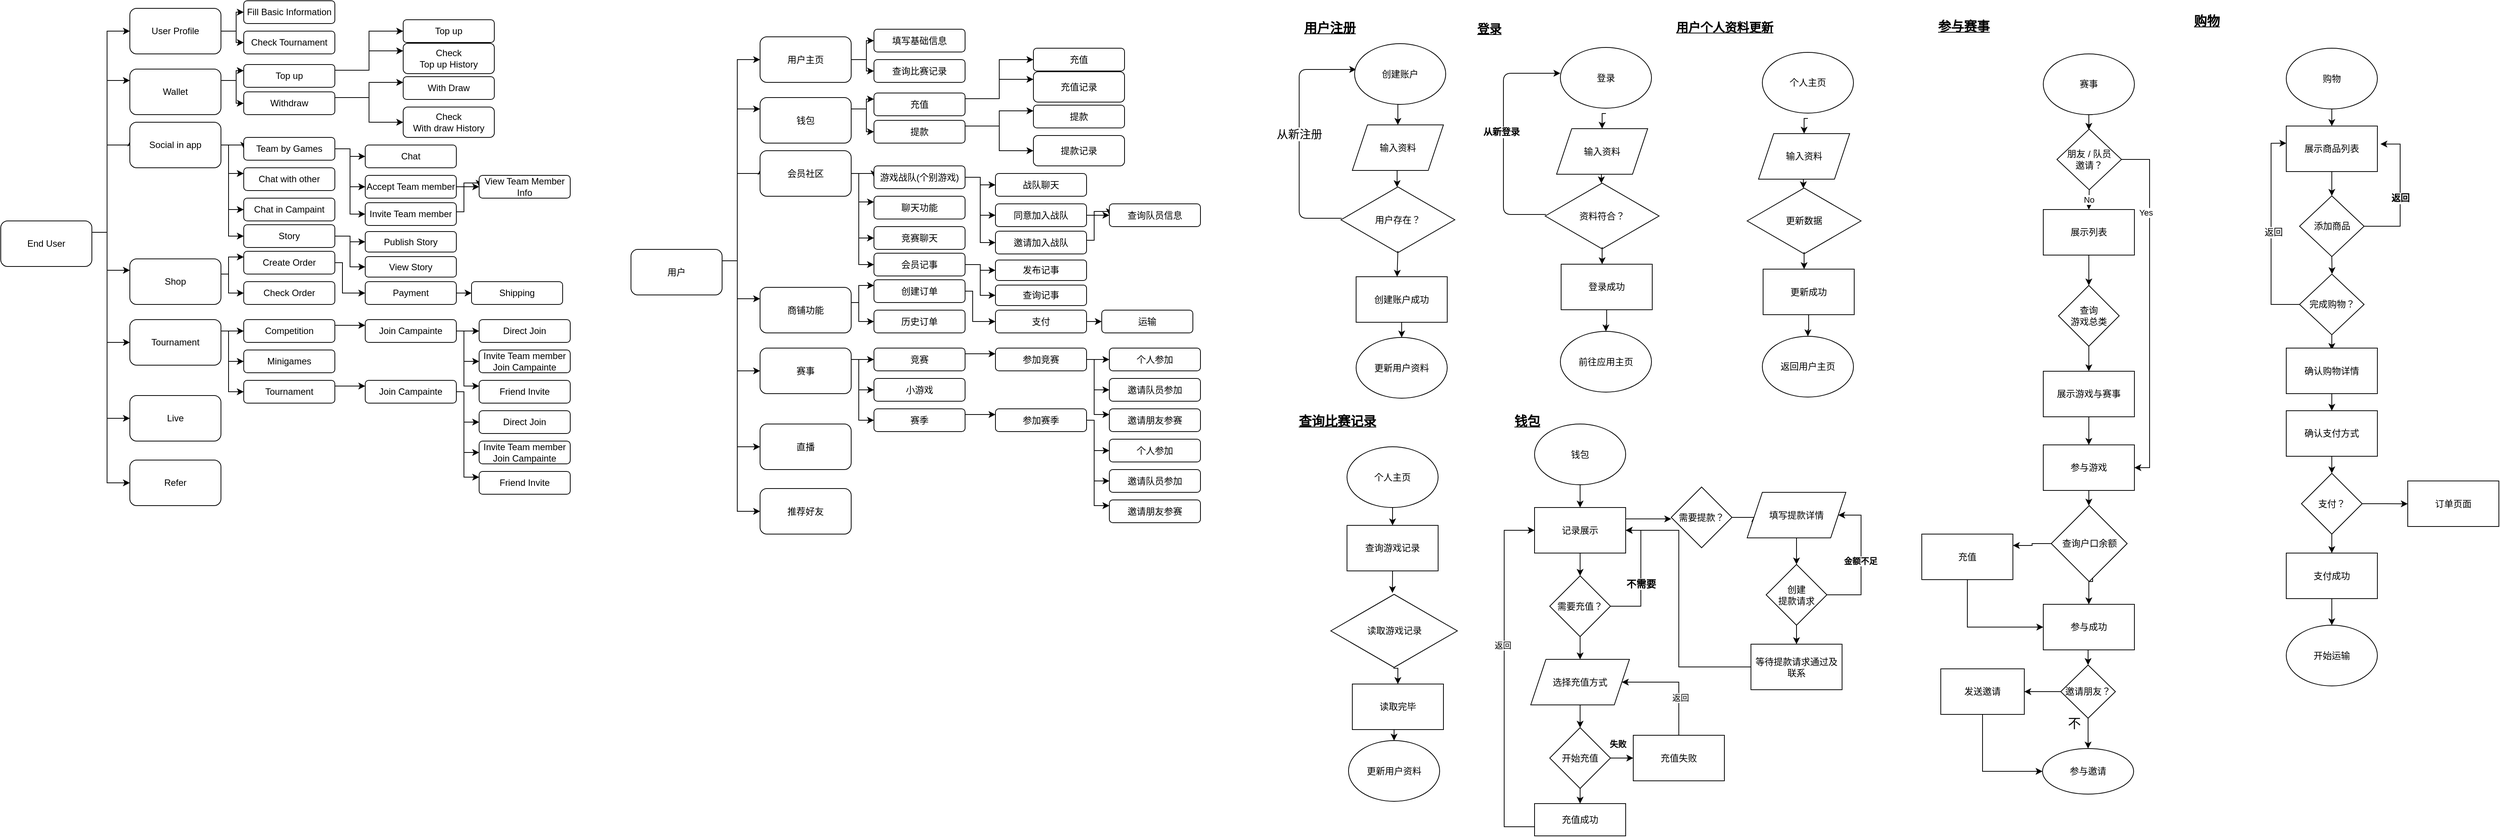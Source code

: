<mxfile version="15.4.0" type="github" pages="9">
  <diagram id="O9bzz8WRnijOC_oqu82j" name="user">
    <mxGraphModel dx="2017" dy="1078" grid="1" gridSize="10" guides="1" tooltips="1" connect="1" arrows="1" fold="1" page="1" pageScale="1" pageWidth="850" pageHeight="1100" math="0" shadow="0">
      <root>
        <mxCell id="0" />
        <mxCell id="1" parent="0" />
        <mxCell id="5iCUW2i08om3TZ-6oU05-5" style="edgeStyle=orthogonalEdgeStyle;rounded=0;orthogonalLoop=1;jettySize=auto;html=1;exitX=1;exitY=0.25;exitDx=0;exitDy=0;" parent="1" source="5iCUW2i08om3TZ-6oU05-1" target="5iCUW2i08om3TZ-6oU05-2" edge="1">
          <mxGeometry relative="1" as="geometry">
            <Array as="points">
              <mxPoint x="180" y="305" />
              <mxPoint x="180" y="40" />
            </Array>
          </mxGeometry>
        </mxCell>
        <mxCell id="5iCUW2i08om3TZ-6oU05-35" style="edgeStyle=orthogonalEdgeStyle;rounded=0;orthogonalLoop=1;jettySize=auto;html=1;exitX=1;exitY=0.25;exitDx=0;exitDy=0;entryX=0.011;entryY=0.379;entryDx=0;entryDy=0;entryPerimeter=0;" parent="1" source="5iCUW2i08om3TZ-6oU05-1" target="5iCUW2i08om3TZ-6oU05-21" edge="1">
          <mxGeometry relative="1" as="geometry">
            <Array as="points">
              <mxPoint x="180" y="305" />
              <mxPoint x="180" y="190" />
              <mxPoint x="211" y="190" />
            </Array>
          </mxGeometry>
        </mxCell>
        <mxCell id="5iCUW2i08om3TZ-6oU05-76" style="edgeStyle=orthogonalEdgeStyle;rounded=0;orthogonalLoop=1;jettySize=auto;html=1;exitX=1;exitY=0.25;exitDx=0;exitDy=0;entryX=0;entryY=0.25;entryDx=0;entryDy=0;" parent="1" source="5iCUW2i08om3TZ-6oU05-1" target="5iCUW2i08om3TZ-6oU05-60" edge="1">
          <mxGeometry relative="1" as="geometry">
            <Array as="points">
              <mxPoint x="180" y="305" />
              <mxPoint x="180" y="105" />
            </Array>
          </mxGeometry>
        </mxCell>
        <mxCell id="5iCUW2i08om3TZ-6oU05-78" style="edgeStyle=orthogonalEdgeStyle;rounded=0;orthogonalLoop=1;jettySize=auto;html=1;exitX=1;exitY=0.25;exitDx=0;exitDy=0;entryX=0;entryY=0.25;entryDx=0;entryDy=0;" parent="1" source="5iCUW2i08om3TZ-6oU05-1" target="5iCUW2i08om3TZ-6oU05-77" edge="1">
          <mxGeometry relative="1" as="geometry">
            <Array as="points">
              <mxPoint x="180" y="305" />
              <mxPoint x="180" y="355" />
            </Array>
          </mxGeometry>
        </mxCell>
        <mxCell id="5iCUW2i08om3TZ-6oU05-101" style="edgeStyle=orthogonalEdgeStyle;rounded=0;orthogonalLoop=1;jettySize=auto;html=1;exitX=1;exitY=0.25;exitDx=0;exitDy=0;entryX=0;entryY=0.5;entryDx=0;entryDy=0;" parent="1" source="5iCUW2i08om3TZ-6oU05-1" target="5iCUW2i08om3TZ-6oU05-100" edge="1">
          <mxGeometry relative="1" as="geometry">
            <Array as="points">
              <mxPoint x="180" y="305" />
              <mxPoint x="180" y="450" />
            </Array>
          </mxGeometry>
        </mxCell>
        <mxCell id="5iCUW2i08om3TZ-6oU05-139" style="edgeStyle=orthogonalEdgeStyle;rounded=0;orthogonalLoop=1;jettySize=auto;html=1;exitX=1;exitY=0.25;exitDx=0;exitDy=0;entryX=0;entryY=0.5;entryDx=0;entryDy=0;" parent="1" source="5iCUW2i08om3TZ-6oU05-1" target="5iCUW2i08om3TZ-6oU05-138" edge="1">
          <mxGeometry relative="1" as="geometry">
            <Array as="points">
              <mxPoint x="180" y="305" />
              <mxPoint x="180" y="550" />
            </Array>
          </mxGeometry>
        </mxCell>
        <mxCell id="5iCUW2i08om3TZ-6oU05-147" style="edgeStyle=orthogonalEdgeStyle;rounded=0;orthogonalLoop=1;jettySize=auto;html=1;exitX=1;exitY=0.25;exitDx=0;exitDy=0;entryX=0;entryY=0.5;entryDx=0;entryDy=0;" parent="1" source="5iCUW2i08om3TZ-6oU05-1" target="5iCUW2i08om3TZ-6oU05-146" edge="1">
          <mxGeometry relative="1" as="geometry">
            <Array as="points">
              <mxPoint x="180" y="305" />
              <mxPoint x="180" y="635" />
            </Array>
          </mxGeometry>
        </mxCell>
        <mxCell id="5iCUW2i08om3TZ-6oU05-1" value="End User" style="rounded=1;whiteSpace=wrap;html=1;" parent="1" vertex="1">
          <mxGeometry x="40" y="290" width="120" height="60" as="geometry" />
        </mxCell>
        <mxCell id="5iCUW2i08om3TZ-6oU05-7" value="" style="edgeStyle=orthogonalEdgeStyle;rounded=0;orthogonalLoop=1;jettySize=auto;html=1;" parent="1" source="5iCUW2i08om3TZ-6oU05-2" target="5iCUW2i08om3TZ-6oU05-6" edge="1">
          <mxGeometry relative="1" as="geometry" />
        </mxCell>
        <mxCell id="5iCUW2i08om3TZ-6oU05-141" style="edgeStyle=orthogonalEdgeStyle;rounded=0;orthogonalLoop=1;jettySize=auto;html=1;exitX=1;exitY=0.5;exitDx=0;exitDy=0;entryX=0;entryY=0.5;entryDx=0;entryDy=0;" parent="1" source="5iCUW2i08om3TZ-6oU05-2" target="5iCUW2i08om3TZ-6oU05-140" edge="1">
          <mxGeometry relative="1" as="geometry">
            <Array as="points">
              <mxPoint x="350" y="40" />
              <mxPoint x="350" y="55" />
            </Array>
          </mxGeometry>
        </mxCell>
        <mxCell id="5iCUW2i08om3TZ-6oU05-2" value="User Profile" style="rounded=1;whiteSpace=wrap;html=1;" parent="1" vertex="1">
          <mxGeometry x="210" y="10" width="120" height="60" as="geometry" />
        </mxCell>
        <mxCell id="5iCUW2i08om3TZ-6oU05-6" value="Fill Basic Information" style="whiteSpace=wrap;html=1;rounded=1;" parent="1" vertex="1">
          <mxGeometry x="360" width="120" height="30" as="geometry" />
        </mxCell>
        <mxCell id="5iCUW2i08om3TZ-6oU05-64" style="edgeStyle=orthogonalEdgeStyle;rounded=0;orthogonalLoop=1;jettySize=auto;html=1;exitX=1;exitY=0.25;exitDx=0;exitDy=0;entryX=0;entryY=0.5;entryDx=0;entryDy=0;" parent="1" source="5iCUW2i08om3TZ-6oU05-3" target="5iCUW2i08om3TZ-6oU05-36" edge="1">
          <mxGeometry relative="1" as="geometry">
            <Array as="points">
              <mxPoint x="525" y="92" />
              <mxPoint x="525" y="40" />
            </Array>
          </mxGeometry>
        </mxCell>
        <mxCell id="5iCUW2i08om3TZ-6oU05-142" style="edgeStyle=orthogonalEdgeStyle;rounded=0;orthogonalLoop=1;jettySize=auto;html=1;exitX=1;exitY=0.25;exitDx=0;exitDy=0;entryX=0;entryY=0.25;entryDx=0;entryDy=0;" parent="1" source="5iCUW2i08om3TZ-6oU05-3" target="5iCUW2i08om3TZ-6oU05-17" edge="1">
          <mxGeometry relative="1" as="geometry" />
        </mxCell>
        <mxCell id="5iCUW2i08om3TZ-6oU05-3" value="&lt;span&gt;Top up&lt;/span&gt;" style="rounded=1;whiteSpace=wrap;html=1;" parent="1" vertex="1">
          <mxGeometry x="360" y="84" width="120" height="30" as="geometry" />
        </mxCell>
        <mxCell id="5iCUW2i08om3TZ-6oU05-17" value="Check &lt;br&gt;Top up History" style="rounded=1;whiteSpace=wrap;html=1;" parent="1" vertex="1">
          <mxGeometry x="570" y="56" width="120" height="40" as="geometry" />
        </mxCell>
        <mxCell id="5iCUW2i08om3TZ-6oU05-28" style="edgeStyle=orthogonalEdgeStyle;rounded=0;orthogonalLoop=1;jettySize=auto;html=1;exitX=1;exitY=0.5;exitDx=0;exitDy=0;entryX=0;entryY=0.5;entryDx=0;entryDy=0;" parent="1" source="5iCUW2i08om3TZ-6oU05-21" target="5iCUW2i08om3TZ-6oU05-24" edge="1">
          <mxGeometry relative="1" as="geometry" />
        </mxCell>
        <mxCell id="5iCUW2i08om3TZ-6oU05-29" style="edgeStyle=orthogonalEdgeStyle;rounded=0;orthogonalLoop=1;jettySize=auto;html=1;exitX=1;exitY=0.5;exitDx=0;exitDy=0;entryX=0;entryY=0.25;entryDx=0;entryDy=0;" parent="1" source="5iCUW2i08om3TZ-6oU05-21" target="5iCUW2i08om3TZ-6oU05-26" edge="1">
          <mxGeometry relative="1" as="geometry">
            <Array as="points">
              <mxPoint x="340" y="190" />
              <mxPoint x="340" y="227" />
            </Array>
          </mxGeometry>
        </mxCell>
        <mxCell id="5iCUW2i08om3TZ-6oU05-32" style="edgeStyle=orthogonalEdgeStyle;rounded=0;orthogonalLoop=1;jettySize=auto;html=1;exitX=1;exitY=0.5;exitDx=0;exitDy=0;entryX=0;entryY=0.5;entryDx=0;entryDy=0;" parent="1" source="5iCUW2i08om3TZ-6oU05-21" target="5iCUW2i08om3TZ-6oU05-31" edge="1">
          <mxGeometry relative="1" as="geometry">
            <Array as="points">
              <mxPoint x="340" y="190" />
              <mxPoint x="340" y="275" />
            </Array>
          </mxGeometry>
        </mxCell>
        <mxCell id="5iCUW2i08om3TZ-6oU05-89" style="edgeStyle=orthogonalEdgeStyle;rounded=0;orthogonalLoop=1;jettySize=auto;html=1;exitX=1;exitY=0.5;exitDx=0;exitDy=0;entryX=0;entryY=0.5;entryDx=0;entryDy=0;" parent="1" source="5iCUW2i08om3TZ-6oU05-21" target="5iCUW2i08om3TZ-6oU05-88" edge="1">
          <mxGeometry relative="1" as="geometry">
            <Array as="points">
              <mxPoint x="340" y="190" />
              <mxPoint x="340" y="310" />
            </Array>
          </mxGeometry>
        </mxCell>
        <mxCell id="5iCUW2i08om3TZ-6oU05-21" value="&lt;span&gt;Social in app&lt;/span&gt;" style="rounded=1;whiteSpace=wrap;html=1;" parent="1" vertex="1">
          <mxGeometry x="210" y="160" width="120" height="60" as="geometry" />
        </mxCell>
        <mxCell id="5iCUW2i08om3TZ-6oU05-70" style="edgeStyle=orthogonalEdgeStyle;rounded=0;orthogonalLoop=1;jettySize=auto;html=1;exitX=1;exitY=0.5;exitDx=0;exitDy=0;entryX=0;entryY=0.5;entryDx=0;entryDy=0;" parent="1" source="5iCUW2i08om3TZ-6oU05-24" target="5iCUW2i08om3TZ-6oU05-69" edge="1">
          <mxGeometry relative="1" as="geometry" />
        </mxCell>
        <mxCell id="5iCUW2i08om3TZ-6oU05-72" style="edgeStyle=orthogonalEdgeStyle;rounded=0;orthogonalLoop=1;jettySize=auto;html=1;exitX=1;exitY=0.5;exitDx=0;exitDy=0;entryX=0;entryY=0.5;entryDx=0;entryDy=0;" parent="1" source="5iCUW2i08om3TZ-6oU05-24" target="5iCUW2i08om3TZ-6oU05-71" edge="1">
          <mxGeometry relative="1" as="geometry" />
        </mxCell>
        <mxCell id="5iCUW2i08om3TZ-6oU05-74" style="edgeStyle=orthogonalEdgeStyle;rounded=0;orthogonalLoop=1;jettySize=auto;html=1;exitX=1;exitY=0.5;exitDx=0;exitDy=0;entryX=0;entryY=0.5;entryDx=0;entryDy=0;" parent="1" source="5iCUW2i08om3TZ-6oU05-24" target="5iCUW2i08om3TZ-6oU05-73" edge="1">
          <mxGeometry relative="1" as="geometry" />
        </mxCell>
        <mxCell id="5iCUW2i08om3TZ-6oU05-24" value="Team by Games" style="rounded=1;whiteSpace=wrap;html=1;" parent="1" vertex="1">
          <mxGeometry x="360" y="180" width="120" height="30" as="geometry" />
        </mxCell>
        <mxCell id="5iCUW2i08om3TZ-6oU05-26" value="Chat with other" style="rounded=1;whiteSpace=wrap;html=1;" parent="1" vertex="1">
          <mxGeometry x="360" y="220" width="120" height="30" as="geometry" />
        </mxCell>
        <mxCell id="5iCUW2i08om3TZ-6oU05-31" value="Chat in Campaint" style="rounded=1;whiteSpace=wrap;html=1;" parent="1" vertex="1">
          <mxGeometry x="360" y="260" width="120" height="30" as="geometry" />
        </mxCell>
        <mxCell id="5iCUW2i08om3TZ-6oU05-36" value="Top up" style="whiteSpace=wrap;html=1;rounded=1;" parent="1" vertex="1">
          <mxGeometry x="570" y="25" width="120" height="30" as="geometry" />
        </mxCell>
        <mxCell id="5iCUW2i08om3TZ-6oU05-62" style="edgeStyle=orthogonalEdgeStyle;rounded=0;orthogonalLoop=1;jettySize=auto;html=1;exitX=1;exitY=0.25;exitDx=0;exitDy=0;entryX=0;entryY=0.25;entryDx=0;entryDy=0;" parent="1" source="5iCUW2i08om3TZ-6oU05-54" target="5iCUW2i08om3TZ-6oU05-55" edge="1">
          <mxGeometry relative="1" as="geometry" />
        </mxCell>
        <mxCell id="5iCUW2i08om3TZ-6oU05-63" style="edgeStyle=orthogonalEdgeStyle;rounded=0;orthogonalLoop=1;jettySize=auto;html=1;exitX=1;exitY=0.25;exitDx=0;exitDy=0;entryX=0;entryY=0.5;entryDx=0;entryDy=0;" parent="1" source="5iCUW2i08om3TZ-6oU05-54" target="5iCUW2i08om3TZ-6oU05-56" edge="1">
          <mxGeometry relative="1" as="geometry" />
        </mxCell>
        <mxCell id="5iCUW2i08om3TZ-6oU05-54" value="&lt;span&gt;Withdraw&lt;/span&gt;" style="rounded=1;whiteSpace=wrap;html=1;" parent="1" vertex="1">
          <mxGeometry x="360" y="120" width="120" height="30" as="geometry" />
        </mxCell>
        <mxCell id="5iCUW2i08om3TZ-6oU05-55" value="With Draw" style="whiteSpace=wrap;html=1;rounded=1;" parent="1" vertex="1">
          <mxGeometry x="570" y="100" width="120" height="30" as="geometry" />
        </mxCell>
        <mxCell id="5iCUW2i08om3TZ-6oU05-56" value="Check &lt;br&gt;With draw History" style="rounded=1;whiteSpace=wrap;html=1;" parent="1" vertex="1">
          <mxGeometry x="570" y="140" width="120" height="40" as="geometry" />
        </mxCell>
        <mxCell id="5iCUW2i08om3TZ-6oU05-61" style="edgeStyle=orthogonalEdgeStyle;rounded=0;orthogonalLoop=1;jettySize=auto;html=1;exitX=1;exitY=0.25;exitDx=0;exitDy=0;entryX=0;entryY=0.25;entryDx=0;entryDy=0;" parent="1" source="5iCUW2i08om3TZ-6oU05-60" target="5iCUW2i08om3TZ-6oU05-3" edge="1">
          <mxGeometry relative="1" as="geometry">
            <Array as="points">
              <mxPoint x="350" y="105" />
              <mxPoint x="350" y="92" />
              <mxPoint x="360" y="92" />
            </Array>
          </mxGeometry>
        </mxCell>
        <mxCell id="5iCUW2i08om3TZ-6oU05-66" style="edgeStyle=orthogonalEdgeStyle;rounded=0;orthogonalLoop=1;jettySize=auto;html=1;exitX=1;exitY=0.25;exitDx=0;exitDy=0;" parent="1" source="5iCUW2i08om3TZ-6oU05-60" target="5iCUW2i08om3TZ-6oU05-54" edge="1">
          <mxGeometry relative="1" as="geometry" />
        </mxCell>
        <mxCell id="5iCUW2i08om3TZ-6oU05-60" value="&lt;span&gt;Wallet&lt;/span&gt;" style="rounded=1;whiteSpace=wrap;html=1;" parent="1" vertex="1">
          <mxGeometry x="210" y="90" width="120" height="60" as="geometry" />
        </mxCell>
        <mxCell id="5iCUW2i08om3TZ-6oU05-69" value="Chat" style="rounded=1;whiteSpace=wrap;html=1;" parent="1" vertex="1">
          <mxGeometry x="520" y="190" width="120" height="30" as="geometry" />
        </mxCell>
        <mxCell id="5iCUW2i08om3TZ-6oU05-92" style="edgeStyle=orthogonalEdgeStyle;rounded=0;orthogonalLoop=1;jettySize=auto;html=1;exitX=1;exitY=0.5;exitDx=0;exitDy=0;entryX=0;entryY=0.5;entryDx=0;entryDy=0;" parent="1" source="5iCUW2i08om3TZ-6oU05-71" target="5iCUW2i08om3TZ-6oU05-90" edge="1">
          <mxGeometry relative="1" as="geometry" />
        </mxCell>
        <mxCell id="5iCUW2i08om3TZ-6oU05-71" value="Accept Team member" style="rounded=1;whiteSpace=wrap;html=1;" parent="1" vertex="1">
          <mxGeometry x="520" y="230" width="120" height="30" as="geometry" />
        </mxCell>
        <mxCell id="5iCUW2i08om3TZ-6oU05-93" style="edgeStyle=orthogonalEdgeStyle;rounded=0;orthogonalLoop=1;jettySize=auto;html=1;exitX=1;exitY=0.25;exitDx=0;exitDy=0;entryX=0;entryY=0.5;entryDx=0;entryDy=0;" parent="1" source="5iCUW2i08om3TZ-6oU05-73" edge="1" target="5iCUW2i08om3TZ-6oU05-90">
          <mxGeometry relative="1" as="geometry">
            <mxPoint x="660" y="240" as="targetPoint" />
            <Array as="points">
              <mxPoint x="640" y="278" />
              <mxPoint x="650" y="278" />
              <mxPoint x="650" y="240" />
              <mxPoint x="670" y="240" />
            </Array>
          </mxGeometry>
        </mxCell>
        <mxCell id="5iCUW2i08om3TZ-6oU05-73" value="Invite Team member" style="rounded=1;whiteSpace=wrap;html=1;" parent="1" vertex="1">
          <mxGeometry x="520" y="266" width="120" height="30" as="geometry" />
        </mxCell>
        <mxCell id="5iCUW2i08om3TZ-6oU05-81" style="edgeStyle=orthogonalEdgeStyle;rounded=0;orthogonalLoop=1;jettySize=auto;html=1;exitX=1;exitY=0.5;exitDx=0;exitDy=0;entryX=0;entryY=0.25;entryDx=0;entryDy=0;" parent="1" source="5iCUW2i08om3TZ-6oU05-77" target="5iCUW2i08om3TZ-6oU05-79" edge="1">
          <mxGeometry relative="1" as="geometry">
            <Array as="points">
              <mxPoint x="330" y="360" />
              <mxPoint x="340" y="360" />
              <mxPoint x="340" y="338" />
            </Array>
          </mxGeometry>
        </mxCell>
        <mxCell id="5iCUW2i08om3TZ-6oU05-86" style="edgeStyle=orthogonalEdgeStyle;rounded=0;orthogonalLoop=1;jettySize=auto;html=1;exitX=1;exitY=0.5;exitDx=0;exitDy=0;entryX=0;entryY=0.5;entryDx=0;entryDy=0;" parent="1" source="5iCUW2i08om3TZ-6oU05-77" target="5iCUW2i08om3TZ-6oU05-85" edge="1">
          <mxGeometry relative="1" as="geometry">
            <Array as="points">
              <mxPoint x="320" y="360" />
              <mxPoint x="340" y="360" />
              <mxPoint x="340" y="385" />
            </Array>
          </mxGeometry>
        </mxCell>
        <mxCell id="5iCUW2i08om3TZ-6oU05-77" value="Shop" style="rounded=1;whiteSpace=wrap;html=1;" parent="1" vertex="1">
          <mxGeometry x="210" y="340" width="120" height="60" as="geometry" />
        </mxCell>
        <mxCell id="5iCUW2i08om3TZ-6oU05-94" style="edgeStyle=orthogonalEdgeStyle;rounded=0;orthogonalLoop=1;jettySize=auto;html=1;exitX=1;exitY=0.5;exitDx=0;exitDy=0;entryX=0;entryY=0.5;entryDx=0;entryDy=0;" parent="1" source="5iCUW2i08om3TZ-6oU05-79" target="5iCUW2i08om3TZ-6oU05-80" edge="1">
          <mxGeometry relative="1" as="geometry">
            <Array as="points">
              <mxPoint x="490" y="345" />
              <mxPoint x="490" y="385" />
            </Array>
          </mxGeometry>
        </mxCell>
        <mxCell id="5iCUW2i08om3TZ-6oU05-79" value="Create Order" style="rounded=1;whiteSpace=wrap;html=1;" parent="1" vertex="1">
          <mxGeometry x="360" y="330" width="120" height="30" as="geometry" />
        </mxCell>
        <mxCell id="5iCUW2i08om3TZ-6oU05-84" style="edgeStyle=orthogonalEdgeStyle;rounded=0;orthogonalLoop=1;jettySize=auto;html=1;exitX=1;exitY=0.5;exitDx=0;exitDy=0;entryX=0;entryY=0.5;entryDx=0;entryDy=0;" parent="1" source="5iCUW2i08om3TZ-6oU05-80" target="5iCUW2i08om3TZ-6oU05-83" edge="1">
          <mxGeometry relative="1" as="geometry" />
        </mxCell>
        <mxCell id="5iCUW2i08om3TZ-6oU05-80" value="Payment" style="rounded=1;whiteSpace=wrap;html=1;" parent="1" vertex="1">
          <mxGeometry x="520" y="370" width="120" height="30" as="geometry" />
        </mxCell>
        <mxCell id="5iCUW2i08om3TZ-6oU05-83" value="Shipping" style="rounded=1;whiteSpace=wrap;html=1;" parent="1" vertex="1">
          <mxGeometry x="660" y="370" width="120" height="30" as="geometry" />
        </mxCell>
        <mxCell id="5iCUW2i08om3TZ-6oU05-85" value="Check Order" style="rounded=1;whiteSpace=wrap;html=1;" parent="1" vertex="1">
          <mxGeometry x="360" y="370" width="120" height="30" as="geometry" />
        </mxCell>
        <mxCell id="5iCUW2i08om3TZ-6oU05-97" style="edgeStyle=orthogonalEdgeStyle;rounded=0;orthogonalLoop=1;jettySize=auto;html=1;exitX=1;exitY=0.5;exitDx=0;exitDy=0;" parent="1" source="5iCUW2i08om3TZ-6oU05-88" target="5iCUW2i08om3TZ-6oU05-96" edge="1">
          <mxGeometry relative="1" as="geometry" />
        </mxCell>
        <mxCell id="5iCUW2i08om3TZ-6oU05-99" style="edgeStyle=orthogonalEdgeStyle;rounded=0;orthogonalLoop=1;jettySize=auto;html=1;exitX=1;exitY=0.5;exitDx=0;exitDy=0;entryX=0;entryY=0.5;entryDx=0;entryDy=0;" parent="1" source="5iCUW2i08om3TZ-6oU05-88" target="5iCUW2i08om3TZ-6oU05-98" edge="1">
          <mxGeometry relative="1" as="geometry" />
        </mxCell>
        <mxCell id="5iCUW2i08om3TZ-6oU05-88" value="Story" style="rounded=1;whiteSpace=wrap;html=1;" parent="1" vertex="1">
          <mxGeometry x="360" y="295" width="120" height="30" as="geometry" />
        </mxCell>
        <mxCell id="5iCUW2i08om3TZ-6oU05-90" value="View Team Member Info" style="rounded=1;whiteSpace=wrap;html=1;" parent="1" vertex="1">
          <mxGeometry x="670" y="230" width="120" height="30" as="geometry" />
        </mxCell>
        <mxCell id="5iCUW2i08om3TZ-6oU05-96" value="Publish Story" style="rounded=1;whiteSpace=wrap;html=1;" parent="1" vertex="1">
          <mxGeometry x="520" y="304" width="120" height="27" as="geometry" />
        </mxCell>
        <mxCell id="5iCUW2i08om3TZ-6oU05-98" value="View Story" style="rounded=1;whiteSpace=wrap;html=1;" parent="1" vertex="1">
          <mxGeometry x="520" y="337" width="120" height="27" as="geometry" />
        </mxCell>
        <mxCell id="5iCUW2i08om3TZ-6oU05-122" style="edgeStyle=orthogonalEdgeStyle;rounded=0;orthogonalLoop=1;jettySize=auto;html=1;exitX=1;exitY=0.25;exitDx=0;exitDy=0;entryX=0;entryY=0.5;entryDx=0;entryDy=0;" parent="1" source="5iCUW2i08om3TZ-6oU05-100" target="5iCUW2i08om3TZ-6oU05-120" edge="1">
          <mxGeometry relative="1" as="geometry" />
        </mxCell>
        <mxCell id="5iCUW2i08om3TZ-6oU05-124" style="edgeStyle=orthogonalEdgeStyle;rounded=0;orthogonalLoop=1;jettySize=auto;html=1;exitX=1;exitY=0.25;exitDx=0;exitDy=0;entryX=0;entryY=0.5;entryDx=0;entryDy=0;" parent="1" source="5iCUW2i08om3TZ-6oU05-100" target="5iCUW2i08om3TZ-6oU05-114" edge="1">
          <mxGeometry relative="1" as="geometry">
            <Array as="points">
              <mxPoint x="340" y="435" />
              <mxPoint x="340" y="475" />
            </Array>
          </mxGeometry>
        </mxCell>
        <mxCell id="5iCUW2i08om3TZ-6oU05-126" style="edgeStyle=orthogonalEdgeStyle;rounded=0;orthogonalLoop=1;jettySize=auto;html=1;exitX=1;exitY=0.25;exitDx=0;exitDy=0;entryX=0;entryY=0.5;entryDx=0;entryDy=0;" parent="1" source="5iCUW2i08om3TZ-6oU05-100" target="5iCUW2i08om3TZ-6oU05-125" edge="1">
          <mxGeometry relative="1" as="geometry">
            <Array as="points">
              <mxPoint x="340" y="435" />
              <mxPoint x="340" y="515" />
            </Array>
          </mxGeometry>
        </mxCell>
        <mxCell id="5iCUW2i08om3TZ-6oU05-100" value="Tournament" style="rounded=1;whiteSpace=wrap;html=1;" parent="1" vertex="1">
          <mxGeometry x="210" y="420" width="120" height="60" as="geometry" />
        </mxCell>
        <mxCell id="5iCUW2i08om3TZ-6oU05-107" style="edgeStyle=orthogonalEdgeStyle;rounded=0;orthogonalLoop=1;jettySize=auto;html=1;exitX=1;exitY=0.5;exitDx=0;exitDy=0;entryX=0;entryY=0.5;entryDx=0;entryDy=0;" parent="1" source="5iCUW2i08om3TZ-6oU05-102" target="5iCUW2i08om3TZ-6oU05-104" edge="1">
          <mxGeometry relative="1" as="geometry" />
        </mxCell>
        <mxCell id="5iCUW2i08om3TZ-6oU05-111" style="edgeStyle=orthogonalEdgeStyle;rounded=0;orthogonalLoop=1;jettySize=auto;html=1;exitX=1;exitY=0.5;exitDx=0;exitDy=0;entryX=0;entryY=0.5;entryDx=0;entryDy=0;" parent="1" source="5iCUW2i08om3TZ-6oU05-102" target="5iCUW2i08om3TZ-6oU05-108" edge="1">
          <mxGeometry relative="1" as="geometry">
            <Array as="points">
              <mxPoint x="650" y="435" />
              <mxPoint x="650" y="475" />
            </Array>
          </mxGeometry>
        </mxCell>
        <mxCell id="5iCUW2i08om3TZ-6oU05-113" style="edgeStyle=orthogonalEdgeStyle;rounded=0;orthogonalLoop=1;jettySize=auto;html=1;exitX=1;exitY=0.5;exitDx=0;exitDy=0;entryX=0;entryY=0.25;entryDx=0;entryDy=0;" parent="1" source="5iCUW2i08om3TZ-6oU05-102" target="5iCUW2i08om3TZ-6oU05-112" edge="1">
          <mxGeometry relative="1" as="geometry">
            <Array as="points">
              <mxPoint x="650" y="435" />
              <mxPoint x="650" y="507" />
            </Array>
          </mxGeometry>
        </mxCell>
        <mxCell id="5iCUW2i08om3TZ-6oU05-102" value="Join Campainte" style="rounded=1;whiteSpace=wrap;html=1;" parent="1" vertex="1">
          <mxGeometry x="520" y="420" width="120" height="30" as="geometry" />
        </mxCell>
        <mxCell id="5iCUW2i08om3TZ-6oU05-104" value="Direct Join" style="rounded=1;whiteSpace=wrap;html=1;" parent="1" vertex="1">
          <mxGeometry x="670" y="420" width="120" height="30" as="geometry" />
        </mxCell>
        <mxCell id="5iCUW2i08om3TZ-6oU05-108" value="Invite Team member Join Campainte" style="rounded=1;whiteSpace=wrap;html=1;" parent="1" vertex="1">
          <mxGeometry x="670" y="460" width="120" height="30" as="geometry" />
        </mxCell>
        <mxCell id="5iCUW2i08om3TZ-6oU05-112" value="Friend Invite" style="rounded=1;whiteSpace=wrap;html=1;" parent="1" vertex="1">
          <mxGeometry x="670" y="500" width="120" height="30" as="geometry" />
        </mxCell>
        <mxCell id="5iCUW2i08om3TZ-6oU05-114" value="Minigames" style="rounded=1;whiteSpace=wrap;html=1;" parent="1" vertex="1">
          <mxGeometry x="360" y="460" width="120" height="30" as="geometry" />
        </mxCell>
        <mxCell id="5iCUW2i08om3TZ-6oU05-121" style="edgeStyle=orthogonalEdgeStyle;rounded=0;orthogonalLoop=1;jettySize=auto;html=1;exitX=1;exitY=0.25;exitDx=0;exitDy=0;entryX=0;entryY=0.25;entryDx=0;entryDy=0;" parent="1" source="5iCUW2i08om3TZ-6oU05-120" target="5iCUW2i08om3TZ-6oU05-102" edge="1">
          <mxGeometry relative="1" as="geometry" />
        </mxCell>
        <mxCell id="5iCUW2i08om3TZ-6oU05-120" value="Competition" style="rounded=1;whiteSpace=wrap;html=1;" parent="1" vertex="1">
          <mxGeometry x="360" y="420" width="120" height="30" as="geometry" />
        </mxCell>
        <mxCell id="5iCUW2i08om3TZ-6oU05-134" style="edgeStyle=orthogonalEdgeStyle;rounded=0;orthogonalLoop=1;jettySize=auto;html=1;exitX=1;exitY=0.25;exitDx=0;exitDy=0;entryX=0;entryY=0.25;entryDx=0;entryDy=0;" parent="1" source="5iCUW2i08om3TZ-6oU05-125" target="5iCUW2i08om3TZ-6oU05-130" edge="1">
          <mxGeometry relative="1" as="geometry" />
        </mxCell>
        <mxCell id="5iCUW2i08om3TZ-6oU05-125" value="Tournament" style="rounded=1;whiteSpace=wrap;html=1;" parent="1" vertex="1">
          <mxGeometry x="360" y="500" width="120" height="30" as="geometry" />
        </mxCell>
        <mxCell id="5iCUW2i08om3TZ-6oU05-127" style="edgeStyle=orthogonalEdgeStyle;rounded=0;orthogonalLoop=1;jettySize=auto;html=1;exitX=1;exitY=0.5;exitDx=0;exitDy=0;entryX=0;entryY=0.5;entryDx=0;entryDy=0;" parent="1" source="5iCUW2i08om3TZ-6oU05-130" target="5iCUW2i08om3TZ-6oU05-131" edge="1">
          <mxGeometry relative="1" as="geometry">
            <Array as="points">
              <mxPoint x="650" y="515" />
              <mxPoint x="650" y="555" />
            </Array>
          </mxGeometry>
        </mxCell>
        <mxCell id="5iCUW2i08om3TZ-6oU05-128" style="edgeStyle=orthogonalEdgeStyle;rounded=0;orthogonalLoop=1;jettySize=auto;html=1;exitX=1;exitY=0.5;exitDx=0;exitDy=0;entryX=0;entryY=0.5;entryDx=0;entryDy=0;" parent="1" source="5iCUW2i08om3TZ-6oU05-130" target="5iCUW2i08om3TZ-6oU05-132" edge="1">
          <mxGeometry relative="1" as="geometry">
            <Array as="points">
              <mxPoint x="650" y="515" />
              <mxPoint x="650" y="595" />
            </Array>
          </mxGeometry>
        </mxCell>
        <mxCell id="5iCUW2i08om3TZ-6oU05-129" style="edgeStyle=orthogonalEdgeStyle;rounded=0;orthogonalLoop=1;jettySize=auto;html=1;exitX=1;exitY=0.5;exitDx=0;exitDy=0;entryX=0;entryY=0.25;entryDx=0;entryDy=0;" parent="1" source="5iCUW2i08om3TZ-6oU05-130" target="5iCUW2i08om3TZ-6oU05-133" edge="1">
          <mxGeometry relative="1" as="geometry">
            <Array as="points">
              <mxPoint x="650" y="515" />
              <mxPoint x="650" y="627" />
            </Array>
          </mxGeometry>
        </mxCell>
        <mxCell id="5iCUW2i08om3TZ-6oU05-130" value="Join Campainte" style="rounded=1;whiteSpace=wrap;html=1;" parent="1" vertex="1">
          <mxGeometry x="520" y="500" width="120" height="30" as="geometry" />
        </mxCell>
        <mxCell id="5iCUW2i08om3TZ-6oU05-131" value="Direct Join" style="rounded=1;whiteSpace=wrap;html=1;" parent="1" vertex="1">
          <mxGeometry x="670" y="540" width="120" height="30" as="geometry" />
        </mxCell>
        <mxCell id="5iCUW2i08om3TZ-6oU05-132" value="Invite Team member Join Campainte" style="rounded=1;whiteSpace=wrap;html=1;" parent="1" vertex="1">
          <mxGeometry x="670" y="580" width="120" height="30" as="geometry" />
        </mxCell>
        <mxCell id="5iCUW2i08om3TZ-6oU05-133" value="Friend Invite" style="rounded=1;whiteSpace=wrap;html=1;" parent="1" vertex="1">
          <mxGeometry x="670" y="620" width="120" height="30" as="geometry" />
        </mxCell>
        <mxCell id="5iCUW2i08om3TZ-6oU05-138" value="Live" style="rounded=1;whiteSpace=wrap;html=1;" parent="1" vertex="1">
          <mxGeometry x="210" y="520" width="120" height="60" as="geometry" />
        </mxCell>
        <mxCell id="5iCUW2i08om3TZ-6oU05-140" value="Check Tournament" style="whiteSpace=wrap;html=1;rounded=1;" parent="1" vertex="1">
          <mxGeometry x="360" y="40" width="120" height="30" as="geometry" />
        </mxCell>
        <mxCell id="5iCUW2i08om3TZ-6oU05-146" value="Refer" style="rounded=1;whiteSpace=wrap;html=1;" parent="1" vertex="1">
          <mxGeometry x="210" y="605" width="120" height="60" as="geometry" />
        </mxCell>
        <mxCell id="mHKjao25rdbW0rLxXj-U-1" style="edgeStyle=orthogonalEdgeStyle;rounded=0;orthogonalLoop=1;jettySize=auto;html=1;exitX=1;exitY=0.25;exitDx=0;exitDy=0;" edge="1" parent="1" source="mHKjao25rdbW0rLxXj-U-8" target="mHKjao25rdbW0rLxXj-U-11">
          <mxGeometry relative="1" as="geometry">
            <Array as="points">
              <mxPoint x="1010" y="342.5" />
              <mxPoint x="1010" y="77.5" />
            </Array>
          </mxGeometry>
        </mxCell>
        <mxCell id="mHKjao25rdbW0rLxXj-U-2" style="edgeStyle=orthogonalEdgeStyle;rounded=0;orthogonalLoop=1;jettySize=auto;html=1;exitX=1;exitY=0.25;exitDx=0;exitDy=0;entryX=0.011;entryY=0.379;entryDx=0;entryDy=0;entryPerimeter=0;" edge="1" parent="1" source="mHKjao25rdbW0rLxXj-U-8" target="mHKjao25rdbW0rLxXj-U-21">
          <mxGeometry relative="1" as="geometry">
            <Array as="points">
              <mxPoint x="1010" y="342.5" />
              <mxPoint x="1010" y="227.5" />
              <mxPoint x="1041" y="227.5" />
            </Array>
          </mxGeometry>
        </mxCell>
        <mxCell id="mHKjao25rdbW0rLxXj-U-3" style="edgeStyle=orthogonalEdgeStyle;rounded=0;orthogonalLoop=1;jettySize=auto;html=1;exitX=1;exitY=0.25;exitDx=0;exitDy=0;entryX=0;entryY=0.25;entryDx=0;entryDy=0;" edge="1" parent="1" source="mHKjao25rdbW0rLxXj-U-8" target="mHKjao25rdbW0rLxXj-U-36">
          <mxGeometry relative="1" as="geometry">
            <Array as="points">
              <mxPoint x="1010" y="342.5" />
              <mxPoint x="1010" y="142.5" />
            </Array>
          </mxGeometry>
        </mxCell>
        <mxCell id="mHKjao25rdbW0rLxXj-U-4" style="edgeStyle=orthogonalEdgeStyle;rounded=0;orthogonalLoop=1;jettySize=auto;html=1;exitX=1;exitY=0.25;exitDx=0;exitDy=0;entryX=0;entryY=0.25;entryDx=0;entryDy=0;" edge="1" parent="1" source="mHKjao25rdbW0rLxXj-U-8" target="mHKjao25rdbW0rLxXj-U-44">
          <mxGeometry relative="1" as="geometry">
            <Array as="points">
              <mxPoint x="1010" y="342.5" />
              <mxPoint x="1010" y="392.5" />
            </Array>
          </mxGeometry>
        </mxCell>
        <mxCell id="mHKjao25rdbW0rLxXj-U-5" style="edgeStyle=orthogonalEdgeStyle;rounded=0;orthogonalLoop=1;jettySize=auto;html=1;exitX=1;exitY=0.25;exitDx=0;exitDy=0;entryX=0;entryY=0.5;entryDx=0;entryDy=0;" edge="1" parent="1" source="mHKjao25rdbW0rLxXj-U-8" target="mHKjao25rdbW0rLxXj-U-60">
          <mxGeometry relative="1" as="geometry">
            <Array as="points">
              <mxPoint x="1010" y="342.5" />
              <mxPoint x="1010" y="487.5" />
            </Array>
          </mxGeometry>
        </mxCell>
        <mxCell id="mHKjao25rdbW0rLxXj-U-6" style="edgeStyle=orthogonalEdgeStyle;rounded=0;orthogonalLoop=1;jettySize=auto;html=1;exitX=1;exitY=0.25;exitDx=0;exitDy=0;entryX=0;entryY=0.5;entryDx=0;entryDy=0;" edge="1" parent="1" source="mHKjao25rdbW0rLxXj-U-8" target="mHKjao25rdbW0rLxXj-U-80">
          <mxGeometry relative="1" as="geometry">
            <Array as="points">
              <mxPoint x="1010" y="342.5" />
              <mxPoint x="1010" y="587.5" />
            </Array>
          </mxGeometry>
        </mxCell>
        <mxCell id="mHKjao25rdbW0rLxXj-U-7" style="edgeStyle=orthogonalEdgeStyle;rounded=0;orthogonalLoop=1;jettySize=auto;html=1;exitX=1;exitY=0.25;exitDx=0;exitDy=0;entryX=0;entryY=0.5;entryDx=0;entryDy=0;" edge="1" parent="1" source="mHKjao25rdbW0rLxXj-U-8" target="mHKjao25rdbW0rLxXj-U-82">
          <mxGeometry relative="1" as="geometry">
            <Array as="points">
              <mxPoint x="1010" y="342.5" />
              <mxPoint x="1010" y="672.5" />
            </Array>
          </mxGeometry>
        </mxCell>
        <mxCell id="mHKjao25rdbW0rLxXj-U-8" value="用户" style="rounded=1;whiteSpace=wrap;html=1;" vertex="1" parent="1">
          <mxGeometry x="870" y="327.5" width="120" height="60" as="geometry" />
        </mxCell>
        <mxCell id="mHKjao25rdbW0rLxXj-U-9" value="" style="edgeStyle=orthogonalEdgeStyle;rounded=0;orthogonalLoop=1;jettySize=auto;html=1;" edge="1" parent="1" source="mHKjao25rdbW0rLxXj-U-11" target="mHKjao25rdbW0rLxXj-U-12">
          <mxGeometry relative="1" as="geometry" />
        </mxCell>
        <mxCell id="mHKjao25rdbW0rLxXj-U-10" style="edgeStyle=orthogonalEdgeStyle;rounded=0;orthogonalLoop=1;jettySize=auto;html=1;exitX=1;exitY=0.5;exitDx=0;exitDy=0;entryX=0;entryY=0.5;entryDx=0;entryDy=0;" edge="1" parent="1" source="mHKjao25rdbW0rLxXj-U-11" target="mHKjao25rdbW0rLxXj-U-81">
          <mxGeometry relative="1" as="geometry">
            <Array as="points">
              <mxPoint x="1180" y="77.5" />
              <mxPoint x="1180" y="92.5" />
            </Array>
          </mxGeometry>
        </mxCell>
        <mxCell id="mHKjao25rdbW0rLxXj-U-11" value="用户主页" style="rounded=1;whiteSpace=wrap;html=1;" vertex="1" parent="1">
          <mxGeometry x="1040" y="47.5" width="120" height="60" as="geometry" />
        </mxCell>
        <mxCell id="mHKjao25rdbW0rLxXj-U-12" value="填写基础信息" style="whiteSpace=wrap;html=1;rounded=1;" vertex="1" parent="1">
          <mxGeometry x="1190" y="37.5" width="120" height="30" as="geometry" />
        </mxCell>
        <mxCell id="mHKjao25rdbW0rLxXj-U-13" style="edgeStyle=orthogonalEdgeStyle;rounded=0;orthogonalLoop=1;jettySize=auto;html=1;exitX=1;exitY=0.25;exitDx=0;exitDy=0;entryX=0;entryY=0.5;entryDx=0;entryDy=0;" edge="1" parent="1" source="mHKjao25rdbW0rLxXj-U-15" target="mHKjao25rdbW0rLxXj-U-28">
          <mxGeometry relative="1" as="geometry">
            <Array as="points">
              <mxPoint x="1355" y="129.5" />
              <mxPoint x="1355" y="77.5" />
            </Array>
          </mxGeometry>
        </mxCell>
        <mxCell id="mHKjao25rdbW0rLxXj-U-14" style="edgeStyle=orthogonalEdgeStyle;rounded=0;orthogonalLoop=1;jettySize=auto;html=1;exitX=1;exitY=0.25;exitDx=0;exitDy=0;entryX=0;entryY=0.25;entryDx=0;entryDy=0;" edge="1" parent="1" source="mHKjao25rdbW0rLxXj-U-15" target="mHKjao25rdbW0rLxXj-U-16">
          <mxGeometry relative="1" as="geometry" />
        </mxCell>
        <mxCell id="mHKjao25rdbW0rLxXj-U-15" value="&lt;span&gt;充值&lt;/span&gt;" style="rounded=1;whiteSpace=wrap;html=1;" vertex="1" parent="1">
          <mxGeometry x="1190" y="121.5" width="120" height="30" as="geometry" />
        </mxCell>
        <mxCell id="mHKjao25rdbW0rLxXj-U-16" value="充值记录" style="rounded=1;whiteSpace=wrap;html=1;" vertex="1" parent="1">
          <mxGeometry x="1400" y="93.5" width="120" height="40" as="geometry" />
        </mxCell>
        <mxCell id="mHKjao25rdbW0rLxXj-U-17" style="edgeStyle=orthogonalEdgeStyle;rounded=0;orthogonalLoop=1;jettySize=auto;html=1;exitX=1;exitY=0.5;exitDx=0;exitDy=0;entryX=0;entryY=0.5;entryDx=0;entryDy=0;" edge="1" parent="1" source="mHKjao25rdbW0rLxXj-U-21" target="mHKjao25rdbW0rLxXj-U-25">
          <mxGeometry relative="1" as="geometry" />
        </mxCell>
        <mxCell id="mHKjao25rdbW0rLxXj-U-18" style="edgeStyle=orthogonalEdgeStyle;rounded=0;orthogonalLoop=1;jettySize=auto;html=1;exitX=1;exitY=0.5;exitDx=0;exitDy=0;entryX=0;entryY=0.25;entryDx=0;entryDy=0;" edge="1" parent="1" source="mHKjao25rdbW0rLxXj-U-21" target="mHKjao25rdbW0rLxXj-U-26">
          <mxGeometry relative="1" as="geometry">
            <Array as="points">
              <mxPoint x="1170" y="227.5" />
              <mxPoint x="1170" y="264.5" />
            </Array>
          </mxGeometry>
        </mxCell>
        <mxCell id="mHKjao25rdbW0rLxXj-U-19" style="edgeStyle=orthogonalEdgeStyle;rounded=0;orthogonalLoop=1;jettySize=auto;html=1;exitX=1;exitY=0.5;exitDx=0;exitDy=0;entryX=0;entryY=0.5;entryDx=0;entryDy=0;" edge="1" parent="1" source="mHKjao25rdbW0rLxXj-U-21" target="mHKjao25rdbW0rLxXj-U-27">
          <mxGeometry relative="1" as="geometry">
            <Array as="points">
              <mxPoint x="1170" y="227.5" />
              <mxPoint x="1170" y="312.5" />
            </Array>
          </mxGeometry>
        </mxCell>
        <mxCell id="mHKjao25rdbW0rLxXj-U-20" style="edgeStyle=orthogonalEdgeStyle;rounded=0;orthogonalLoop=1;jettySize=auto;html=1;exitX=1;exitY=0.5;exitDx=0;exitDy=0;entryX=0;entryY=0.5;entryDx=0;entryDy=0;" edge="1" parent="1" source="mHKjao25rdbW0rLxXj-U-21" target="mHKjao25rdbW0rLxXj-U-53">
          <mxGeometry relative="1" as="geometry">
            <Array as="points">
              <mxPoint x="1170" y="227.5" />
              <mxPoint x="1170" y="347.5" />
            </Array>
          </mxGeometry>
        </mxCell>
        <mxCell id="mHKjao25rdbW0rLxXj-U-21" value="会员社区" style="rounded=1;whiteSpace=wrap;html=1;" vertex="1" parent="1">
          <mxGeometry x="1040" y="197.5" width="120" height="60" as="geometry" />
        </mxCell>
        <mxCell id="mHKjao25rdbW0rLxXj-U-22" style="edgeStyle=orthogonalEdgeStyle;rounded=0;orthogonalLoop=1;jettySize=auto;html=1;exitX=1;exitY=0.5;exitDx=0;exitDy=0;entryX=0;entryY=0.5;entryDx=0;entryDy=0;" edge="1" parent="1" source="mHKjao25rdbW0rLxXj-U-25" target="mHKjao25rdbW0rLxXj-U-37">
          <mxGeometry relative="1" as="geometry" />
        </mxCell>
        <mxCell id="mHKjao25rdbW0rLxXj-U-23" style="edgeStyle=orthogonalEdgeStyle;rounded=0;orthogonalLoop=1;jettySize=auto;html=1;exitX=1;exitY=0.5;exitDx=0;exitDy=0;entryX=0;entryY=0.5;entryDx=0;entryDy=0;" edge="1" parent="1" source="mHKjao25rdbW0rLxXj-U-25" target="mHKjao25rdbW0rLxXj-U-39">
          <mxGeometry relative="1" as="geometry" />
        </mxCell>
        <mxCell id="mHKjao25rdbW0rLxXj-U-24" style="edgeStyle=orthogonalEdgeStyle;rounded=0;orthogonalLoop=1;jettySize=auto;html=1;exitX=1;exitY=0.5;exitDx=0;exitDy=0;entryX=0;entryY=0.5;entryDx=0;entryDy=0;" edge="1" parent="1" source="mHKjao25rdbW0rLxXj-U-25" target="mHKjao25rdbW0rLxXj-U-41">
          <mxGeometry relative="1" as="geometry" />
        </mxCell>
        <mxCell id="mHKjao25rdbW0rLxXj-U-25" value="游戏战队(个别游戏)" style="rounded=1;whiteSpace=wrap;html=1;" vertex="1" parent="1">
          <mxGeometry x="1190" y="217.5" width="120" height="30" as="geometry" />
        </mxCell>
        <mxCell id="mHKjao25rdbW0rLxXj-U-26" value="聊天功能" style="rounded=1;whiteSpace=wrap;html=1;" vertex="1" parent="1">
          <mxGeometry x="1190" y="257.5" width="120" height="30" as="geometry" />
        </mxCell>
        <mxCell id="mHKjao25rdbW0rLxXj-U-27" value="竞赛聊天" style="rounded=1;whiteSpace=wrap;html=1;" vertex="1" parent="1">
          <mxGeometry x="1190" y="297.5" width="120" height="30" as="geometry" />
        </mxCell>
        <mxCell id="mHKjao25rdbW0rLxXj-U-28" value="充值" style="whiteSpace=wrap;html=1;rounded=1;" vertex="1" parent="1">
          <mxGeometry x="1400" y="62.5" width="120" height="30" as="geometry" />
        </mxCell>
        <mxCell id="mHKjao25rdbW0rLxXj-U-29" style="edgeStyle=orthogonalEdgeStyle;rounded=0;orthogonalLoop=1;jettySize=auto;html=1;exitX=1;exitY=0.25;exitDx=0;exitDy=0;entryX=0;entryY=0.25;entryDx=0;entryDy=0;" edge="1" parent="1" source="mHKjao25rdbW0rLxXj-U-31" target="mHKjao25rdbW0rLxXj-U-32">
          <mxGeometry relative="1" as="geometry" />
        </mxCell>
        <mxCell id="mHKjao25rdbW0rLxXj-U-30" style="edgeStyle=orthogonalEdgeStyle;rounded=0;orthogonalLoop=1;jettySize=auto;html=1;exitX=1;exitY=0.25;exitDx=0;exitDy=0;entryX=0;entryY=0.5;entryDx=0;entryDy=0;" edge="1" parent="1" source="mHKjao25rdbW0rLxXj-U-31" target="mHKjao25rdbW0rLxXj-U-33">
          <mxGeometry relative="1" as="geometry" />
        </mxCell>
        <mxCell id="mHKjao25rdbW0rLxXj-U-31" value="&lt;span&gt;提款&lt;/span&gt;" style="rounded=1;whiteSpace=wrap;html=1;" vertex="1" parent="1">
          <mxGeometry x="1190" y="157.5" width="120" height="30" as="geometry" />
        </mxCell>
        <mxCell id="mHKjao25rdbW0rLxXj-U-32" value="提款" style="whiteSpace=wrap;html=1;rounded=1;" vertex="1" parent="1">
          <mxGeometry x="1400" y="137.5" width="120" height="30" as="geometry" />
        </mxCell>
        <mxCell id="mHKjao25rdbW0rLxXj-U-33" value="提款记录" style="rounded=1;whiteSpace=wrap;html=1;" vertex="1" parent="1">
          <mxGeometry x="1400" y="177.5" width="120" height="40" as="geometry" />
        </mxCell>
        <mxCell id="mHKjao25rdbW0rLxXj-U-34" style="edgeStyle=orthogonalEdgeStyle;rounded=0;orthogonalLoop=1;jettySize=auto;html=1;exitX=1;exitY=0.25;exitDx=0;exitDy=0;entryX=0;entryY=0.25;entryDx=0;entryDy=0;" edge="1" parent="1" source="mHKjao25rdbW0rLxXj-U-36" target="mHKjao25rdbW0rLxXj-U-15">
          <mxGeometry relative="1" as="geometry">
            <Array as="points">
              <mxPoint x="1180" y="142.5" />
              <mxPoint x="1180" y="129.5" />
              <mxPoint x="1190" y="129.5" />
            </Array>
          </mxGeometry>
        </mxCell>
        <mxCell id="mHKjao25rdbW0rLxXj-U-35" style="edgeStyle=orthogonalEdgeStyle;rounded=0;orthogonalLoop=1;jettySize=auto;html=1;exitX=1;exitY=0.25;exitDx=0;exitDy=0;" edge="1" parent="1" source="mHKjao25rdbW0rLxXj-U-36" target="mHKjao25rdbW0rLxXj-U-31">
          <mxGeometry relative="1" as="geometry" />
        </mxCell>
        <mxCell id="mHKjao25rdbW0rLxXj-U-36" value="&lt;span&gt;钱包&lt;/span&gt;" style="rounded=1;whiteSpace=wrap;html=1;" vertex="1" parent="1">
          <mxGeometry x="1040" y="127.5" width="120" height="60" as="geometry" />
        </mxCell>
        <mxCell id="mHKjao25rdbW0rLxXj-U-37" value="战队聊天" style="rounded=1;whiteSpace=wrap;html=1;" vertex="1" parent="1">
          <mxGeometry x="1350" y="227.5" width="120" height="30" as="geometry" />
        </mxCell>
        <mxCell id="mHKjao25rdbW0rLxXj-U-38" style="edgeStyle=orthogonalEdgeStyle;rounded=0;orthogonalLoop=1;jettySize=auto;html=1;exitX=1;exitY=0.5;exitDx=0;exitDy=0;entryX=0;entryY=0.5;entryDx=0;entryDy=0;" edge="1" parent="1" source="mHKjao25rdbW0rLxXj-U-39" target="mHKjao25rdbW0rLxXj-U-54">
          <mxGeometry relative="1" as="geometry" />
        </mxCell>
        <mxCell id="mHKjao25rdbW0rLxXj-U-39" value="同意加入战队" style="rounded=1;whiteSpace=wrap;html=1;" vertex="1" parent="1">
          <mxGeometry x="1350" y="267.5" width="120" height="30" as="geometry" />
        </mxCell>
        <mxCell id="mHKjao25rdbW0rLxXj-U-40" style="edgeStyle=orthogonalEdgeStyle;rounded=0;orthogonalLoop=1;jettySize=auto;html=1;exitX=1;exitY=0.25;exitDx=0;exitDy=0;entryX=0;entryY=0.5;entryDx=0;entryDy=0;" edge="1" parent="1" source="mHKjao25rdbW0rLxXj-U-41" target="mHKjao25rdbW0rLxXj-U-54">
          <mxGeometry relative="1" as="geometry">
            <mxPoint x="1490" y="277.5" as="targetPoint" />
            <Array as="points">
              <mxPoint x="1470" y="315.5" />
              <mxPoint x="1480" y="315.5" />
              <mxPoint x="1480" y="277.5" />
              <mxPoint x="1500" y="277.5" />
            </Array>
          </mxGeometry>
        </mxCell>
        <mxCell id="mHKjao25rdbW0rLxXj-U-41" value="邀请加入战队" style="rounded=1;whiteSpace=wrap;html=1;" vertex="1" parent="1">
          <mxGeometry x="1350" y="303.5" width="120" height="30" as="geometry" />
        </mxCell>
        <mxCell id="mHKjao25rdbW0rLxXj-U-42" style="edgeStyle=orthogonalEdgeStyle;rounded=0;orthogonalLoop=1;jettySize=auto;html=1;exitX=1;exitY=0.5;exitDx=0;exitDy=0;entryX=0;entryY=0.25;entryDx=0;entryDy=0;" edge="1" parent="1" source="mHKjao25rdbW0rLxXj-U-44" target="mHKjao25rdbW0rLxXj-U-46">
          <mxGeometry relative="1" as="geometry">
            <Array as="points">
              <mxPoint x="1160" y="397.5" />
              <mxPoint x="1170" y="397.5" />
              <mxPoint x="1170" y="375.5" />
            </Array>
          </mxGeometry>
        </mxCell>
        <mxCell id="mHKjao25rdbW0rLxXj-U-43" style="edgeStyle=orthogonalEdgeStyle;rounded=0;orthogonalLoop=1;jettySize=auto;html=1;exitX=1;exitY=0.5;exitDx=0;exitDy=0;entryX=0;entryY=0.5;entryDx=0;entryDy=0;" edge="1" parent="1" source="mHKjao25rdbW0rLxXj-U-44" target="mHKjao25rdbW0rLxXj-U-50">
          <mxGeometry relative="1" as="geometry">
            <Array as="points">
              <mxPoint x="1150" y="397.5" />
              <mxPoint x="1170" y="397.5" />
              <mxPoint x="1170" y="422.5" />
            </Array>
          </mxGeometry>
        </mxCell>
        <mxCell id="mHKjao25rdbW0rLxXj-U-44" value="商铺功能" style="rounded=1;whiteSpace=wrap;html=1;" vertex="1" parent="1">
          <mxGeometry x="1040" y="377.5" width="120" height="60" as="geometry" />
        </mxCell>
        <mxCell id="mHKjao25rdbW0rLxXj-U-45" style="edgeStyle=orthogonalEdgeStyle;rounded=0;orthogonalLoop=1;jettySize=auto;html=1;exitX=1;exitY=0.5;exitDx=0;exitDy=0;entryX=0;entryY=0.5;entryDx=0;entryDy=0;" edge="1" parent="1" source="mHKjao25rdbW0rLxXj-U-46" target="mHKjao25rdbW0rLxXj-U-48">
          <mxGeometry relative="1" as="geometry">
            <Array as="points">
              <mxPoint x="1320" y="382.5" />
              <mxPoint x="1320" y="422.5" />
            </Array>
          </mxGeometry>
        </mxCell>
        <mxCell id="mHKjao25rdbW0rLxXj-U-46" value="创建订单" style="rounded=1;whiteSpace=wrap;html=1;" vertex="1" parent="1">
          <mxGeometry x="1190" y="367.5" width="120" height="30" as="geometry" />
        </mxCell>
        <mxCell id="mHKjao25rdbW0rLxXj-U-47" style="edgeStyle=orthogonalEdgeStyle;rounded=0;orthogonalLoop=1;jettySize=auto;html=1;exitX=1;exitY=0.5;exitDx=0;exitDy=0;entryX=0;entryY=0.5;entryDx=0;entryDy=0;" edge="1" parent="1" source="mHKjao25rdbW0rLxXj-U-48" target="mHKjao25rdbW0rLxXj-U-49">
          <mxGeometry relative="1" as="geometry" />
        </mxCell>
        <mxCell id="mHKjao25rdbW0rLxXj-U-48" value="支付" style="rounded=1;whiteSpace=wrap;html=1;" vertex="1" parent="1">
          <mxGeometry x="1350" y="407.5" width="120" height="30" as="geometry" />
        </mxCell>
        <mxCell id="mHKjao25rdbW0rLxXj-U-49" value="运输" style="rounded=1;whiteSpace=wrap;html=1;" vertex="1" parent="1">
          <mxGeometry x="1490" y="407.5" width="120" height="30" as="geometry" />
        </mxCell>
        <mxCell id="mHKjao25rdbW0rLxXj-U-50" value="历史订单" style="rounded=1;whiteSpace=wrap;html=1;" vertex="1" parent="1">
          <mxGeometry x="1190" y="407.5" width="120" height="30" as="geometry" />
        </mxCell>
        <mxCell id="mHKjao25rdbW0rLxXj-U-51" style="edgeStyle=orthogonalEdgeStyle;rounded=0;orthogonalLoop=1;jettySize=auto;html=1;exitX=1;exitY=0.5;exitDx=0;exitDy=0;" edge="1" parent="1" source="mHKjao25rdbW0rLxXj-U-53" target="mHKjao25rdbW0rLxXj-U-55">
          <mxGeometry relative="1" as="geometry" />
        </mxCell>
        <mxCell id="mHKjao25rdbW0rLxXj-U-52" style="edgeStyle=orthogonalEdgeStyle;rounded=0;orthogonalLoop=1;jettySize=auto;html=1;exitX=1;exitY=0.5;exitDx=0;exitDy=0;entryX=0;entryY=0.5;entryDx=0;entryDy=0;" edge="1" parent="1" source="mHKjao25rdbW0rLxXj-U-53" target="mHKjao25rdbW0rLxXj-U-56">
          <mxGeometry relative="1" as="geometry" />
        </mxCell>
        <mxCell id="mHKjao25rdbW0rLxXj-U-53" value="会员记事" style="rounded=1;whiteSpace=wrap;html=1;" vertex="1" parent="1">
          <mxGeometry x="1190" y="332.5" width="120" height="30" as="geometry" />
        </mxCell>
        <mxCell id="mHKjao25rdbW0rLxXj-U-54" value="查询队员信息" style="rounded=1;whiteSpace=wrap;html=1;" vertex="1" parent="1">
          <mxGeometry x="1500" y="267.5" width="120" height="30" as="geometry" />
        </mxCell>
        <mxCell id="mHKjao25rdbW0rLxXj-U-55" value="发布记事" style="rounded=1;whiteSpace=wrap;html=1;" vertex="1" parent="1">
          <mxGeometry x="1350" y="341.5" width="120" height="27" as="geometry" />
        </mxCell>
        <mxCell id="mHKjao25rdbW0rLxXj-U-56" value="查询记事" style="rounded=1;whiteSpace=wrap;html=1;" vertex="1" parent="1">
          <mxGeometry x="1350" y="374.5" width="120" height="27" as="geometry" />
        </mxCell>
        <mxCell id="mHKjao25rdbW0rLxXj-U-57" style="edgeStyle=orthogonalEdgeStyle;rounded=0;orthogonalLoop=1;jettySize=auto;html=1;exitX=1;exitY=0.25;exitDx=0;exitDy=0;entryX=0;entryY=0.5;entryDx=0;entryDy=0;" edge="1" parent="1" source="mHKjao25rdbW0rLxXj-U-60" target="mHKjao25rdbW0rLxXj-U-70">
          <mxGeometry relative="1" as="geometry" />
        </mxCell>
        <mxCell id="mHKjao25rdbW0rLxXj-U-58" style="edgeStyle=orthogonalEdgeStyle;rounded=0;orthogonalLoop=1;jettySize=auto;html=1;exitX=1;exitY=0.25;exitDx=0;exitDy=0;entryX=0;entryY=0.5;entryDx=0;entryDy=0;" edge="1" parent="1" source="mHKjao25rdbW0rLxXj-U-60" target="mHKjao25rdbW0rLxXj-U-68">
          <mxGeometry relative="1" as="geometry">
            <Array as="points">
              <mxPoint x="1170" y="472.5" />
              <mxPoint x="1170" y="512.5" />
            </Array>
          </mxGeometry>
        </mxCell>
        <mxCell id="mHKjao25rdbW0rLxXj-U-59" style="edgeStyle=orthogonalEdgeStyle;rounded=0;orthogonalLoop=1;jettySize=auto;html=1;exitX=1;exitY=0.25;exitDx=0;exitDy=0;entryX=0;entryY=0.5;entryDx=0;entryDy=0;" edge="1" parent="1" source="mHKjao25rdbW0rLxXj-U-60" target="mHKjao25rdbW0rLxXj-U-72">
          <mxGeometry relative="1" as="geometry">
            <Array as="points">
              <mxPoint x="1170" y="472.5" />
              <mxPoint x="1170" y="552.5" />
            </Array>
          </mxGeometry>
        </mxCell>
        <mxCell id="mHKjao25rdbW0rLxXj-U-60" value="赛事" style="rounded=1;whiteSpace=wrap;html=1;" vertex="1" parent="1">
          <mxGeometry x="1040" y="457.5" width="120" height="60" as="geometry" />
        </mxCell>
        <mxCell id="mHKjao25rdbW0rLxXj-U-61" style="edgeStyle=orthogonalEdgeStyle;rounded=0;orthogonalLoop=1;jettySize=auto;html=1;exitX=1;exitY=0.5;exitDx=0;exitDy=0;entryX=0;entryY=0.5;entryDx=0;entryDy=0;" edge="1" parent="1" source="mHKjao25rdbW0rLxXj-U-64" target="mHKjao25rdbW0rLxXj-U-65">
          <mxGeometry relative="1" as="geometry" />
        </mxCell>
        <mxCell id="mHKjao25rdbW0rLxXj-U-62" style="edgeStyle=orthogonalEdgeStyle;rounded=0;orthogonalLoop=1;jettySize=auto;html=1;exitX=1;exitY=0.5;exitDx=0;exitDy=0;entryX=0;entryY=0.5;entryDx=0;entryDy=0;" edge="1" parent="1" source="mHKjao25rdbW0rLxXj-U-64" target="mHKjao25rdbW0rLxXj-U-66">
          <mxGeometry relative="1" as="geometry">
            <Array as="points">
              <mxPoint x="1480" y="472.5" />
              <mxPoint x="1480" y="512.5" />
            </Array>
          </mxGeometry>
        </mxCell>
        <mxCell id="mHKjao25rdbW0rLxXj-U-63" style="edgeStyle=orthogonalEdgeStyle;rounded=0;orthogonalLoop=1;jettySize=auto;html=1;exitX=1;exitY=0.5;exitDx=0;exitDy=0;entryX=0;entryY=0.25;entryDx=0;entryDy=0;" edge="1" parent="1" source="mHKjao25rdbW0rLxXj-U-64" target="mHKjao25rdbW0rLxXj-U-67">
          <mxGeometry relative="1" as="geometry">
            <Array as="points">
              <mxPoint x="1480" y="472.5" />
              <mxPoint x="1480" y="544.5" />
            </Array>
          </mxGeometry>
        </mxCell>
        <mxCell id="mHKjao25rdbW0rLxXj-U-64" value="参加竞赛" style="rounded=1;whiteSpace=wrap;html=1;" vertex="1" parent="1">
          <mxGeometry x="1350" y="457.5" width="120" height="30" as="geometry" />
        </mxCell>
        <mxCell id="mHKjao25rdbW0rLxXj-U-65" value="个人参加" style="rounded=1;whiteSpace=wrap;html=1;" vertex="1" parent="1">
          <mxGeometry x="1500" y="457.5" width="120" height="30" as="geometry" />
        </mxCell>
        <mxCell id="mHKjao25rdbW0rLxXj-U-66" value="邀请队员参加" style="rounded=1;whiteSpace=wrap;html=1;" vertex="1" parent="1">
          <mxGeometry x="1500" y="497.5" width="120" height="30" as="geometry" />
        </mxCell>
        <mxCell id="mHKjao25rdbW0rLxXj-U-67" value="邀请朋友参赛" style="rounded=1;whiteSpace=wrap;html=1;" vertex="1" parent="1">
          <mxGeometry x="1500" y="537.5" width="120" height="30" as="geometry" />
        </mxCell>
        <mxCell id="mHKjao25rdbW0rLxXj-U-68" value="小游戏" style="rounded=1;whiteSpace=wrap;html=1;" vertex="1" parent="1">
          <mxGeometry x="1190" y="497.5" width="120" height="30" as="geometry" />
        </mxCell>
        <mxCell id="mHKjao25rdbW0rLxXj-U-69" style="edgeStyle=orthogonalEdgeStyle;rounded=0;orthogonalLoop=1;jettySize=auto;html=1;exitX=1;exitY=0.25;exitDx=0;exitDy=0;entryX=0;entryY=0.25;entryDx=0;entryDy=0;" edge="1" parent="1" source="mHKjao25rdbW0rLxXj-U-70" target="mHKjao25rdbW0rLxXj-U-64">
          <mxGeometry relative="1" as="geometry" />
        </mxCell>
        <mxCell id="mHKjao25rdbW0rLxXj-U-70" value="竞赛" style="rounded=1;whiteSpace=wrap;html=1;" vertex="1" parent="1">
          <mxGeometry x="1190" y="457.5" width="120" height="30" as="geometry" />
        </mxCell>
        <mxCell id="mHKjao25rdbW0rLxXj-U-71" style="edgeStyle=orthogonalEdgeStyle;rounded=0;orthogonalLoop=1;jettySize=auto;html=1;exitX=1;exitY=0.25;exitDx=0;exitDy=0;entryX=0;entryY=0.25;entryDx=0;entryDy=0;" edge="1" parent="1" source="mHKjao25rdbW0rLxXj-U-72" target="mHKjao25rdbW0rLxXj-U-76">
          <mxGeometry relative="1" as="geometry" />
        </mxCell>
        <mxCell id="mHKjao25rdbW0rLxXj-U-72" value="赛季" style="rounded=1;whiteSpace=wrap;html=1;" vertex="1" parent="1">
          <mxGeometry x="1190" y="537.5" width="120" height="30" as="geometry" />
        </mxCell>
        <mxCell id="mHKjao25rdbW0rLxXj-U-73" style="edgeStyle=orthogonalEdgeStyle;rounded=0;orthogonalLoop=1;jettySize=auto;html=1;exitX=1;exitY=0.5;exitDx=0;exitDy=0;entryX=0;entryY=0.5;entryDx=0;entryDy=0;" edge="1" parent="1" source="mHKjao25rdbW0rLxXj-U-76" target="mHKjao25rdbW0rLxXj-U-77">
          <mxGeometry relative="1" as="geometry">
            <Array as="points">
              <mxPoint x="1480" y="552.5" />
              <mxPoint x="1480" y="592.5" />
            </Array>
          </mxGeometry>
        </mxCell>
        <mxCell id="mHKjao25rdbW0rLxXj-U-74" style="edgeStyle=orthogonalEdgeStyle;rounded=0;orthogonalLoop=1;jettySize=auto;html=1;exitX=1;exitY=0.5;exitDx=0;exitDy=0;entryX=0;entryY=0.5;entryDx=0;entryDy=0;" edge="1" parent="1" source="mHKjao25rdbW0rLxXj-U-76" target="mHKjao25rdbW0rLxXj-U-78">
          <mxGeometry relative="1" as="geometry">
            <Array as="points">
              <mxPoint x="1480" y="552.5" />
              <mxPoint x="1480" y="632.5" />
            </Array>
          </mxGeometry>
        </mxCell>
        <mxCell id="mHKjao25rdbW0rLxXj-U-75" style="edgeStyle=orthogonalEdgeStyle;rounded=0;orthogonalLoop=1;jettySize=auto;html=1;exitX=1;exitY=0.5;exitDx=0;exitDy=0;entryX=0;entryY=0.25;entryDx=0;entryDy=0;" edge="1" parent="1" source="mHKjao25rdbW0rLxXj-U-76" target="mHKjao25rdbW0rLxXj-U-79">
          <mxGeometry relative="1" as="geometry">
            <Array as="points">
              <mxPoint x="1480" y="552.5" />
              <mxPoint x="1480" y="664.5" />
            </Array>
          </mxGeometry>
        </mxCell>
        <mxCell id="mHKjao25rdbW0rLxXj-U-76" value="参加赛季" style="rounded=1;whiteSpace=wrap;html=1;" vertex="1" parent="1">
          <mxGeometry x="1350" y="537.5" width="120" height="30" as="geometry" />
        </mxCell>
        <mxCell id="mHKjao25rdbW0rLxXj-U-77" value="个人参加" style="rounded=1;whiteSpace=wrap;html=1;" vertex="1" parent="1">
          <mxGeometry x="1500" y="577.5" width="120" height="30" as="geometry" />
        </mxCell>
        <mxCell id="mHKjao25rdbW0rLxXj-U-78" value="邀请队员参加" style="rounded=1;whiteSpace=wrap;html=1;" vertex="1" parent="1">
          <mxGeometry x="1500" y="617.5" width="120" height="30" as="geometry" />
        </mxCell>
        <mxCell id="mHKjao25rdbW0rLxXj-U-79" value="邀请朋友参赛" style="rounded=1;whiteSpace=wrap;html=1;" vertex="1" parent="1">
          <mxGeometry x="1500" y="657.5" width="120" height="30" as="geometry" />
        </mxCell>
        <mxCell id="mHKjao25rdbW0rLxXj-U-80" value="直播" style="rounded=1;whiteSpace=wrap;html=1;" vertex="1" parent="1">
          <mxGeometry x="1040" y="557.5" width="120" height="60" as="geometry" />
        </mxCell>
        <mxCell id="mHKjao25rdbW0rLxXj-U-81" value="查询比赛记录" style="whiteSpace=wrap;html=1;rounded=1;" vertex="1" parent="1">
          <mxGeometry x="1190" y="77.5" width="120" height="30" as="geometry" />
        </mxCell>
        <mxCell id="mHKjao25rdbW0rLxXj-U-82" value="推荐好友" style="rounded=1;whiteSpace=wrap;html=1;" vertex="1" parent="1">
          <mxGeometry x="1040" y="642.5" width="120" height="60" as="geometry" />
        </mxCell>
        <mxCell id="-Y7aJNbDiJn5PRnIIbkx-1" value="用户存在？" style="html=1;whiteSpace=wrap;aspect=fixed;shape=isoRectangle;" vertex="1" parent="1">
          <mxGeometry x="1805" y="243.5" width="150" height="90" as="geometry" />
        </mxCell>
        <mxCell id="-Y7aJNbDiJn5PRnIIbkx-2" style="edgeStyle=orthogonalEdgeStyle;rounded=0;orthogonalLoop=1;jettySize=auto;html=1;exitX=0.5;exitY=1;exitDx=0;exitDy=0;entryX=0.5;entryY=0;entryDx=0;entryDy=0;" edge="1" parent="1" source="-Y7aJNbDiJn5PRnIIbkx-11" target="-Y7aJNbDiJn5PRnIIbkx-4">
          <mxGeometry relative="1" as="geometry">
            <mxPoint x="1885" y="143.5" as="sourcePoint" />
          </mxGeometry>
        </mxCell>
        <mxCell id="-Y7aJNbDiJn5PRnIIbkx-3" style="edgeStyle=orthogonalEdgeStyle;rounded=0;orthogonalLoop=1;jettySize=auto;html=1;exitX=0.5;exitY=1;exitDx=0;exitDy=0;entryX=0.493;entryY=0.022;entryDx=0;entryDy=0;entryPerimeter=0;" edge="1" parent="1" source="-Y7aJNbDiJn5PRnIIbkx-4" target="-Y7aJNbDiJn5PRnIIbkx-1">
          <mxGeometry relative="1" as="geometry" />
        </mxCell>
        <mxCell id="-Y7aJNbDiJn5PRnIIbkx-4" value="输入资料" style="shape=parallelogram;perimeter=parallelogramPerimeter;whiteSpace=wrap;html=1;fixedSize=1;" vertex="1" parent="1">
          <mxGeometry x="1820" y="163.5" width="120" height="60" as="geometry" />
        </mxCell>
        <mxCell id="-Y7aJNbDiJn5PRnIIbkx-5" style="edgeStyle=orthogonalEdgeStyle;rounded=0;orthogonalLoop=1;jettySize=auto;html=1;exitX=0.5;exitY=1;exitDx=0;exitDy=0;entryX=0.5;entryY=0;entryDx=0;entryDy=0;" edge="1" parent="1" source="-Y7aJNbDiJn5PRnIIbkx-6" target="-Y7aJNbDiJn5PRnIIbkx-12">
          <mxGeometry relative="1" as="geometry" />
        </mxCell>
        <mxCell id="-Y7aJNbDiJn5PRnIIbkx-6" value="创建账户成功" style="rounded=0;whiteSpace=wrap;html=1;" vertex="1" parent="1">
          <mxGeometry x="1825" y="363.5" width="120" height="60" as="geometry" />
        </mxCell>
        <mxCell id="-Y7aJNbDiJn5PRnIIbkx-7" value="" style="endArrow=classic;html=1;exitX=0.5;exitY=0.956;exitDx=0;exitDy=0;exitPerimeter=0;entryX=0.45;entryY=0;entryDx=0;entryDy=0;entryPerimeter=0;" edge="1" parent="1" source="-Y7aJNbDiJn5PRnIIbkx-1" target="-Y7aJNbDiJn5PRnIIbkx-6">
          <mxGeometry width="50" height="50" relative="1" as="geometry">
            <mxPoint x="1950" y="333.5" as="sourcePoint" />
            <mxPoint x="2000" y="283.5" as="targetPoint" />
          </mxGeometry>
        </mxCell>
        <mxCell id="-Y7aJNbDiJn5PRnIIbkx-8" value="" style="endArrow=classic;html=1;exitX=0.007;exitY=0.478;exitDx=0;exitDy=0;exitPerimeter=0;entryX=0;entryY=0.338;entryDx=0;entryDy=0;entryPerimeter=0;" edge="1" parent="1" source="-Y7aJNbDiJn5PRnIIbkx-1">
          <mxGeometry width="50" height="50" relative="1" as="geometry">
            <mxPoint x="1950" y="333.5" as="sourcePoint" />
            <mxPoint x="1825" y="90.54" as="targetPoint" />
            <Array as="points">
              <mxPoint x="1750" y="286.5" />
              <mxPoint x="1750" y="90.5" />
            </Array>
          </mxGeometry>
        </mxCell>
        <mxCell id="-Y7aJNbDiJn5PRnIIbkx-9" value="从新注册" style="edgeLabel;html=1;align=center;verticalAlign=middle;resizable=0;points=[];fontSize=15;" vertex="1" connectable="0" parent="-Y7aJNbDiJn5PRnIIbkx-8">
          <mxGeometry x="0.028" relative="1" as="geometry">
            <mxPoint as="offset" />
          </mxGeometry>
        </mxCell>
        <mxCell id="-Y7aJNbDiJn5PRnIIbkx-10" value="&lt;b&gt;&lt;u&gt;&lt;font style=&quot;font-size: 17px&quot;&gt;用户注册&lt;/font&gt;&lt;/u&gt;&lt;/b&gt;" style="text;html=1;align=center;verticalAlign=middle;resizable=0;points=[];autosize=1;strokeColor=none;fillColor=none;" vertex="1" parent="1">
          <mxGeometry x="1750" y="26.5" width="80" height="20" as="geometry" />
        </mxCell>
        <mxCell id="-Y7aJNbDiJn5PRnIIbkx-11" value="创建账户" style="ellipse;whiteSpace=wrap;html=1;" vertex="1" parent="1">
          <mxGeometry x="1823" y="56.5" width="120" height="80" as="geometry" />
        </mxCell>
        <mxCell id="-Y7aJNbDiJn5PRnIIbkx-12" value="更新用户资料" style="ellipse;whiteSpace=wrap;html=1;" vertex="1" parent="1">
          <mxGeometry x="1825" y="443.5" width="120" height="80" as="geometry" />
        </mxCell>
        <mxCell id="qmXrxxvR2YJsyKsr_kJb-1" value="资料符合？" style="html=1;whiteSpace=wrap;aspect=fixed;shape=isoRectangle;" vertex="1" parent="1">
          <mxGeometry x="2074" y="238.5" width="150" height="90" as="geometry" />
        </mxCell>
        <mxCell id="qmXrxxvR2YJsyKsr_kJb-2" style="edgeStyle=orthogonalEdgeStyle;rounded=0;orthogonalLoop=1;jettySize=auto;html=1;exitX=0.5;exitY=1;exitDx=0;exitDy=0;entryX=0.5;entryY=0;entryDx=0;entryDy=0;" edge="1" parent="1" target="qmXrxxvR2YJsyKsr_kJb-4">
          <mxGeometry relative="1" as="geometry">
            <mxPoint x="2154" y="148.5" as="sourcePoint" />
          </mxGeometry>
        </mxCell>
        <mxCell id="qmXrxxvR2YJsyKsr_kJb-3" style="edgeStyle=orthogonalEdgeStyle;rounded=0;orthogonalLoop=1;jettySize=auto;html=1;exitX=0.5;exitY=1;exitDx=0;exitDy=0;entryX=0.493;entryY=0.022;entryDx=0;entryDy=0;entryPerimeter=0;" edge="1" parent="1" source="qmXrxxvR2YJsyKsr_kJb-4" target="qmXrxxvR2YJsyKsr_kJb-1">
          <mxGeometry relative="1" as="geometry" />
        </mxCell>
        <mxCell id="qmXrxxvR2YJsyKsr_kJb-4" value="输入资料" style="shape=parallelogram;perimeter=parallelogramPerimeter;whiteSpace=wrap;html=1;fixedSize=1;" vertex="1" parent="1">
          <mxGeometry x="2089" y="168.5" width="120" height="60" as="geometry" />
        </mxCell>
        <mxCell id="qmXrxxvR2YJsyKsr_kJb-12" style="edgeStyle=orthogonalEdgeStyle;rounded=0;orthogonalLoop=1;jettySize=auto;html=1;exitX=0.5;exitY=1;exitDx=0;exitDy=0;fontSize=12;" edge="1" parent="1" source="qmXrxxvR2YJsyKsr_kJb-5" target="qmXrxxvR2YJsyKsr_kJb-11">
          <mxGeometry relative="1" as="geometry" />
        </mxCell>
        <mxCell id="qmXrxxvR2YJsyKsr_kJb-5" value="登录成功" style="rounded=0;whiteSpace=wrap;html=1;" vertex="1" parent="1">
          <mxGeometry x="2095" y="347" width="120" height="60" as="geometry" />
        </mxCell>
        <mxCell id="qmXrxxvR2YJsyKsr_kJb-6" value="" style="endArrow=classic;html=1;exitX=0.5;exitY=0.956;exitDx=0;exitDy=0;exitPerimeter=0;entryX=0.45;entryY=0;entryDx=0;entryDy=0;entryPerimeter=0;" edge="1" parent="1" source="qmXrxxvR2YJsyKsr_kJb-1" target="qmXrxxvR2YJsyKsr_kJb-5">
          <mxGeometry width="50" height="50" relative="1" as="geometry">
            <mxPoint x="2219" y="338.5" as="sourcePoint" />
            <mxPoint x="2269" y="288.5" as="targetPoint" />
          </mxGeometry>
        </mxCell>
        <mxCell id="qmXrxxvR2YJsyKsr_kJb-7" value="" style="endArrow=classic;html=1;exitX=0.007;exitY=0.478;exitDx=0;exitDy=0;exitPerimeter=0;entryX=0;entryY=0.338;entryDx=0;entryDy=0;entryPerimeter=0;" edge="1" parent="1" source="qmXrxxvR2YJsyKsr_kJb-1">
          <mxGeometry width="50" height="50" relative="1" as="geometry">
            <mxPoint x="2219" y="338.5" as="sourcePoint" />
            <mxPoint x="2094" y="95.54" as="targetPoint" />
            <Array as="points">
              <mxPoint x="2019" y="281.5" />
              <mxPoint x="2019" y="95.5" />
            </Array>
          </mxGeometry>
        </mxCell>
        <mxCell id="qmXrxxvR2YJsyKsr_kJb-8" value="从新登录" style="edgeLabel;html=1;align=center;verticalAlign=middle;resizable=0;points=[];fontStyle=1;fontSize=12;" vertex="1" connectable="0" parent="qmXrxxvR2YJsyKsr_kJb-7">
          <mxGeometry x="0.041" y="3" relative="1" as="geometry">
            <mxPoint as="offset" />
          </mxGeometry>
        </mxCell>
        <mxCell id="qmXrxxvR2YJsyKsr_kJb-9" value="登录" style="text;html=1;align=center;verticalAlign=middle;resizable=0;points=[];autosize=1;strokeColor=none;fillColor=none;fontStyle=5;fontSize=16;" vertex="1" parent="1">
          <mxGeometry x="1975" y="26.5" width="50" height="20" as="geometry" />
        </mxCell>
        <mxCell id="qmXrxxvR2YJsyKsr_kJb-10" value="登录" style="ellipse;whiteSpace=wrap;html=1;" vertex="1" parent="1">
          <mxGeometry x="2094" y="61.5" width="120" height="80" as="geometry" />
        </mxCell>
        <mxCell id="qmXrxxvR2YJsyKsr_kJb-11" value="前往应用主页" style="ellipse;whiteSpace=wrap;html=1;" vertex="1" parent="1">
          <mxGeometry x="2094" y="435.5" width="120" height="80" as="geometry" />
        </mxCell>
        <mxCell id="qmXrxxvR2YJsyKsr_kJb-13" value="更新数据" style="html=1;whiteSpace=wrap;aspect=fixed;shape=isoRectangle;" vertex="1" parent="1">
          <mxGeometry x="2340" y="245" width="150" height="90" as="geometry" />
        </mxCell>
        <mxCell id="qmXrxxvR2YJsyKsr_kJb-14" style="edgeStyle=orthogonalEdgeStyle;rounded=0;orthogonalLoop=1;jettySize=auto;html=1;exitX=0.5;exitY=1;exitDx=0;exitDy=0;entryX=0.5;entryY=0;entryDx=0;entryDy=0;" edge="1" parent="1" target="qmXrxxvR2YJsyKsr_kJb-16">
          <mxGeometry relative="1" as="geometry">
            <mxPoint x="2420" y="155" as="sourcePoint" />
          </mxGeometry>
        </mxCell>
        <mxCell id="qmXrxxvR2YJsyKsr_kJb-15" style="edgeStyle=orthogonalEdgeStyle;rounded=0;orthogonalLoop=1;jettySize=auto;html=1;exitX=0.5;exitY=1;exitDx=0;exitDy=0;entryX=0.493;entryY=0.022;entryDx=0;entryDy=0;entryPerimeter=0;" edge="1" parent="1" source="qmXrxxvR2YJsyKsr_kJb-16" target="qmXrxxvR2YJsyKsr_kJb-13">
          <mxGeometry relative="1" as="geometry" />
        </mxCell>
        <mxCell id="qmXrxxvR2YJsyKsr_kJb-16" value="输入资料" style="shape=parallelogram;perimeter=parallelogramPerimeter;whiteSpace=wrap;html=1;fixedSize=1;" vertex="1" parent="1">
          <mxGeometry x="2355" y="175" width="120" height="60" as="geometry" />
        </mxCell>
        <mxCell id="qmXrxxvR2YJsyKsr_kJb-17" style="edgeStyle=orthogonalEdgeStyle;rounded=0;orthogonalLoop=1;jettySize=auto;html=1;exitX=0.5;exitY=1;exitDx=0;exitDy=0;fontSize=12;" edge="1" parent="1" source="qmXrxxvR2YJsyKsr_kJb-18" target="qmXrxxvR2YJsyKsr_kJb-24">
          <mxGeometry relative="1" as="geometry" />
        </mxCell>
        <mxCell id="qmXrxxvR2YJsyKsr_kJb-18" value="更新成功" style="rounded=0;whiteSpace=wrap;html=1;" vertex="1" parent="1">
          <mxGeometry x="2361" y="353.5" width="120" height="60" as="geometry" />
        </mxCell>
        <mxCell id="qmXrxxvR2YJsyKsr_kJb-19" value="" style="endArrow=classic;html=1;exitX=0.5;exitY=0.956;exitDx=0;exitDy=0;exitPerimeter=0;entryX=0.45;entryY=0;entryDx=0;entryDy=0;entryPerimeter=0;" edge="1" parent="1" source="qmXrxxvR2YJsyKsr_kJb-13" target="qmXrxxvR2YJsyKsr_kJb-18">
          <mxGeometry width="50" height="50" relative="1" as="geometry">
            <mxPoint x="2485" y="345" as="sourcePoint" />
            <mxPoint x="2535" y="295" as="targetPoint" />
          </mxGeometry>
        </mxCell>
        <mxCell id="qmXrxxvR2YJsyKsr_kJb-22" value="用户个人资料更新" style="text;html=1;align=center;verticalAlign=middle;resizable=0;points=[];autosize=1;strokeColor=none;fillColor=none;fontStyle=5;fontSize=16;" vertex="1" parent="1">
          <mxGeometry x="2240" y="25" width="140" height="20" as="geometry" />
        </mxCell>
        <mxCell id="qmXrxxvR2YJsyKsr_kJb-23" value="个人主页" style="ellipse;whiteSpace=wrap;html=1;" vertex="1" parent="1">
          <mxGeometry x="2360" y="68" width="120" height="80" as="geometry" />
        </mxCell>
        <mxCell id="qmXrxxvR2YJsyKsr_kJb-24" value="返回用户主页" style="ellipse;whiteSpace=wrap;html=1;" vertex="1" parent="1">
          <mxGeometry x="2360" y="442" width="120" height="80" as="geometry" />
        </mxCell>
        <mxCell id="qmXrxxvR2YJsyKsr_kJb-29" style="edgeStyle=orthogonalEdgeStyle;rounded=0;orthogonalLoop=1;jettySize=auto;html=1;exitX=0.5;exitY=1;exitDx=0;exitDy=0;entryX=0.5;entryY=0;entryDx=0;entryDy=0;" edge="1" parent="1" target="qmXrxxvR2YJsyKsr_kJb-36">
          <mxGeometry relative="1" as="geometry">
            <mxPoint x="1875" y="954.5" as="sourcePoint" />
          </mxGeometry>
        </mxCell>
        <mxCell id="qmXrxxvR2YJsyKsr_kJb-34" value="&lt;span style=&quot;font-size: 17px&quot;&gt;&lt;b&gt;&lt;u&gt;查询比赛记录&lt;/u&gt;&lt;/b&gt;&lt;/span&gt;" style="text;html=1;align=center;verticalAlign=middle;resizable=0;points=[];autosize=1;strokeColor=none;fillColor=none;" vertex="1" parent="1">
          <mxGeometry x="1740" y="545" width="120" height="20" as="geometry" />
        </mxCell>
        <mxCell id="9uRx6Nn9vrchwCqpfRpY-2" style="edgeStyle=orthogonalEdgeStyle;rounded=0;orthogonalLoop=1;jettySize=auto;html=1;exitX=0.5;exitY=1;exitDx=0;exitDy=0;fontSize=12;" edge="1" parent="1" source="qmXrxxvR2YJsyKsr_kJb-35" target="9uRx6Nn9vrchwCqpfRpY-1">
          <mxGeometry relative="1" as="geometry" />
        </mxCell>
        <mxCell id="qmXrxxvR2YJsyKsr_kJb-35" value="个人主页" style="ellipse;whiteSpace=wrap;html=1;" vertex="1" parent="1">
          <mxGeometry x="1813" y="587.5" width="120" height="80" as="geometry" />
        </mxCell>
        <mxCell id="qmXrxxvR2YJsyKsr_kJb-36" value="更新用户资料" style="ellipse;whiteSpace=wrap;html=1;" vertex="1" parent="1">
          <mxGeometry x="1815" y="974.5" width="120" height="80" as="geometry" />
        </mxCell>
        <mxCell id="9uRx6Nn9vrchwCqpfRpY-4" style="edgeStyle=orthogonalEdgeStyle;rounded=0;orthogonalLoop=1;jettySize=auto;html=1;exitX=0.5;exitY=1;exitDx=0;exitDy=0;fontSize=12;" edge="1" parent="1" source="9uRx6Nn9vrchwCqpfRpY-1">
          <mxGeometry relative="1" as="geometry">
            <mxPoint x="1872.833" y="780" as="targetPoint" />
          </mxGeometry>
        </mxCell>
        <mxCell id="9uRx6Nn9vrchwCqpfRpY-1" value="查询游戏记录" style="rounded=0;whiteSpace=wrap;html=1;" vertex="1" parent="1">
          <mxGeometry x="1813" y="691" width="120" height="60" as="geometry" />
        </mxCell>
        <mxCell id="9uRx6Nn9vrchwCqpfRpY-3" value="读取游戏记录" style="html=1;whiteSpace=wrap;aspect=fixed;shape=isoRectangle;" vertex="1" parent="1">
          <mxGeometry x="1791.67" y="780" width="166.67" height="100" as="geometry" />
        </mxCell>
        <mxCell id="9uRx6Nn9vrchwCqpfRpY-5" value="读取完毕" style="rounded=0;whiteSpace=wrap;html=1;" vertex="1" parent="1">
          <mxGeometry x="1820" y="900" width="120" height="60" as="geometry" />
        </mxCell>
        <mxCell id="9uRx6Nn9vrchwCqpfRpY-8" value="" style="edgeStyle=segmentEdgeStyle;endArrow=classic;html=1;rounded=0;fontSize=12;exitX=0.495;exitY=0.993;exitDx=0;exitDy=0;exitPerimeter=0;" edge="1" parent="1" source="9uRx6Nn9vrchwCqpfRpY-3" target="9uRx6Nn9vrchwCqpfRpY-5">
          <mxGeometry width="50" height="50" relative="1" as="geometry">
            <mxPoint x="2000" y="870" as="sourcePoint" />
            <mxPoint x="2040" y="890" as="targetPoint" />
          </mxGeometry>
        </mxCell>
        <mxCell id="_XNTDYdob8M5h5zOBgpJ-1" style="edgeStyle=orthogonalEdgeStyle;rounded=0;orthogonalLoop=1;jettySize=auto;html=1;exitX=0.5;exitY=1;exitDx=0;exitDy=0;entryX=0.5;entryY=0;entryDx=0;entryDy=0;" edge="1" parent="1" source="_XNTDYdob8M5h5zOBgpJ-2" target="_XNTDYdob8M5h5zOBgpJ-6">
          <mxGeometry relative="1" as="geometry" />
        </mxCell>
        <mxCell id="_XNTDYdob8M5h5zOBgpJ-2" value="钱包" style="ellipse;whiteSpace=wrap;html=1;" vertex="1" parent="1">
          <mxGeometry x="2060" y="557.5" width="120" height="80" as="geometry" />
        </mxCell>
        <mxCell id="_XNTDYdob8M5h5zOBgpJ-3" value="钱包" style="text;html=1;align=center;verticalAlign=middle;resizable=0;points=[];autosize=1;strokeColor=none;fillColor=none;fontStyle=5;fontSize=17;" vertex="1" parent="1">
          <mxGeometry x="2025" y="540" width="50" height="30" as="geometry" />
        </mxCell>
        <mxCell id="_XNTDYdob8M5h5zOBgpJ-4" style="edgeStyle=orthogonalEdgeStyle;rounded=0;orthogonalLoop=1;jettySize=auto;html=1;exitX=0.5;exitY=1;exitDx=0;exitDy=0;entryX=0.5;entryY=0;entryDx=0;entryDy=0;" edge="1" parent="1" source="_XNTDYdob8M5h5zOBgpJ-6" target="_XNTDYdob8M5h5zOBgpJ-10">
          <mxGeometry relative="1" as="geometry" />
        </mxCell>
        <mxCell id="_XNTDYdob8M5h5zOBgpJ-5" style="edgeStyle=orthogonalEdgeStyle;rounded=0;orthogonalLoop=1;jettySize=auto;html=1;exitX=1;exitY=0.25;exitDx=0;exitDy=0;" edge="1" parent="1" source="_XNTDYdob8M5h5zOBgpJ-6">
          <mxGeometry relative="1" as="geometry">
            <mxPoint x="2240" y="682.5" as="targetPoint" />
          </mxGeometry>
        </mxCell>
        <mxCell id="_XNTDYdob8M5h5zOBgpJ-6" value="记录展示" style="rounded=0;whiteSpace=wrap;html=1;" vertex="1" parent="1">
          <mxGeometry x="2060" y="667.5" width="120" height="60" as="geometry" />
        </mxCell>
        <mxCell id="_XNTDYdob8M5h5zOBgpJ-7" style="edgeStyle=orthogonalEdgeStyle;rounded=0;orthogonalLoop=1;jettySize=auto;html=1;exitX=0.5;exitY=1;exitDx=0;exitDy=0;entryX=0.5;entryY=0;entryDx=0;entryDy=0;" edge="1" parent="1" source="_XNTDYdob8M5h5zOBgpJ-10" target="_XNTDYdob8M5h5zOBgpJ-12">
          <mxGeometry relative="1" as="geometry" />
        </mxCell>
        <mxCell id="_XNTDYdob8M5h5zOBgpJ-8" style="edgeStyle=orthogonalEdgeStyle;rounded=0;orthogonalLoop=1;jettySize=auto;html=1;exitX=1;exitY=0.5;exitDx=0;exitDy=0;entryX=1;entryY=0.5;entryDx=0;entryDy=0;" edge="1" parent="1" source="_XNTDYdob8M5h5zOBgpJ-10" target="_XNTDYdob8M5h5zOBgpJ-6">
          <mxGeometry relative="1" as="geometry">
            <Array as="points">
              <mxPoint x="2200" y="797.5" />
              <mxPoint x="2200" y="697.5" />
            </Array>
          </mxGeometry>
        </mxCell>
        <mxCell id="_XNTDYdob8M5h5zOBgpJ-9" value="不需要" style="edgeLabel;html=1;align=center;verticalAlign=middle;resizable=0;points=[];fontStyle=1;fontSize=13;" vertex="1" connectable="0" parent="_XNTDYdob8M5h5zOBgpJ-8">
          <mxGeometry x="-0.125" relative="1" as="geometry">
            <mxPoint as="offset" />
          </mxGeometry>
        </mxCell>
        <mxCell id="_XNTDYdob8M5h5zOBgpJ-10" value="需要充值？" style="rhombus;whiteSpace=wrap;html=1;" vertex="1" parent="1">
          <mxGeometry x="2080" y="757.5" width="80" height="80" as="geometry" />
        </mxCell>
        <mxCell id="_XNTDYdob8M5h5zOBgpJ-11" style="edgeStyle=orthogonalEdgeStyle;rounded=0;orthogonalLoop=1;jettySize=auto;html=1;exitX=0.5;exitY=1;exitDx=0;exitDy=0;entryX=0.5;entryY=0;entryDx=0;entryDy=0;" edge="1" parent="1" source="_XNTDYdob8M5h5zOBgpJ-12" target="_XNTDYdob8M5h5zOBgpJ-15">
          <mxGeometry relative="1" as="geometry" />
        </mxCell>
        <mxCell id="_XNTDYdob8M5h5zOBgpJ-12" value="选择充值方式" style="shape=parallelogram;perimeter=parallelogramPerimeter;whiteSpace=wrap;html=1;fixedSize=1;" vertex="1" parent="1">
          <mxGeometry x="2055" y="867.5" width="130" height="60" as="geometry" />
        </mxCell>
        <mxCell id="_XNTDYdob8M5h5zOBgpJ-13" style="edgeStyle=orthogonalEdgeStyle;rounded=0;orthogonalLoop=1;jettySize=auto;html=1;exitX=0.5;exitY=1;exitDx=0;exitDy=0;entryX=0.5;entryY=0;entryDx=0;entryDy=0;" edge="1" parent="1" source="_XNTDYdob8M5h5zOBgpJ-15" target="_XNTDYdob8M5h5zOBgpJ-17">
          <mxGeometry relative="1" as="geometry" />
        </mxCell>
        <mxCell id="_XNTDYdob8M5h5zOBgpJ-31" style="edgeStyle=orthogonalEdgeStyle;rounded=0;orthogonalLoop=1;jettySize=auto;html=1;exitX=1;exitY=0.5;exitDx=0;exitDy=0;entryX=0;entryY=0.5;entryDx=0;entryDy=0;fontSize=11;" edge="1" parent="1" source="_XNTDYdob8M5h5zOBgpJ-15" target="_XNTDYdob8M5h5zOBgpJ-19">
          <mxGeometry relative="1" as="geometry" />
        </mxCell>
        <mxCell id="_XNTDYdob8M5h5zOBgpJ-15" value="开始充值" style="rhombus;whiteSpace=wrap;html=1;" vertex="1" parent="1">
          <mxGeometry x="2080" y="957.5" width="80" height="80" as="geometry" />
        </mxCell>
        <mxCell id="_XNTDYdob8M5h5zOBgpJ-16" style="edgeStyle=orthogonalEdgeStyle;rounded=0;orthogonalLoop=1;jettySize=auto;html=1;exitX=0;exitY=0.5;exitDx=0;exitDy=0;entryX=0;entryY=0.5;entryDx=0;entryDy=0;" edge="1" parent="1" source="_XNTDYdob8M5h5zOBgpJ-17" target="_XNTDYdob8M5h5zOBgpJ-6">
          <mxGeometry relative="1" as="geometry">
            <Array as="points">
              <mxPoint x="2020" y="1088" />
              <mxPoint x="2020" y="698" />
            </Array>
          </mxGeometry>
        </mxCell>
        <mxCell id="_XNTDYdob8M5h5zOBgpJ-32" value="返回" style="edgeLabel;html=1;align=center;verticalAlign=middle;resizable=0;points=[];fontSize=11;" vertex="1" connectable="0" parent="_XNTDYdob8M5h5zOBgpJ-16">
          <mxGeometry x="0.204" y="2" relative="1" as="geometry">
            <mxPoint as="offset" />
          </mxGeometry>
        </mxCell>
        <mxCell id="_XNTDYdob8M5h5zOBgpJ-17" value="充值成功" style="rounded=0;whiteSpace=wrap;html=1;" vertex="1" parent="1">
          <mxGeometry x="2060" y="1057.5" width="120" height="42.5" as="geometry" />
        </mxCell>
        <mxCell id="_XNTDYdob8M5h5zOBgpJ-18" style="edgeStyle=orthogonalEdgeStyle;rounded=0;orthogonalLoop=1;jettySize=auto;html=1;exitX=0.5;exitY=0;exitDx=0;exitDy=0;entryX=1;entryY=0.5;entryDx=0;entryDy=0;" edge="1" parent="1" source="_XNTDYdob8M5h5zOBgpJ-19" target="_XNTDYdob8M5h5zOBgpJ-12">
          <mxGeometry relative="1" as="geometry">
            <Array as="points">
              <mxPoint x="2250" y="897.5" />
            </Array>
          </mxGeometry>
        </mxCell>
        <mxCell id="_XNTDYdob8M5h5zOBgpJ-33" value="返回" style="edgeLabel;html=1;align=center;verticalAlign=middle;resizable=0;points=[];fontSize=11;" vertex="1" connectable="0" parent="_XNTDYdob8M5h5zOBgpJ-18">
          <mxGeometry x="-0.312" y="-2" relative="1" as="geometry">
            <mxPoint as="offset" />
          </mxGeometry>
        </mxCell>
        <mxCell id="_XNTDYdob8M5h5zOBgpJ-19" value="充值失败" style="rounded=0;whiteSpace=wrap;html=1;" vertex="1" parent="1">
          <mxGeometry x="2190" y="967.5" width="120" height="60" as="geometry" />
        </mxCell>
        <mxCell id="_XNTDYdob8M5h5zOBgpJ-20" style="edgeStyle=orthogonalEdgeStyle;rounded=0;orthogonalLoop=1;jettySize=auto;html=1;exitX=1;exitY=0.5;exitDx=0;exitDy=0;entryX=0;entryY=0.5;entryDx=0;entryDy=0;" edge="1" parent="1" source="_XNTDYdob8M5h5zOBgpJ-21" target="_XNTDYdob8M5h5zOBgpJ-23">
          <mxGeometry relative="1" as="geometry" />
        </mxCell>
        <mxCell id="_XNTDYdob8M5h5zOBgpJ-21" value="需要提款？" style="rhombus;whiteSpace=wrap;html=1;" vertex="1" parent="1">
          <mxGeometry x="2240" y="640.5" width="80" height="80" as="geometry" />
        </mxCell>
        <mxCell id="_XNTDYdob8M5h5zOBgpJ-22" style="edgeStyle=orthogonalEdgeStyle;rounded=0;orthogonalLoop=1;jettySize=auto;html=1;exitX=0.5;exitY=1;exitDx=0;exitDy=0;entryX=0.5;entryY=0;entryDx=0;entryDy=0;" edge="1" parent="1" source="_XNTDYdob8M5h5zOBgpJ-23" target="_XNTDYdob8M5h5zOBgpJ-26">
          <mxGeometry relative="1" as="geometry" />
        </mxCell>
        <mxCell id="_XNTDYdob8M5h5zOBgpJ-23" value="填写提款详情" style="shape=parallelogram;perimeter=parallelogramPerimeter;whiteSpace=wrap;html=1;fixedSize=1;" vertex="1" parent="1">
          <mxGeometry x="2340" y="647.5" width="130" height="60" as="geometry" />
        </mxCell>
        <mxCell id="_XNTDYdob8M5h5zOBgpJ-24" style="edgeStyle=orthogonalEdgeStyle;rounded=0;orthogonalLoop=1;jettySize=auto;html=1;exitX=1;exitY=0.5;exitDx=0;exitDy=0;entryX=1;entryY=0.5;entryDx=0;entryDy=0;" edge="1" parent="1" source="_XNTDYdob8M5h5zOBgpJ-26" target="_XNTDYdob8M5h5zOBgpJ-23">
          <mxGeometry relative="1" as="geometry">
            <Array as="points">
              <mxPoint x="2490" y="783" />
              <mxPoint x="2490" y="678" />
            </Array>
          </mxGeometry>
        </mxCell>
        <mxCell id="_XNTDYdob8M5h5zOBgpJ-34" value="金额不足" style="edgeLabel;html=1;align=center;verticalAlign=middle;resizable=0;points=[];fontSize=11;fontStyle=1" vertex="1" connectable="0" parent="_XNTDYdob8M5h5zOBgpJ-24">
          <mxGeometry x="-0.006" y="1" relative="1" as="geometry">
            <mxPoint as="offset" />
          </mxGeometry>
        </mxCell>
        <mxCell id="_XNTDYdob8M5h5zOBgpJ-25" style="edgeStyle=orthogonalEdgeStyle;rounded=0;orthogonalLoop=1;jettySize=auto;html=1;exitX=0.5;exitY=1;exitDx=0;exitDy=0;entryX=0.5;entryY=0;entryDx=0;entryDy=0;" edge="1" parent="1" source="_XNTDYdob8M5h5zOBgpJ-26" target="_XNTDYdob8M5h5zOBgpJ-28">
          <mxGeometry relative="1" as="geometry" />
        </mxCell>
        <mxCell id="_XNTDYdob8M5h5zOBgpJ-26" value="创建&lt;br&gt;提款请求" style="rhombus;whiteSpace=wrap;html=1;" vertex="1" parent="1">
          <mxGeometry x="2365" y="742.5" width="80" height="80" as="geometry" />
        </mxCell>
        <mxCell id="_XNTDYdob8M5h5zOBgpJ-27" style="edgeStyle=orthogonalEdgeStyle;rounded=0;orthogonalLoop=1;jettySize=auto;html=1;exitX=0;exitY=0.5;exitDx=0;exitDy=0;entryX=1;entryY=0.5;entryDx=0;entryDy=0;" edge="1" parent="1" source="_XNTDYdob8M5h5zOBgpJ-28" target="_XNTDYdob8M5h5zOBgpJ-6">
          <mxGeometry relative="1" as="geometry">
            <Array as="points">
              <mxPoint x="2250" y="877.5" />
              <mxPoint x="2250" y="697.5" />
            </Array>
          </mxGeometry>
        </mxCell>
        <mxCell id="_XNTDYdob8M5h5zOBgpJ-28" value="等待提款请求通过及联系" style="rounded=0;whiteSpace=wrap;html=1;" vertex="1" parent="1">
          <mxGeometry x="2345" y="847.5" width="120" height="60" as="geometry" />
        </mxCell>
        <mxCell id="_XNTDYdob8M5h5zOBgpJ-29" value="失败" style="text;html=1;strokeColor=none;fillColor=none;align=center;verticalAlign=middle;whiteSpace=wrap;rounded=0;dashed=1;fontSize=11;fontStyle=1" vertex="1" parent="1">
          <mxGeometry x="2150" y="967.5" width="40" height="22.5" as="geometry" />
        </mxCell>
        <mxCell id="m9wUkIackBjgVpl9eHZR-1" style="edgeStyle=orthogonalEdgeStyle;rounded=0;orthogonalLoop=1;jettySize=auto;html=1;exitX=0.5;exitY=1;exitDx=0;exitDy=0;entryX=0.5;entryY=0;entryDx=0;entryDy=0;" edge="1" parent="1">
          <mxGeometry relative="1" as="geometry">
            <mxPoint x="2795" y="150" as="sourcePoint" />
            <mxPoint x="2790" y="170" as="targetPoint" />
          </mxGeometry>
        </mxCell>
        <mxCell id="m9wUkIackBjgVpl9eHZR-2" style="edgeStyle=orthogonalEdgeStyle;rounded=0;orthogonalLoop=1;jettySize=auto;html=1;exitX=0.5;exitY=1;exitDx=0;exitDy=0;entryX=0.5;entryY=0;entryDx=0;entryDy=0;" edge="1" parent="1" source="m9wUkIackBjgVpl9eHZR-3" target="m9wUkIackBjgVpl9eHZR-15">
          <mxGeometry relative="1" as="geometry">
            <mxPoint x="2791.95" y="506.98" as="targetPoint" />
          </mxGeometry>
        </mxCell>
        <mxCell id="m9wUkIackBjgVpl9eHZR-3" value="展示游戏与赛事" style="rounded=0;whiteSpace=wrap;html=1;" vertex="1" parent="1">
          <mxGeometry x="2730" y="488" width="120" height="60" as="geometry" />
        </mxCell>
        <mxCell id="m9wUkIackBjgVpl9eHZR-4" value="参与赛事" style="text;html=1;align=center;verticalAlign=middle;resizable=0;points=[];autosize=1;strokeColor=none;fillColor=none;fontStyle=5;fontSize=17;" vertex="1" parent="1">
          <mxGeometry x="2585" y="20" width="80" height="30" as="geometry" />
        </mxCell>
        <mxCell id="m9wUkIackBjgVpl9eHZR-5" style="edgeStyle=orthogonalEdgeStyle;rounded=0;orthogonalLoop=1;jettySize=auto;html=1;exitX=0.5;exitY=1;exitDx=0;exitDy=0;entryX=0.5;entryY=0;entryDx=0;entryDy=0;" edge="1" parent="1" source="m9wUkIackBjgVpl9eHZR-6" target="m9wUkIackBjgVpl9eHZR-23">
          <mxGeometry relative="1" as="geometry" />
        </mxCell>
        <mxCell id="m9wUkIackBjgVpl9eHZR-6" value="展示列表" style="rounded=0;whiteSpace=wrap;html=1;" vertex="1" parent="1">
          <mxGeometry x="2730" y="275" width="120" height="60" as="geometry" />
        </mxCell>
        <mxCell id="m9wUkIackBjgVpl9eHZR-7" value="" style="edgeStyle=orthogonalEdgeStyle;rounded=0;orthogonalLoop=1;jettySize=auto;html=1;exitX=0.5;exitY=1;exitDx=0;exitDy=0;" edge="1" parent="1" source="m9wUkIackBjgVpl9eHZR-15" target="m9wUkIackBjgVpl9eHZR-10">
          <mxGeometry relative="1" as="geometry">
            <mxPoint x="2790" y="595" as="sourcePoint" />
          </mxGeometry>
        </mxCell>
        <mxCell id="m9wUkIackBjgVpl9eHZR-8" style="edgeStyle=orthogonalEdgeStyle;rounded=0;orthogonalLoop=1;jettySize=auto;html=1;exitX=0.5;exitY=1;exitDx=0;exitDy=0;entryX=0.5;entryY=0;entryDx=0;entryDy=0;" edge="1" parent="1" source="m9wUkIackBjgVpl9eHZR-10" target="m9wUkIackBjgVpl9eHZR-14">
          <mxGeometry relative="1" as="geometry">
            <mxPoint x="2790" y="765" as="targetPoint" />
            <Array as="points">
              <mxPoint x="2795" y="750" />
              <mxPoint x="2790" y="750" />
            </Array>
          </mxGeometry>
        </mxCell>
        <mxCell id="m9wUkIackBjgVpl9eHZR-9" style="edgeStyle=orthogonalEdgeStyle;rounded=0;orthogonalLoop=1;jettySize=auto;html=1;exitX=0;exitY=0.5;exitDx=0;exitDy=0;entryX=1;entryY=0.25;entryDx=0;entryDy=0;" edge="1" parent="1" source="m9wUkIackBjgVpl9eHZR-10" target="m9wUkIackBjgVpl9eHZR-12">
          <mxGeometry relative="1" as="geometry" />
        </mxCell>
        <mxCell id="m9wUkIackBjgVpl9eHZR-10" value="查询户口余额" style="rhombus;whiteSpace=wrap;html=1;" vertex="1" parent="1">
          <mxGeometry x="2740.5" y="665" width="100" height="100" as="geometry" />
        </mxCell>
        <mxCell id="m9wUkIackBjgVpl9eHZR-11" style="edgeStyle=orthogonalEdgeStyle;rounded=0;orthogonalLoop=1;jettySize=auto;html=1;exitX=0.5;exitY=1;exitDx=0;exitDy=0;entryX=0;entryY=0.5;entryDx=0;entryDy=0;" edge="1" parent="1" source="m9wUkIackBjgVpl9eHZR-12" target="m9wUkIackBjgVpl9eHZR-14">
          <mxGeometry relative="1" as="geometry" />
        </mxCell>
        <mxCell id="m9wUkIackBjgVpl9eHZR-12" value="充值" style="rounded=0;whiteSpace=wrap;html=1;" vertex="1" parent="1">
          <mxGeometry x="2570" y="702.5" width="120" height="60" as="geometry" />
        </mxCell>
        <mxCell id="m9wUkIackBjgVpl9eHZR-13" style="edgeStyle=orthogonalEdgeStyle;rounded=0;orthogonalLoop=1;jettySize=auto;html=1;exitX=0.5;exitY=1;exitDx=0;exitDy=0;entryX=0.5;entryY=0;entryDx=0;entryDy=0;" edge="1" parent="1" source="m9wUkIackBjgVpl9eHZR-14" target="m9wUkIackBjgVpl9eHZR-26">
          <mxGeometry relative="1" as="geometry" />
        </mxCell>
        <mxCell id="m9wUkIackBjgVpl9eHZR-14" value="参与成功" style="rounded=0;whiteSpace=wrap;html=1;" vertex="1" parent="1">
          <mxGeometry x="2730" y="795" width="120" height="60" as="geometry" />
        </mxCell>
        <mxCell id="m9wUkIackBjgVpl9eHZR-15" value="参与游戏" style="rounded=0;whiteSpace=wrap;html=1;" vertex="1" parent="1">
          <mxGeometry x="2730" y="585" width="120" height="60" as="geometry" />
        </mxCell>
        <mxCell id="m9wUkIackBjgVpl9eHZR-16" value="参与邀请" style="ellipse;whiteSpace=wrap;html=1;rounded=0;" vertex="1" parent="1">
          <mxGeometry x="2729" y="985" width="120" height="60" as="geometry" />
        </mxCell>
        <mxCell id="m9wUkIackBjgVpl9eHZR-17" value="&lt;span&gt;赛事&lt;/span&gt;" style="ellipse;whiteSpace=wrap;html=1;" vertex="1" parent="1">
          <mxGeometry x="2730" y="70" width="120" height="80" as="geometry" />
        </mxCell>
        <mxCell id="m9wUkIackBjgVpl9eHZR-18" value="No" style="edgeStyle=orthogonalEdgeStyle;rounded=0;orthogonalLoop=1;jettySize=auto;html=1;exitX=0.5;exitY=1;exitDx=0;exitDy=0;entryX=0.5;entryY=0;entryDx=0;entryDy=0;" edge="1" parent="1" source="m9wUkIackBjgVpl9eHZR-21" target="m9wUkIackBjgVpl9eHZR-6">
          <mxGeometry relative="1" as="geometry" />
        </mxCell>
        <mxCell id="m9wUkIackBjgVpl9eHZR-19" style="edgeStyle=orthogonalEdgeStyle;rounded=0;orthogonalLoop=1;jettySize=auto;html=1;exitX=1;exitY=0.5;exitDx=0;exitDy=0;entryX=1;entryY=0.5;entryDx=0;entryDy=0;" edge="1" parent="1" source="m9wUkIackBjgVpl9eHZR-21" target="m9wUkIackBjgVpl9eHZR-15">
          <mxGeometry relative="1" as="geometry">
            <Array as="points">
              <mxPoint x="2870" y="209" />
              <mxPoint x="2870" y="615" />
            </Array>
          </mxGeometry>
        </mxCell>
        <mxCell id="m9wUkIackBjgVpl9eHZR-20" value="Yes" style="edgeLabel;html=1;align=center;verticalAlign=middle;resizable=0;points=[];" vertex="1" connectable="0" parent="m9wUkIackBjgVpl9eHZR-19">
          <mxGeometry x="-0.539" y="-5" relative="1" as="geometry">
            <mxPoint as="offset" />
          </mxGeometry>
        </mxCell>
        <mxCell id="m9wUkIackBjgVpl9eHZR-21" value="朋友 / 队员&lt;br&gt;邀请？" style="rhombus;whiteSpace=wrap;html=1;" vertex="1" parent="1">
          <mxGeometry x="2748" y="169" width="85" height="80" as="geometry" />
        </mxCell>
        <mxCell id="m9wUkIackBjgVpl9eHZR-22" style="edgeStyle=orthogonalEdgeStyle;rounded=0;orthogonalLoop=1;jettySize=auto;html=1;exitX=0.5;exitY=1;exitDx=0;exitDy=0;" edge="1" parent="1" source="m9wUkIackBjgVpl9eHZR-23" target="m9wUkIackBjgVpl9eHZR-3">
          <mxGeometry relative="1" as="geometry" />
        </mxCell>
        <mxCell id="m9wUkIackBjgVpl9eHZR-23" value="&lt;span&gt;查询&lt;br&gt;游戏总类&lt;/span&gt;" style="rhombus;whiteSpace=wrap;html=1;" vertex="1" parent="1">
          <mxGeometry x="2750" y="375" width="80" height="80" as="geometry" />
        </mxCell>
        <mxCell id="m9wUkIackBjgVpl9eHZR-24" style="edgeStyle=orthogonalEdgeStyle;rounded=0;orthogonalLoop=1;jettySize=auto;html=1;exitX=0.5;exitY=1;exitDx=0;exitDy=0;entryX=0.5;entryY=0;entryDx=0;entryDy=0;" edge="1" parent="1" source="m9wUkIackBjgVpl9eHZR-26" target="m9wUkIackBjgVpl9eHZR-16">
          <mxGeometry relative="1" as="geometry" />
        </mxCell>
        <mxCell id="m9wUkIackBjgVpl9eHZR-25" style="edgeStyle=orthogonalEdgeStyle;rounded=0;orthogonalLoop=1;jettySize=auto;html=1;exitX=0;exitY=0.5;exitDx=0;exitDy=0;" edge="1" parent="1" source="m9wUkIackBjgVpl9eHZR-26">
          <mxGeometry relative="1" as="geometry">
            <mxPoint x="2705" y="910" as="targetPoint" />
          </mxGeometry>
        </mxCell>
        <mxCell id="m9wUkIackBjgVpl9eHZR-26" value="邀请朋友？" style="rhombus;whiteSpace=wrap;html=1;" vertex="1" parent="1">
          <mxGeometry x="2753" y="875" width="72" height="70" as="geometry" />
        </mxCell>
        <mxCell id="m9wUkIackBjgVpl9eHZR-27" style="edgeStyle=orthogonalEdgeStyle;rounded=0;orthogonalLoop=1;jettySize=auto;html=1;exitX=0.5;exitY=1;exitDx=0;exitDy=0;entryX=0;entryY=0.5;entryDx=0;entryDy=0;" edge="1" parent="1" source="m9wUkIackBjgVpl9eHZR-28" target="m9wUkIackBjgVpl9eHZR-16">
          <mxGeometry relative="1" as="geometry" />
        </mxCell>
        <mxCell id="m9wUkIackBjgVpl9eHZR-28" value="发送邀请" style="rounded=0;whiteSpace=wrap;html=1;" vertex="1" parent="1">
          <mxGeometry x="2595" y="880" width="110" height="60" as="geometry" />
        </mxCell>
        <mxCell id="m9wUkIackBjgVpl9eHZR-29" value="不" style="text;html=1;strokeColor=none;fillColor=none;align=center;verticalAlign=middle;whiteSpace=wrap;rounded=0;dashed=1;fontSize=17;" vertex="1" parent="1">
          <mxGeometry x="2760.5" y="945" width="19.5" height="15" as="geometry" />
        </mxCell>
        <mxCell id="P3FsueiYbCASWOcXipoi-4" value="购物" style="text;html=1;align=center;verticalAlign=middle;resizable=0;points=[];autosize=1;strokeColor=none;fillColor=none;fontStyle=5;fontSize=17;" vertex="1" parent="1">
          <mxGeometry x="2920" y="12.5" width="50" height="30" as="geometry" />
        </mxCell>
        <mxCell id="P3FsueiYbCASWOcXipoi-31" style="edgeStyle=orthogonalEdgeStyle;rounded=0;orthogonalLoop=1;jettySize=auto;html=1;exitX=0.5;exitY=1;exitDx=0;exitDy=0;entryX=0.5;entryY=0;entryDx=0;entryDy=0;fontSize=17;" edge="1" parent="1" source="P3FsueiYbCASWOcXipoi-17" target="P3FsueiYbCASWOcXipoi-30">
          <mxGeometry relative="1" as="geometry" />
        </mxCell>
        <mxCell id="P3FsueiYbCASWOcXipoi-17" value="&lt;span&gt;购物&lt;/span&gt;" style="ellipse;whiteSpace=wrap;html=1;" vertex="1" parent="1">
          <mxGeometry x="3050" y="62.5" width="120" height="80" as="geometry" />
        </mxCell>
        <mxCell id="P3FsueiYbCASWOcXipoi-33" style="edgeStyle=orthogonalEdgeStyle;rounded=0;orthogonalLoop=1;jettySize=auto;html=1;exitX=0.5;exitY=1;exitDx=0;exitDy=0;entryX=0.5;entryY=0;entryDx=0;entryDy=0;fontSize=17;" edge="1" parent="1" source="P3FsueiYbCASWOcXipoi-30" target="P3FsueiYbCASWOcXipoi-32">
          <mxGeometry relative="1" as="geometry" />
        </mxCell>
        <mxCell id="P3FsueiYbCASWOcXipoi-30" value="展示商品列表" style="rounded=0;whiteSpace=wrap;html=1;" vertex="1" parent="1">
          <mxGeometry x="3050" y="165" width="120" height="60" as="geometry" />
        </mxCell>
        <mxCell id="P3FsueiYbCASWOcXipoi-35" value="" style="edgeStyle=orthogonalEdgeStyle;rounded=0;orthogonalLoop=1;jettySize=auto;html=1;fontSize=17;entryX=1.034;entryY=0.395;entryDx=0;entryDy=0;entryPerimeter=0;" edge="1" parent="1" source="P3FsueiYbCASWOcXipoi-32" target="P3FsueiYbCASWOcXipoi-30">
          <mxGeometry relative="1" as="geometry">
            <mxPoint x="3215" y="297" as="targetPoint" />
            <Array as="points">
              <mxPoint x="3200" y="297" />
              <mxPoint x="3200" y="189" />
            </Array>
          </mxGeometry>
        </mxCell>
        <mxCell id="P3FsueiYbCASWOcXipoi-56" value="返回" style="edgeLabel;html=1;align=center;verticalAlign=middle;resizable=0;points=[];fontSize=12;fontStyle=1" vertex="1" connectable="0" parent="P3FsueiYbCASWOcXipoi-35">
          <mxGeometry x="-0.07" relative="1" as="geometry">
            <mxPoint as="offset" />
          </mxGeometry>
        </mxCell>
        <mxCell id="P3FsueiYbCASWOcXipoi-36" style="edgeStyle=orthogonalEdgeStyle;rounded=0;orthogonalLoop=1;jettySize=auto;html=1;exitX=0.5;exitY=1;exitDx=0;exitDy=0;fontSize=17;" edge="1" parent="1" source="P3FsueiYbCASWOcXipoi-32">
          <mxGeometry relative="1" as="geometry">
            <mxPoint x="3110.333" y="360" as="targetPoint" />
          </mxGeometry>
        </mxCell>
        <mxCell id="P3FsueiYbCASWOcXipoi-32" value="添加商品" style="rhombus;whiteSpace=wrap;html=1;" vertex="1" parent="1">
          <mxGeometry x="3067.5" y="257" width="85" height="80" as="geometry" />
        </mxCell>
        <mxCell id="P3FsueiYbCASWOcXipoi-39" style="edgeStyle=orthogonalEdgeStyle;rounded=0;orthogonalLoop=1;jettySize=auto;html=1;exitX=0;exitY=0.5;exitDx=0;exitDy=0;entryX=0.001;entryY=0.378;entryDx=0;entryDy=0;entryPerimeter=0;fontSize=17;" edge="1" parent="1" source="P3FsueiYbCASWOcXipoi-38" target="P3FsueiYbCASWOcXipoi-30">
          <mxGeometry relative="1" as="geometry" />
        </mxCell>
        <mxCell id="P3FsueiYbCASWOcXipoi-57" value="返回" style="edgeLabel;html=1;align=center;verticalAlign=middle;resizable=0;points=[];fontSize=12;" vertex="1" connectable="0" parent="P3FsueiYbCASWOcXipoi-39">
          <mxGeometry x="-0.018" y="-3" relative="1" as="geometry">
            <mxPoint as="offset" />
          </mxGeometry>
        </mxCell>
        <mxCell id="P3FsueiYbCASWOcXipoi-40" style="edgeStyle=orthogonalEdgeStyle;rounded=0;orthogonalLoop=1;jettySize=auto;html=1;exitX=0.5;exitY=1;exitDx=0;exitDy=0;fontSize=17;" edge="1" parent="1" source="P3FsueiYbCASWOcXipoi-38">
          <mxGeometry relative="1" as="geometry">
            <mxPoint x="3110.333" y="460" as="targetPoint" />
            <Array as="points">
              <mxPoint x="3110" y="460" />
              <mxPoint x="3110" y="460" />
            </Array>
          </mxGeometry>
        </mxCell>
        <mxCell id="P3FsueiYbCASWOcXipoi-38" value="完成购物？" style="rhombus;whiteSpace=wrap;html=1;" vertex="1" parent="1">
          <mxGeometry x="3067.5" y="360" width="85" height="80" as="geometry" />
        </mxCell>
        <mxCell id="P3FsueiYbCASWOcXipoi-45" style="edgeStyle=orthogonalEdgeStyle;rounded=0;orthogonalLoop=1;jettySize=auto;html=1;exitX=0.5;exitY=1;exitDx=0;exitDy=0;fontSize=12;" edge="1" parent="1" source="P3FsueiYbCASWOcXipoi-43">
          <mxGeometry relative="1" as="geometry">
            <mxPoint x="3110.0" y="540.0" as="targetPoint" />
          </mxGeometry>
        </mxCell>
        <mxCell id="P3FsueiYbCASWOcXipoi-43" value="确认购物详情" style="rounded=0;whiteSpace=wrap;html=1;" vertex="1" parent="1">
          <mxGeometry x="3050" y="457.5" width="120" height="60" as="geometry" />
        </mxCell>
        <mxCell id="P3FsueiYbCASWOcXipoi-48" style="edgeStyle=orthogonalEdgeStyle;rounded=0;orthogonalLoop=1;jettySize=auto;html=1;exitX=0.5;exitY=1;exitDx=0;exitDy=0;entryX=0.5;entryY=0;entryDx=0;entryDy=0;fontSize=12;" edge="1" parent="1" source="P3FsueiYbCASWOcXipoi-46" target="P3FsueiYbCASWOcXipoi-47">
          <mxGeometry relative="1" as="geometry" />
        </mxCell>
        <mxCell id="P3FsueiYbCASWOcXipoi-46" value="确认支付方式" style="rounded=0;whiteSpace=wrap;html=1;" vertex="1" parent="1">
          <mxGeometry x="3050" y="540" width="120" height="60" as="geometry" />
        </mxCell>
        <mxCell id="P3FsueiYbCASWOcXipoi-51" value="" style="edgeStyle=orthogonalEdgeStyle;rounded=0;orthogonalLoop=1;jettySize=auto;html=1;fontSize=12;" edge="1" parent="1" source="P3FsueiYbCASWOcXipoi-47" target="P3FsueiYbCASWOcXipoi-50">
          <mxGeometry relative="1" as="geometry" />
        </mxCell>
        <mxCell id="P3FsueiYbCASWOcXipoi-54" style="edgeStyle=orthogonalEdgeStyle;rounded=0;orthogonalLoop=1;jettySize=auto;html=1;exitX=1;exitY=0.5;exitDx=0;exitDy=0;fontSize=12;" edge="1" parent="1" source="P3FsueiYbCASWOcXipoi-47">
          <mxGeometry relative="1" as="geometry">
            <mxPoint x="3210" y="662.667" as="targetPoint" />
          </mxGeometry>
        </mxCell>
        <mxCell id="P3FsueiYbCASWOcXipoi-47" value="支付？" style="rhombus;whiteSpace=wrap;html=1;" vertex="1" parent="1">
          <mxGeometry x="3070" y="622.5" width="80" height="80" as="geometry" />
        </mxCell>
        <mxCell id="P3FsueiYbCASWOcXipoi-53" style="edgeStyle=orthogonalEdgeStyle;rounded=0;orthogonalLoop=1;jettySize=auto;html=1;fontSize=12;" edge="1" parent="1" source="P3FsueiYbCASWOcXipoi-50" target="P3FsueiYbCASWOcXipoi-52">
          <mxGeometry relative="1" as="geometry" />
        </mxCell>
        <mxCell id="P3FsueiYbCASWOcXipoi-50" value="支付成功" style="whiteSpace=wrap;html=1;" vertex="1" parent="1">
          <mxGeometry x="3050" y="727.5" width="120" height="60" as="geometry" />
        </mxCell>
        <mxCell id="P3FsueiYbCASWOcXipoi-52" value="&lt;span&gt;开始运输&lt;/span&gt;" style="ellipse;whiteSpace=wrap;html=1;" vertex="1" parent="1">
          <mxGeometry x="3050" y="822.5" width="120" height="80" as="geometry" />
        </mxCell>
        <mxCell id="P3FsueiYbCASWOcXipoi-55" value="订单页面" style="whiteSpace=wrap;html=1;" vertex="1" parent="1">
          <mxGeometry x="3210" y="632.5" width="120" height="60" as="geometry" />
        </mxCell>
      </root>
    </mxGraphModel>
  </diagram>
  <diagram id="l4SULrh_4ueLxozW0xZg" name="Admin">
    <mxGraphModel dx="1210" dy="647" grid="1" gridSize="10" guides="1" tooltips="1" connect="1" arrows="1" fold="1" page="1" pageScale="1" pageWidth="850" pageHeight="1100" math="0" shadow="0">
      <root>
        <mxCell id="MLjNWozusECNgthaNirT-0" />
        <mxCell id="MLjNWozusECNgthaNirT-1" parent="MLjNWozusECNgthaNirT-0" />
        <mxCell id="Hlr6nrJbbz_6S6Hyrga3-1" style="edgeStyle=orthogonalEdgeStyle;rounded=0;orthogonalLoop=1;jettySize=auto;html=1;exitX=1;exitY=0.25;exitDx=0;exitDy=0;entryX=0;entryY=0.25;entryDx=0;entryDy=0;" parent="MLjNWozusECNgthaNirT-1" source="jiCz8ypxo1XpVp7Z0_v7-0" target="Hlr6nrJbbz_6S6Hyrga3-0" edge="1">
          <mxGeometry relative="1" as="geometry" />
        </mxCell>
        <mxCell id="9QSS8HYNrmSCYZLTa2sR-41" style="edgeStyle=orthogonalEdgeStyle;rounded=0;orthogonalLoop=1;jettySize=auto;html=1;exitX=1;exitY=0.25;exitDx=0;exitDy=0;entryX=0;entryY=0.5;entryDx=0;entryDy=0;" parent="MLjNWozusECNgthaNirT-1" source="jiCz8ypxo1XpVp7Z0_v7-0" target="9QSS8HYNrmSCYZLTa2sR-38" edge="1">
          <mxGeometry relative="1" as="geometry">
            <Array as="points">
              <mxPoint x="160" y="35" />
              <mxPoint x="160" y="330" />
            </Array>
          </mxGeometry>
        </mxCell>
        <mxCell id="9QSS8HYNrmSCYZLTa2sR-51" style="edgeStyle=orthogonalEdgeStyle;rounded=0;orthogonalLoop=1;jettySize=auto;html=1;exitX=1;exitY=0.25;exitDx=0;exitDy=0;entryX=0;entryY=0.5;entryDx=0;entryDy=0;" parent="MLjNWozusECNgthaNirT-1" source="jiCz8ypxo1XpVp7Z0_v7-0" target="9QSS8HYNrmSCYZLTa2sR-50" edge="1">
          <mxGeometry relative="1" as="geometry">
            <Array as="points">
              <mxPoint x="160" y="35" />
              <mxPoint x="160" y="400" />
            </Array>
          </mxGeometry>
        </mxCell>
        <mxCell id="9QSS8HYNrmSCYZLTa2sR-76" style="edgeStyle=orthogonalEdgeStyle;rounded=0;orthogonalLoop=1;jettySize=auto;html=1;exitX=1;exitY=0.25;exitDx=0;exitDy=0;entryX=0;entryY=0.25;entryDx=0;entryDy=0;" parent="MLjNWozusECNgthaNirT-1" source="jiCz8ypxo1XpVp7Z0_v7-0" target="9QSS8HYNrmSCYZLTa2sR-75" edge="1">
          <mxGeometry relative="1" as="geometry">
            <Array as="points">
              <mxPoint x="160" y="35" />
              <mxPoint x="160" y="515" />
            </Array>
          </mxGeometry>
        </mxCell>
        <mxCell id="9QSS8HYNrmSCYZLTa2sR-98" style="edgeStyle=orthogonalEdgeStyle;rounded=0;orthogonalLoop=1;jettySize=auto;html=1;exitX=1;exitY=0.25;exitDx=0;exitDy=0;entryX=0;entryY=0.25;entryDx=0;entryDy=0;" parent="MLjNWozusECNgthaNirT-1" source="jiCz8ypxo1XpVp7Z0_v7-0" target="9QSS8HYNrmSCYZLTa2sR-97" edge="1">
          <mxGeometry relative="1" as="geometry">
            <Array as="points">
              <mxPoint x="160" y="35" />
              <mxPoint x="160" y="665" />
            </Array>
          </mxGeometry>
        </mxCell>
        <mxCell id="9QSS8HYNrmSCYZLTa2sR-105" style="edgeStyle=orthogonalEdgeStyle;rounded=0;orthogonalLoop=1;jettySize=auto;html=1;exitX=1;exitY=0.25;exitDx=0;exitDy=0;entryX=0;entryY=0.5;entryDx=0;entryDy=0;" parent="MLjNWozusECNgthaNirT-1" source="jiCz8ypxo1XpVp7Z0_v7-0" target="9QSS8HYNrmSCYZLTa2sR-104" edge="1">
          <mxGeometry relative="1" as="geometry">
            <Array as="points">
              <mxPoint x="160" y="35" />
              <mxPoint x="160" y="760" />
            </Array>
          </mxGeometry>
        </mxCell>
        <mxCell id="9QSS8HYNrmSCYZLTa2sR-107" style="edgeStyle=orthogonalEdgeStyle;rounded=0;orthogonalLoop=1;jettySize=auto;html=1;exitX=1;exitY=0.25;exitDx=0;exitDy=0;entryX=0;entryY=0.5;entryDx=0;entryDy=0;" parent="MLjNWozusECNgthaNirT-1" source="jiCz8ypxo1XpVp7Z0_v7-0" target="9QSS8HYNrmSCYZLTa2sR-106" edge="1">
          <mxGeometry relative="1" as="geometry">
            <Array as="points">
              <mxPoint x="160" y="35" />
              <mxPoint x="160" y="830" />
            </Array>
          </mxGeometry>
        </mxCell>
        <mxCell id="jiCz8ypxo1XpVp7Z0_v7-0" value="System Admin&lt;br&gt;（Super admin）" style="rounded=1;whiteSpace=wrap;html=1;" parent="MLjNWozusECNgthaNirT-1" vertex="1">
          <mxGeometry x="30" y="20" width="120" height="60" as="geometry" />
        </mxCell>
        <mxCell id="9QSS8HYNrmSCYZLTa2sR-1" style="edgeStyle=orthogonalEdgeStyle;rounded=0;orthogonalLoop=1;jettySize=auto;html=1;exitX=1;exitY=0.25;exitDx=0;exitDy=0;entryX=0;entryY=0.25;entryDx=0;entryDy=0;" parent="MLjNWozusECNgthaNirT-1" source="Hlr6nrJbbz_6S6Hyrga3-0" target="9QSS8HYNrmSCYZLTa2sR-0" edge="1">
          <mxGeometry relative="1" as="geometry">
            <Array as="points">
              <mxPoint x="340" y="35" />
            </Array>
          </mxGeometry>
        </mxCell>
        <mxCell id="9QSS8HYNrmSCYZLTa2sR-6" style="edgeStyle=orthogonalEdgeStyle;rounded=0;orthogonalLoop=1;jettySize=auto;html=1;exitX=1;exitY=0.25;exitDx=0;exitDy=0;entryX=0;entryY=0.5;entryDx=0;entryDy=0;" parent="MLjNWozusECNgthaNirT-1" source="Hlr6nrJbbz_6S6Hyrga3-0" target="9QSS8HYNrmSCYZLTa2sR-5" edge="1">
          <mxGeometry relative="1" as="geometry" />
        </mxCell>
        <mxCell id="9QSS8HYNrmSCYZLTa2sR-8" style="edgeStyle=orthogonalEdgeStyle;rounded=0;orthogonalLoop=1;jettySize=auto;html=1;exitX=1;exitY=0.25;exitDx=0;exitDy=0;entryX=0;entryY=0.5;entryDx=0;entryDy=0;" parent="MLjNWozusECNgthaNirT-1" source="Hlr6nrJbbz_6S6Hyrga3-0" target="9QSS8HYNrmSCYZLTa2sR-7" edge="1">
          <mxGeometry relative="1" as="geometry" />
        </mxCell>
        <mxCell id="9QSS8HYNrmSCYZLTa2sR-16" style="edgeStyle=orthogonalEdgeStyle;rounded=0;orthogonalLoop=1;jettySize=auto;html=1;exitX=1;exitY=0.25;exitDx=0;exitDy=0;entryX=0;entryY=0.5;entryDx=0;entryDy=0;" parent="MLjNWozusECNgthaNirT-1" source="Hlr6nrJbbz_6S6Hyrga3-0" target="9QSS8HYNrmSCYZLTa2sR-15" edge="1">
          <mxGeometry relative="1" as="geometry" />
        </mxCell>
        <mxCell id="9QSS8HYNrmSCYZLTa2sR-23" style="edgeStyle=orthogonalEdgeStyle;rounded=0;orthogonalLoop=1;jettySize=auto;html=1;exitX=1;exitY=0.25;exitDx=0;exitDy=0;entryX=0;entryY=0.5;entryDx=0;entryDy=0;" parent="MLjNWozusECNgthaNirT-1" source="Hlr6nrJbbz_6S6Hyrga3-0" target="9QSS8HYNrmSCYZLTa2sR-22" edge="1">
          <mxGeometry relative="1" as="geometry" />
        </mxCell>
        <mxCell id="Hlr6nrJbbz_6S6Hyrga3-0" value="Master Data Setup" style="rounded=1;whiteSpace=wrap;html=1;" parent="MLjNWozusECNgthaNirT-1" vertex="1">
          <mxGeometry x="180" y="20" width="120" height="60" as="geometry" />
        </mxCell>
        <mxCell id="9QSS8HYNrmSCYZLTa2sR-0" value="Basic Information" style="whiteSpace=wrap;html=1;rounded=1;" parent="MLjNWozusECNgthaNirT-1" vertex="1">
          <mxGeometry x="340" y="20" width="120" height="30" as="geometry" />
        </mxCell>
        <mxCell id="9QSS8HYNrmSCYZLTa2sR-5" value="Email Smtp Setup" style="whiteSpace=wrap;html=1;rounded=1;" parent="MLjNWozusECNgthaNirT-1" vertex="1">
          <mxGeometry x="340" y="60" width="120" height="30" as="geometry" />
        </mxCell>
        <mxCell id="9QSS8HYNrmSCYZLTa2sR-12" style="edgeStyle=orthogonalEdgeStyle;rounded=0;orthogonalLoop=1;jettySize=auto;html=1;exitX=1;exitY=0.5;exitDx=0;exitDy=0;entryX=0;entryY=0.5;entryDx=0;entryDy=0;" parent="MLjNWozusECNgthaNirT-1" source="9QSS8HYNrmSCYZLTa2sR-7" target="9QSS8HYNrmSCYZLTa2sR-9" edge="1">
          <mxGeometry relative="1" as="geometry" />
        </mxCell>
        <mxCell id="9QSS8HYNrmSCYZLTa2sR-7" value="User Role" style="whiteSpace=wrap;html=1;rounded=1;" parent="MLjNWozusECNgthaNirT-1" vertex="1">
          <mxGeometry x="340" y="100" width="120" height="30" as="geometry" />
        </mxCell>
        <mxCell id="9QSS8HYNrmSCYZLTa2sR-13" style="edgeStyle=orthogonalEdgeStyle;rounded=0;orthogonalLoop=1;jettySize=auto;html=1;exitX=1;exitY=0.25;exitDx=0;exitDy=0;entryX=0;entryY=0.25;entryDx=0;entryDy=0;" parent="MLjNWozusECNgthaNirT-1" source="9QSS8HYNrmSCYZLTa2sR-9" target="9QSS8HYNrmSCYZLTa2sR-10" edge="1">
          <mxGeometry relative="1" as="geometry" />
        </mxCell>
        <mxCell id="9QSS8HYNrmSCYZLTa2sR-9" value="Role Category" style="whiteSpace=wrap;html=1;rounded=1;" parent="MLjNWozusECNgthaNirT-1" vertex="1">
          <mxGeometry x="470" y="100" width="120" height="30" as="geometry" />
        </mxCell>
        <mxCell id="9QSS8HYNrmSCYZLTa2sR-14" style="edgeStyle=orthogonalEdgeStyle;rounded=0;orthogonalLoop=1;jettySize=auto;html=1;exitX=1;exitY=0.25;exitDx=0;exitDy=0;entryX=0;entryY=0.25;entryDx=0;entryDy=0;" parent="MLjNWozusECNgthaNirT-1" source="9QSS8HYNrmSCYZLTa2sR-10" target="9QSS8HYNrmSCYZLTa2sR-11" edge="1">
          <mxGeometry relative="1" as="geometry" />
        </mxCell>
        <mxCell id="9QSS8HYNrmSCYZLTa2sR-10" value="User" style="whiteSpace=wrap;html=1;rounded=1;" parent="MLjNWozusECNgthaNirT-1" vertex="1">
          <mxGeometry x="600" y="100" width="120" height="30" as="geometry" />
        </mxCell>
        <mxCell id="9QSS8HYNrmSCYZLTa2sR-11" value="Basic Information" style="whiteSpace=wrap;html=1;rounded=1;" parent="MLjNWozusECNgthaNirT-1" vertex="1">
          <mxGeometry x="730" y="100" width="120" height="30" as="geometry" />
        </mxCell>
        <mxCell id="9QSS8HYNrmSCYZLTa2sR-19" style="edgeStyle=orthogonalEdgeStyle;rounded=0;orthogonalLoop=1;jettySize=auto;html=1;exitX=1;exitY=0.25;exitDx=0;exitDy=0;entryX=0;entryY=0.25;entryDx=0;entryDy=0;" parent="MLjNWozusECNgthaNirT-1" source="9QSS8HYNrmSCYZLTa2sR-15" target="9QSS8HYNrmSCYZLTa2sR-17" edge="1">
          <mxGeometry relative="1" as="geometry" />
        </mxCell>
        <mxCell id="9QSS8HYNrmSCYZLTa2sR-15" value="Payment Setting" style="whiteSpace=wrap;html=1;rounded=1;" parent="MLjNWozusECNgthaNirT-1" vertex="1">
          <mxGeometry x="340" y="140" width="120" height="30" as="geometry" />
        </mxCell>
        <mxCell id="9QSS8HYNrmSCYZLTa2sR-20" style="edgeStyle=orthogonalEdgeStyle;rounded=0;orthogonalLoop=1;jettySize=auto;html=1;exitX=1;exitY=0.25;exitDx=0;exitDy=0;entryX=0;entryY=0.25;entryDx=0;entryDy=0;" parent="MLjNWozusECNgthaNirT-1" source="9QSS8HYNrmSCYZLTa2sR-17" target="9QSS8HYNrmSCYZLTa2sR-18" edge="1">
          <mxGeometry relative="1" as="geometry" />
        </mxCell>
        <mxCell id="9QSS8HYNrmSCYZLTa2sR-17" value="Payment Type" style="whiteSpace=wrap;html=1;rounded=1;" parent="MLjNWozusECNgthaNirT-1" vertex="1">
          <mxGeometry x="470" y="140" width="120" height="30" as="geometry" />
        </mxCell>
        <mxCell id="9QSS8HYNrmSCYZLTa2sR-18" value="Payment Info" style="whiteSpace=wrap;html=1;rounded=1;" parent="MLjNWozusECNgthaNirT-1" vertex="1">
          <mxGeometry x="600" y="140" width="120" height="30" as="geometry" />
        </mxCell>
        <mxCell id="9QSS8HYNrmSCYZLTa2sR-25" style="edgeStyle=orthogonalEdgeStyle;rounded=0;orthogonalLoop=1;jettySize=auto;html=1;exitX=1;exitY=0.5;exitDx=0;exitDy=0;entryX=0;entryY=0.5;entryDx=0;entryDy=0;" parent="MLjNWozusECNgthaNirT-1" source="9QSS8HYNrmSCYZLTa2sR-22" target="9QSS8HYNrmSCYZLTa2sR-24" edge="1">
          <mxGeometry relative="1" as="geometry" />
        </mxCell>
        <mxCell id="9QSS8HYNrmSCYZLTa2sR-28" style="edgeStyle=orthogonalEdgeStyle;rounded=0;orthogonalLoop=1;jettySize=auto;html=1;exitX=1;exitY=0.5;exitDx=0;exitDy=0;entryX=0;entryY=0.5;entryDx=0;entryDy=0;" parent="MLjNWozusECNgthaNirT-1" source="9QSS8HYNrmSCYZLTa2sR-22" target="9QSS8HYNrmSCYZLTa2sR-27" edge="1">
          <mxGeometry relative="1" as="geometry">
            <Array as="points">
              <mxPoint x="460" y="235" />
            </Array>
          </mxGeometry>
        </mxCell>
        <mxCell id="9QSS8HYNrmSCYZLTa2sR-30" style="edgeStyle=orthogonalEdgeStyle;rounded=0;orthogonalLoop=1;jettySize=auto;html=1;exitX=1;exitY=0.5;exitDx=0;exitDy=0;entryX=0;entryY=0.5;entryDx=0;entryDy=0;" parent="MLjNWozusECNgthaNirT-1" source="9QSS8HYNrmSCYZLTa2sR-22" target="9QSS8HYNrmSCYZLTa2sR-29" edge="1">
          <mxGeometry relative="1" as="geometry">
            <Array as="points">
              <mxPoint x="460" y="275" />
            </Array>
          </mxGeometry>
        </mxCell>
        <mxCell id="9QSS8HYNrmSCYZLTa2sR-22" value="Game Setting" style="whiteSpace=wrap;html=1;rounded=1;" parent="MLjNWozusECNgthaNirT-1" vertex="1">
          <mxGeometry x="340" y="180" width="120" height="30" as="geometry" />
        </mxCell>
        <mxCell id="9QSS8HYNrmSCYZLTa2sR-32" style="edgeStyle=orthogonalEdgeStyle;rounded=0;orthogonalLoop=1;jettySize=auto;html=1;exitX=1;exitY=0.25;exitDx=0;exitDy=0;entryX=0;entryY=0.25;entryDx=0;entryDy=0;" parent="MLjNWozusECNgthaNirT-1" source="9QSS8HYNrmSCYZLTa2sR-24" target="9QSS8HYNrmSCYZLTa2sR-31" edge="1">
          <mxGeometry relative="1" as="geometry" />
        </mxCell>
        <mxCell id="9QSS8HYNrmSCYZLTa2sR-24" value="Create Game" style="whiteSpace=wrap;html=1;rounded=1;" parent="MLjNWozusECNgthaNirT-1" vertex="1">
          <mxGeometry x="470" y="180" width="120" height="30" as="geometry" />
        </mxCell>
        <mxCell id="9QSS8HYNrmSCYZLTa2sR-27" value="Create category" style="whiteSpace=wrap;html=1;rounded=1;" parent="MLjNWozusECNgthaNirT-1" vertex="1">
          <mxGeometry x="470" y="220" width="120" height="30" as="geometry" />
        </mxCell>
        <mxCell id="9QSS8HYNrmSCYZLTa2sR-36" style="edgeStyle=orthogonalEdgeStyle;rounded=0;orthogonalLoop=1;jettySize=auto;html=1;exitX=1;exitY=0.25;exitDx=0;exitDy=0;entryX=0;entryY=0.25;entryDx=0;entryDy=0;" parent="MLjNWozusECNgthaNirT-1" source="9QSS8HYNrmSCYZLTa2sR-29" target="9QSS8HYNrmSCYZLTa2sR-35" edge="1">
          <mxGeometry relative="1" as="geometry" />
        </mxCell>
        <mxCell id="9QSS8HYNrmSCYZLTa2sR-29" value="Create Tournament" style="whiteSpace=wrap;html=1;rounded=1;" parent="MLjNWozusECNgthaNirT-1" vertex="1">
          <mxGeometry x="470" y="260" width="120" height="30" as="geometry" />
        </mxCell>
        <mxCell id="9QSS8HYNrmSCYZLTa2sR-31" value="Fill And Choose Info" style="whiteSpace=wrap;html=1;rounded=1;" parent="MLjNWozusECNgthaNirT-1" vertex="1">
          <mxGeometry x="600" y="180" width="120" height="30" as="geometry" />
        </mxCell>
        <mxCell id="9QSS8HYNrmSCYZLTa2sR-35" value="Fill And Choose Info" style="whiteSpace=wrap;html=1;rounded=1;" parent="MLjNWozusECNgthaNirT-1" vertex="1">
          <mxGeometry x="600" y="260" width="120" height="30" as="geometry" />
        </mxCell>
        <mxCell id="9QSS8HYNrmSCYZLTa2sR-67" style="edgeStyle=orthogonalEdgeStyle;rounded=0;orthogonalLoop=1;jettySize=auto;html=1;exitX=1;exitY=0.25;exitDx=0;exitDy=0;entryX=0;entryY=0.25;entryDx=0;entryDy=0;" parent="MLjNWozusECNgthaNirT-1" source="9QSS8HYNrmSCYZLTa2sR-38" target="9QSS8HYNrmSCYZLTa2sR-39" edge="1">
          <mxGeometry relative="1" as="geometry" />
        </mxCell>
        <mxCell id="9QSS8HYNrmSCYZLTa2sR-68" style="edgeStyle=orthogonalEdgeStyle;rounded=0;orthogonalLoop=1;jettySize=auto;html=1;exitX=1;exitY=0.25;exitDx=0;exitDy=0;entryX=0;entryY=0.5;entryDx=0;entryDy=0;" parent="MLjNWozusECNgthaNirT-1" source="9QSS8HYNrmSCYZLTa2sR-38" target="9QSS8HYNrmSCYZLTa2sR-66" edge="1">
          <mxGeometry relative="1" as="geometry" />
        </mxCell>
        <mxCell id="9QSS8HYNrmSCYZLTa2sR-38" value="Game" style="rounded=1;whiteSpace=wrap;html=1;" parent="MLjNWozusECNgthaNirT-1" vertex="1">
          <mxGeometry x="180" y="300" width="120" height="60" as="geometry" />
        </mxCell>
        <mxCell id="9QSS8HYNrmSCYZLTa2sR-71" style="edgeStyle=orthogonalEdgeStyle;rounded=0;orthogonalLoop=1;jettySize=auto;html=1;exitX=1;exitY=0.25;exitDx=0;exitDy=0;entryX=0;entryY=0.5;entryDx=0;entryDy=0;" parent="MLjNWozusECNgthaNirT-1" source="9QSS8HYNrmSCYZLTa2sR-39" target="9QSS8HYNrmSCYZLTa2sR-43" edge="1">
          <mxGeometry relative="1" as="geometry">
            <Array as="points">
              <mxPoint x="470" y="298" />
            </Array>
          </mxGeometry>
        </mxCell>
        <mxCell id="9QSS8HYNrmSCYZLTa2sR-39" value="Create Tounament" style="whiteSpace=wrap;html=1;rounded=1;" parent="MLjNWozusECNgthaNirT-1" vertex="1">
          <mxGeometry x="340" y="290" width="120" height="30" as="geometry" />
        </mxCell>
        <mxCell id="9QSS8HYNrmSCYZLTa2sR-46" style="edgeStyle=orthogonalEdgeStyle;rounded=0;orthogonalLoop=1;jettySize=auto;html=1;exitX=1;exitY=0.25;exitDx=0;exitDy=0;entryX=0;entryY=0.25;entryDx=0;entryDy=0;" parent="MLjNWozusECNgthaNirT-1" source="9QSS8HYNrmSCYZLTa2sR-43" target="9QSS8HYNrmSCYZLTa2sR-44" edge="1">
          <mxGeometry relative="1" as="geometry" />
        </mxCell>
        <mxCell id="9QSS8HYNrmSCYZLTa2sR-43" value="Choose Type" style="whiteSpace=wrap;html=1;rounded=1;" parent="MLjNWozusECNgthaNirT-1" vertex="1">
          <mxGeometry x="470" y="307" width="120" height="30" as="geometry" />
        </mxCell>
        <mxCell id="9QSS8HYNrmSCYZLTa2sR-44" value="Fill Data" style="whiteSpace=wrap;html=1;rounded=1;" parent="MLjNWozusECNgthaNirT-1" vertex="1">
          <mxGeometry x="600" y="307" width="120" height="30" as="geometry" />
        </mxCell>
        <mxCell id="9QSS8HYNrmSCYZLTa2sR-53" style="edgeStyle=orthogonalEdgeStyle;rounded=0;orthogonalLoop=1;jettySize=auto;html=1;exitX=1;exitY=0.25;exitDx=0;exitDy=0;entryX=0;entryY=0.5;entryDx=0;entryDy=0;" parent="MLjNWozusECNgthaNirT-1" source="9QSS8HYNrmSCYZLTa2sR-50" target="9QSS8HYNrmSCYZLTa2sR-52" edge="1">
          <mxGeometry relative="1" as="geometry" />
        </mxCell>
        <mxCell id="9QSS8HYNrmSCYZLTa2sR-50" value="User&lt;br&gt;(End User)" style="rounded=1;whiteSpace=wrap;html=1;" parent="MLjNWozusECNgthaNirT-1" vertex="1">
          <mxGeometry x="180" y="370" width="120" height="60" as="geometry" />
        </mxCell>
        <mxCell id="9QSS8HYNrmSCYZLTa2sR-58" style="edgeStyle=orthogonalEdgeStyle;rounded=0;orthogonalLoop=1;jettySize=auto;html=1;exitX=1;exitY=0.5;exitDx=0;exitDy=0;entryX=0;entryY=0.5;entryDx=0;entryDy=0;" parent="MLjNWozusECNgthaNirT-1" source="9QSS8HYNrmSCYZLTa2sR-52" target="9QSS8HYNrmSCYZLTa2sR-54" edge="1">
          <mxGeometry relative="1" as="geometry">
            <Array as="points">
              <mxPoint x="460" y="385" />
              <mxPoint x="460" y="375" />
            </Array>
          </mxGeometry>
        </mxCell>
        <mxCell id="9QSS8HYNrmSCYZLTa2sR-64" style="edgeStyle=orthogonalEdgeStyle;rounded=0;orthogonalLoop=1;jettySize=auto;html=1;exitX=1;exitY=0.5;exitDx=0;exitDy=0;entryX=0;entryY=0.5;entryDx=0;entryDy=0;" parent="MLjNWozusECNgthaNirT-1" source="9QSS8HYNrmSCYZLTa2sR-52" target="9QSS8HYNrmSCYZLTa2sR-63" edge="1">
          <mxGeometry relative="1" as="geometry">
            <Array as="points">
              <mxPoint x="460" y="385" />
              <mxPoint x="460" y="415" />
            </Array>
          </mxGeometry>
        </mxCell>
        <mxCell id="9QSS8HYNrmSCYZLTa2sR-94" style="edgeStyle=orthogonalEdgeStyle;rounded=0;orthogonalLoop=1;jettySize=auto;html=1;exitX=1;exitY=0.25;exitDx=0;exitDy=0;entryX=0;entryY=0.5;entryDx=0;entryDy=0;" parent="MLjNWozusECNgthaNirT-1" source="9QSS8HYNrmSCYZLTa2sR-52" target="9QSS8HYNrmSCYZLTa2sR-92" edge="1">
          <mxGeometry relative="1" as="geometry">
            <Array as="points">
              <mxPoint x="460" y="455" />
            </Array>
          </mxGeometry>
        </mxCell>
        <mxCell id="9QSS8HYNrmSCYZLTa2sR-52" value="Managed" style="whiteSpace=wrap;html=1;rounded=1;" parent="MLjNWozusECNgthaNirT-1" vertex="1">
          <mxGeometry x="340" y="370" width="120" height="30" as="geometry" />
        </mxCell>
        <mxCell id="9QSS8HYNrmSCYZLTa2sR-59" style="edgeStyle=orthogonalEdgeStyle;rounded=0;orthogonalLoop=1;jettySize=auto;html=1;exitX=1;exitY=0.25;exitDx=0;exitDy=0;entryX=0;entryY=0.25;entryDx=0;entryDy=0;" parent="MLjNWozusECNgthaNirT-1" source="9QSS8HYNrmSCYZLTa2sR-54" target="9QSS8HYNrmSCYZLTa2sR-56" edge="1">
          <mxGeometry relative="1" as="geometry">
            <Array as="points">
              <mxPoint x="590" y="348" />
            </Array>
          </mxGeometry>
        </mxCell>
        <mxCell id="9QSS8HYNrmSCYZLTa2sR-60" style="edgeStyle=orthogonalEdgeStyle;rounded=0;orthogonalLoop=1;jettySize=auto;html=1;exitX=1;exitY=0.5;exitDx=0;exitDy=0;entryX=0;entryY=0.5;entryDx=0;entryDy=0;" parent="MLjNWozusECNgthaNirT-1" source="9QSS8HYNrmSCYZLTa2sR-54" target="9QSS8HYNrmSCYZLTa2sR-57" edge="1">
          <mxGeometry relative="1" as="geometry">
            <Array as="points">
              <mxPoint x="590" y="393" />
            </Array>
          </mxGeometry>
        </mxCell>
        <mxCell id="9QSS8HYNrmSCYZLTa2sR-54" value="Wallet" style="whiteSpace=wrap;html=1;rounded=1;" parent="MLjNWozusECNgthaNirT-1" vertex="1">
          <mxGeometry x="470" y="360" width="120" height="30" as="geometry" />
        </mxCell>
        <mxCell id="9QSS8HYNrmSCYZLTa2sR-56" value="Top Up" style="whiteSpace=wrap;html=1;rounded=1;" parent="MLjNWozusECNgthaNirT-1" vertex="1">
          <mxGeometry x="600" y="340" width="120" height="30" as="geometry" />
        </mxCell>
        <mxCell id="9QSS8HYNrmSCYZLTa2sR-57" value="Withdraw" style="whiteSpace=wrap;html=1;rounded=1;" parent="MLjNWozusECNgthaNirT-1" vertex="1">
          <mxGeometry x="600" y="378" width="120" height="30" as="geometry" />
        </mxCell>
        <mxCell id="9QSS8HYNrmSCYZLTa2sR-63" value="Information Update" style="whiteSpace=wrap;html=1;rounded=1;" parent="MLjNWozusECNgthaNirT-1" vertex="1">
          <mxGeometry x="470" y="400" width="120" height="30" as="geometry" />
        </mxCell>
        <mxCell id="9QSS8HYNrmSCYZLTa2sR-66" value="Update Tonament" style="whiteSpace=wrap;html=1;rounded=1;" parent="MLjNWozusECNgthaNirT-1" vertex="1">
          <mxGeometry x="340" y="330" width="120" height="30" as="geometry" />
        </mxCell>
        <mxCell id="9QSS8HYNrmSCYZLTa2sR-79" style="edgeStyle=orthogonalEdgeStyle;rounded=0;orthogonalLoop=1;jettySize=auto;html=1;exitX=1;exitY=0.25;exitDx=0;exitDy=0;entryX=0;entryY=0.25;entryDx=0;entryDy=0;" parent="MLjNWozusECNgthaNirT-1" source="9QSS8HYNrmSCYZLTa2sR-75" target="9QSS8HYNrmSCYZLTa2sR-77" edge="1">
          <mxGeometry relative="1" as="geometry" />
        </mxCell>
        <mxCell id="9QSS8HYNrmSCYZLTa2sR-83" style="edgeStyle=orthogonalEdgeStyle;rounded=0;orthogonalLoop=1;jettySize=auto;html=1;exitX=1;exitY=0.25;exitDx=0;exitDy=0;entryX=0;entryY=0.5;entryDx=0;entryDy=0;" parent="MLjNWozusECNgthaNirT-1" source="9QSS8HYNrmSCYZLTa2sR-75" target="9QSS8HYNrmSCYZLTa2sR-81" edge="1">
          <mxGeometry relative="1" as="geometry" />
        </mxCell>
        <mxCell id="9QSS8HYNrmSCYZLTa2sR-91" style="edgeStyle=orthogonalEdgeStyle;rounded=0;orthogonalLoop=1;jettySize=auto;html=1;exitX=1;exitY=0.25;exitDx=0;exitDy=0;entryX=0;entryY=0.5;entryDx=0;entryDy=0;" parent="MLjNWozusECNgthaNirT-1" source="9QSS8HYNrmSCYZLTa2sR-75" target="9QSS8HYNrmSCYZLTa2sR-89" edge="1">
          <mxGeometry relative="1" as="geometry" />
        </mxCell>
        <mxCell id="9QSS8HYNrmSCYZLTa2sR-96" style="edgeStyle=orthogonalEdgeStyle;rounded=0;orthogonalLoop=1;jettySize=auto;html=1;exitX=1;exitY=0.25;exitDx=0;exitDy=0;entryX=0;entryY=0.5;entryDx=0;entryDy=0;" parent="MLjNWozusECNgthaNirT-1" source="9QSS8HYNrmSCYZLTa2sR-75" target="9QSS8HYNrmSCYZLTa2sR-95" edge="1">
          <mxGeometry relative="1" as="geometry" />
        </mxCell>
        <mxCell id="9QSS8HYNrmSCYZLTa2sR-75" value="Shop" style="rounded=1;whiteSpace=wrap;html=1;" parent="MLjNWozusECNgthaNirT-1" vertex="1">
          <mxGeometry x="180" y="500" width="120" height="60" as="geometry" />
        </mxCell>
        <mxCell id="9QSS8HYNrmSCYZLTa2sR-77" value="View Order" style="whiteSpace=wrap;html=1;rounded=1;" parent="MLjNWozusECNgthaNirT-1" vertex="1">
          <mxGeometry x="340" y="480" width="120" height="30" as="geometry" />
        </mxCell>
        <mxCell id="9QSS8HYNrmSCYZLTa2sR-85" style="edgeStyle=orthogonalEdgeStyle;rounded=0;orthogonalLoop=1;jettySize=auto;html=1;exitX=1;exitY=0.25;exitDx=0;exitDy=0;entryX=0;entryY=0.75;entryDx=0;entryDy=0;" parent="MLjNWozusECNgthaNirT-1" source="9QSS8HYNrmSCYZLTa2sR-81" target="9QSS8HYNrmSCYZLTa2sR-82" edge="1">
          <mxGeometry relative="1" as="geometry">
            <Array as="points">
              <mxPoint x="460" y="515" />
              <mxPoint x="470" y="515" />
            </Array>
          </mxGeometry>
        </mxCell>
        <mxCell id="9QSS8HYNrmSCYZLTa2sR-86" style="edgeStyle=orthogonalEdgeStyle;rounded=0;orthogonalLoop=1;jettySize=auto;html=1;exitX=1;exitY=0.25;exitDx=0;exitDy=0;entryX=0;entryY=0.5;entryDx=0;entryDy=0;" parent="MLjNWozusECNgthaNirT-1" source="9QSS8HYNrmSCYZLTa2sR-81" target="9QSS8HYNrmSCYZLTa2sR-84" edge="1">
          <mxGeometry relative="1" as="geometry">
            <Array as="points">
              <mxPoint x="460" y="555" />
            </Array>
          </mxGeometry>
        </mxCell>
        <mxCell id="9QSS8HYNrmSCYZLTa2sR-88" style="edgeStyle=orthogonalEdgeStyle;rounded=0;orthogonalLoop=1;jettySize=auto;html=1;exitX=1;exitY=0.25;exitDx=0;exitDy=0;entryX=0;entryY=0.5;entryDx=0;entryDy=0;" parent="MLjNWozusECNgthaNirT-1" source="9QSS8HYNrmSCYZLTa2sR-81" target="9QSS8HYNrmSCYZLTa2sR-87" edge="1">
          <mxGeometry relative="1" as="geometry">
            <Array as="points">
              <mxPoint x="460" y="595" />
            </Array>
          </mxGeometry>
        </mxCell>
        <mxCell id="9QSS8HYNrmSCYZLTa2sR-81" value="Manage Product" style="whiteSpace=wrap;html=1;rounded=1;" parent="MLjNWozusECNgthaNirT-1" vertex="1">
          <mxGeometry x="340" y="520" width="120" height="30" as="geometry" />
        </mxCell>
        <mxCell id="9QSS8HYNrmSCYZLTa2sR-82" value="Create Product" style="whiteSpace=wrap;html=1;rounded=1;" parent="MLjNWozusECNgthaNirT-1" vertex="1">
          <mxGeometry x="470" y="500" width="120" height="30" as="geometry" />
        </mxCell>
        <mxCell id="9QSS8HYNrmSCYZLTa2sR-84" value="Create Category" style="whiteSpace=wrap;html=1;rounded=1;" parent="MLjNWozusECNgthaNirT-1" vertex="1">
          <mxGeometry x="470" y="540" width="120" height="30" as="geometry" />
        </mxCell>
        <mxCell id="9QSS8HYNrmSCYZLTa2sR-87" value="Create group" style="whiteSpace=wrap;html=1;rounded=1;" parent="MLjNWozusECNgthaNirT-1" vertex="1">
          <mxGeometry x="470" y="580" width="120" height="30" as="geometry" />
        </mxCell>
        <mxCell id="9QSS8HYNrmSCYZLTa2sR-89" value="Promotion" style="whiteSpace=wrap;html=1;rounded=1;" parent="MLjNWozusECNgthaNirT-1" vertex="1">
          <mxGeometry x="340" y="560" width="120" height="30" as="geometry" />
        </mxCell>
        <mxCell id="9QSS8HYNrmSCYZLTa2sR-92" value="Affiliate" style="whiteSpace=wrap;html=1;rounded=1;" parent="MLjNWozusECNgthaNirT-1" vertex="1">
          <mxGeometry x="470" y="440" width="120" height="30" as="geometry" />
        </mxCell>
        <mxCell id="9QSS8HYNrmSCYZLTa2sR-95" value="Shipping Setting" style="whiteSpace=wrap;html=1;rounded=1;" parent="MLjNWozusECNgthaNirT-1" vertex="1">
          <mxGeometry x="340" y="600" width="120" height="30" as="geometry" />
        </mxCell>
        <mxCell id="9QSS8HYNrmSCYZLTa2sR-101" style="edgeStyle=orthogonalEdgeStyle;rounded=0;orthogonalLoop=1;jettySize=auto;html=1;exitX=1;exitY=0.25;exitDx=0;exitDy=0;entryX=0;entryY=0.25;entryDx=0;entryDy=0;" parent="MLjNWozusECNgthaNirT-1" source="9QSS8HYNrmSCYZLTa2sR-97" target="9QSS8HYNrmSCYZLTa2sR-100" edge="1">
          <mxGeometry relative="1" as="geometry" />
        </mxCell>
        <mxCell id="9QSS8HYNrmSCYZLTa2sR-103" style="edgeStyle=orthogonalEdgeStyle;rounded=0;orthogonalLoop=1;jettySize=auto;html=1;exitX=1;exitY=0.25;exitDx=0;exitDy=0;entryX=0;entryY=0.5;entryDx=0;entryDy=0;" parent="MLjNWozusECNgthaNirT-1" source="9QSS8HYNrmSCYZLTa2sR-97" target="9QSS8HYNrmSCYZLTa2sR-102" edge="1">
          <mxGeometry relative="1" as="geometry" />
        </mxCell>
        <mxCell id="9QSS8HYNrmSCYZLTa2sR-97" value="Support" style="rounded=1;whiteSpace=wrap;html=1;" parent="MLjNWozusECNgthaNirT-1" vertex="1">
          <mxGeometry x="180" y="650" width="120" height="60" as="geometry" />
        </mxCell>
        <mxCell id="9QSS8HYNrmSCYZLTa2sR-100" value="View Ticket" style="whiteSpace=wrap;html=1;rounded=1;" parent="MLjNWozusECNgthaNirT-1" vertex="1">
          <mxGeometry x="340" y="650" width="120" height="30" as="geometry" />
        </mxCell>
        <mxCell id="9QSS8HYNrmSCYZLTa2sR-102" value="Chat with user" style="whiteSpace=wrap;html=1;rounded=1;" parent="MLjNWozusECNgthaNirT-1" vertex="1">
          <mxGeometry x="340" y="690" width="120" height="30" as="geometry" />
        </mxCell>
        <mxCell id="9QSS8HYNrmSCYZLTa2sR-104" value="Live" style="rounded=1;whiteSpace=wrap;html=1;" parent="MLjNWozusECNgthaNirT-1" vertex="1">
          <mxGeometry x="180" y="730" width="120" height="60" as="geometry" />
        </mxCell>
        <mxCell id="9QSS8HYNrmSCYZLTa2sR-109" style="edgeStyle=orthogonalEdgeStyle;rounded=0;orthogonalLoop=1;jettySize=auto;html=1;exitX=1;exitY=0.25;exitDx=0;exitDy=0;entryX=0;entryY=0.25;entryDx=0;entryDy=0;" parent="MLjNWozusECNgthaNirT-1" source="9QSS8HYNrmSCYZLTa2sR-106" target="9QSS8HYNrmSCYZLTa2sR-108" edge="1">
          <mxGeometry relative="1" as="geometry" />
        </mxCell>
        <mxCell id="9QSS8HYNrmSCYZLTa2sR-106" value="Account" style="rounded=1;whiteSpace=wrap;html=1;" parent="MLjNWozusECNgthaNirT-1" vertex="1">
          <mxGeometry x="180" y="800" width="120" height="60" as="geometry" />
        </mxCell>
        <mxCell id="9QSS8HYNrmSCYZLTa2sR-108" value="Reporting" style="whiteSpace=wrap;html=1;rounded=1;" parent="MLjNWozusECNgthaNirT-1" vertex="1">
          <mxGeometry x="340" y="808" width="120" height="30" as="geometry" />
        </mxCell>
        <mxCell id="BKGPR324w-IzKnfSd6E8-0" style="edgeStyle=orthogonalEdgeStyle;rounded=0;orthogonalLoop=1;jettySize=auto;html=1;exitX=1;exitY=0.25;exitDx=0;exitDy=0;entryX=0;entryY=0.25;entryDx=0;entryDy=0;" edge="1" parent="MLjNWozusECNgthaNirT-1" source="BKGPR324w-IzKnfSd6E8-7" target="BKGPR324w-IzKnfSd6E8-13">
          <mxGeometry relative="1" as="geometry" />
        </mxCell>
        <mxCell id="BKGPR324w-IzKnfSd6E8-1" style="edgeStyle=orthogonalEdgeStyle;rounded=0;orthogonalLoop=1;jettySize=auto;html=1;exitX=1;exitY=0.25;exitDx=0;exitDy=0;entryX=0;entryY=0.5;entryDx=0;entryDy=0;" edge="1" parent="MLjNWozusECNgthaNirT-1" source="BKGPR324w-IzKnfSd6E8-7" target="BKGPR324w-IzKnfSd6E8-41">
          <mxGeometry relative="1" as="geometry">
            <Array as="points">
              <mxPoint x="1000" y="45" />
              <mxPoint x="1000" y="340" />
            </Array>
          </mxGeometry>
        </mxCell>
        <mxCell id="BKGPR324w-IzKnfSd6E8-2" style="edgeStyle=orthogonalEdgeStyle;rounded=0;orthogonalLoop=1;jettySize=auto;html=1;exitX=1;exitY=0.25;exitDx=0;exitDy=0;entryX=0;entryY=0.5;entryDx=0;entryDy=0;" edge="1" parent="MLjNWozusECNgthaNirT-1" source="BKGPR324w-IzKnfSd6E8-7" target="BKGPR324w-IzKnfSd6E8-48">
          <mxGeometry relative="1" as="geometry">
            <Array as="points">
              <mxPoint x="1000" y="45" />
              <mxPoint x="1000" y="490" />
              <mxPoint x="1020" y="490" />
            </Array>
          </mxGeometry>
        </mxCell>
        <mxCell id="BKGPR324w-IzKnfSd6E8-3" style="edgeStyle=orthogonalEdgeStyle;rounded=0;orthogonalLoop=1;jettySize=auto;html=1;exitX=1;exitY=0.25;exitDx=0;exitDy=0;entryX=0;entryY=0.25;entryDx=0;entryDy=0;" edge="1" parent="MLjNWozusECNgthaNirT-1" source="BKGPR324w-IzKnfSd6E8-7">
          <mxGeometry relative="1" as="geometry">
            <Array as="points">
              <mxPoint x="990" y="50" />
              <mxPoint x="1000" y="50" />
              <mxPoint x="1000" y="610" />
            </Array>
            <mxPoint x="990" y="130" as="sourcePoint" />
            <mxPoint x="1020" y="610" as="targetPoint" />
          </mxGeometry>
        </mxCell>
        <mxCell id="BKGPR324w-IzKnfSd6E8-4" style="edgeStyle=orthogonalEdgeStyle;rounded=0;orthogonalLoop=1;jettySize=auto;html=1;exitX=1;exitY=0.25;exitDx=0;exitDy=0;entryX=0;entryY=0.25;entryDx=0;entryDy=0;" edge="1" parent="MLjNWozusECNgthaNirT-1" source="BKGPR324w-IzKnfSd6E8-7" target="BKGPR324w-IzKnfSd6E8-78">
          <mxGeometry relative="1" as="geometry">
            <Array as="points">
              <mxPoint x="990" y="50" />
              <mxPoint x="1000" y="50" />
              <mxPoint x="1000" y="760" />
            </Array>
            <mxPoint x="990" y="130" as="sourcePoint" />
          </mxGeometry>
        </mxCell>
        <mxCell id="BKGPR324w-IzKnfSd6E8-5" style="edgeStyle=orthogonalEdgeStyle;rounded=0;orthogonalLoop=1;jettySize=auto;html=1;exitX=1;exitY=0.25;exitDx=0;exitDy=0;entryX=0;entryY=0.5;entryDx=0;entryDy=0;" edge="1" parent="MLjNWozusECNgthaNirT-1" source="BKGPR324w-IzKnfSd6E8-7" target="BKGPR324w-IzKnfSd6E8-81">
          <mxGeometry relative="1" as="geometry">
            <Array as="points">
              <mxPoint x="1000" y="45" />
              <mxPoint x="1000" y="855" />
            </Array>
          </mxGeometry>
        </mxCell>
        <mxCell id="BKGPR324w-IzKnfSd6E8-6" style="edgeStyle=orthogonalEdgeStyle;rounded=0;orthogonalLoop=1;jettySize=auto;html=1;entryX=0;entryY=0.5;entryDx=0;entryDy=0;" edge="1" parent="MLjNWozusECNgthaNirT-1" target="BKGPR324w-IzKnfSd6E8-83">
          <mxGeometry relative="1" as="geometry">
            <Array as="points">
              <mxPoint x="990" y="40" />
              <mxPoint x="1000" y="40" />
              <mxPoint x="1000" y="925" />
            </Array>
            <mxPoint x="1000" y="40" as="sourcePoint" />
          </mxGeometry>
        </mxCell>
        <mxCell id="CJvBHHO0A4ZJEqDpmMIA-2" style="edgeStyle=orthogonalEdgeStyle;rounded=0;orthogonalLoop=1;jettySize=auto;html=1;exitX=1;exitY=0.25;exitDx=0;exitDy=0;entryX=0;entryY=0.5;entryDx=0;entryDy=0;" edge="1" parent="MLjNWozusECNgthaNirT-1" source="BKGPR324w-IzKnfSd6E8-7" target="CJvBHHO0A4ZJEqDpmMIA-1">
          <mxGeometry relative="1" as="geometry">
            <Array as="points">
              <mxPoint x="1000" y="45" />
              <mxPoint x="1000" y="415" />
            </Array>
          </mxGeometry>
        </mxCell>
        <mxCell id="CJvBHHO0A4ZJEqDpmMIA-20" style="edgeStyle=orthogonalEdgeStyle;rounded=0;orthogonalLoop=1;jettySize=auto;html=1;exitX=1;exitY=0.25;exitDx=0;exitDy=0;entryX=0;entryY=0.75;entryDx=0;entryDy=0;" edge="1" parent="MLjNWozusECNgthaNirT-1" source="BKGPR324w-IzKnfSd6E8-7" target="CJvBHHO0A4ZJEqDpmMIA-19">
          <mxGeometry relative="1" as="geometry" />
        </mxCell>
        <mxCell id="BKGPR324w-IzKnfSd6E8-7" value="系统管理员" style="rounded=1;whiteSpace=wrap;html=1;" vertex="1" parent="MLjNWozusECNgthaNirT-1">
          <mxGeometry x="870" y="30" width="120" height="60" as="geometry" />
        </mxCell>
        <mxCell id="BKGPR324w-IzKnfSd6E8-8" style="edgeStyle=orthogonalEdgeStyle;rounded=0;orthogonalLoop=1;jettySize=auto;html=1;exitX=1;exitY=0.25;exitDx=0;exitDy=0;entryX=0;entryY=0.25;entryDx=0;entryDy=0;" edge="1" parent="MLjNWozusECNgthaNirT-1" source="BKGPR324w-IzKnfSd6E8-13" target="BKGPR324w-IzKnfSd6E8-14">
          <mxGeometry relative="1" as="geometry">
            <Array as="points">
              <mxPoint x="1180" y="45" />
            </Array>
          </mxGeometry>
        </mxCell>
        <mxCell id="BKGPR324w-IzKnfSd6E8-9" style="edgeStyle=orthogonalEdgeStyle;rounded=0;orthogonalLoop=1;jettySize=auto;html=1;exitX=1;exitY=0.25;exitDx=0;exitDy=0;entryX=0;entryY=0.5;entryDx=0;entryDy=0;" edge="1" parent="MLjNWozusECNgthaNirT-1" source="BKGPR324w-IzKnfSd6E8-13" target="BKGPR324w-IzKnfSd6E8-15">
          <mxGeometry relative="1" as="geometry" />
        </mxCell>
        <mxCell id="BKGPR324w-IzKnfSd6E8-10" style="edgeStyle=orthogonalEdgeStyle;rounded=0;orthogonalLoop=1;jettySize=auto;html=1;exitX=1;exitY=0.25;exitDx=0;exitDy=0;entryX=0;entryY=0.5;entryDx=0;entryDy=0;" edge="1" parent="MLjNWozusECNgthaNirT-1" source="BKGPR324w-IzKnfSd6E8-13" target="BKGPR324w-IzKnfSd6E8-17">
          <mxGeometry relative="1" as="geometry" />
        </mxCell>
        <mxCell id="BKGPR324w-IzKnfSd6E8-11" style="edgeStyle=orthogonalEdgeStyle;rounded=0;orthogonalLoop=1;jettySize=auto;html=1;exitX=1;exitY=0.25;exitDx=0;exitDy=0;entryX=0;entryY=0.5;entryDx=0;entryDy=0;" edge="1" parent="MLjNWozusECNgthaNirT-1" source="BKGPR324w-IzKnfSd6E8-13" target="BKGPR324w-IzKnfSd6E8-24">
          <mxGeometry relative="1" as="geometry" />
        </mxCell>
        <mxCell id="BKGPR324w-IzKnfSd6E8-12" style="edgeStyle=orthogonalEdgeStyle;rounded=0;orthogonalLoop=1;jettySize=auto;html=1;exitX=1;exitY=0.25;exitDx=0;exitDy=0;entryX=0;entryY=0.5;entryDx=0;entryDy=0;" edge="1" parent="MLjNWozusECNgthaNirT-1" source="BKGPR324w-IzKnfSd6E8-13" target="BKGPR324w-IzKnfSd6E8-31">
          <mxGeometry relative="1" as="geometry" />
        </mxCell>
        <mxCell id="BKGPR324w-IzKnfSd6E8-13" value="主系统设置" style="rounded=1;whiteSpace=wrap;html=1;" vertex="1" parent="MLjNWozusECNgthaNirT-1">
          <mxGeometry x="1020" y="30" width="120" height="60" as="geometry" />
        </mxCell>
        <mxCell id="BKGPR324w-IzKnfSd6E8-14" value="系统基础资料" style="whiteSpace=wrap;html=1;rounded=1;" vertex="1" parent="MLjNWozusECNgthaNirT-1">
          <mxGeometry x="1180" y="30" width="120" height="30" as="geometry" />
        </mxCell>
        <mxCell id="BKGPR324w-IzKnfSd6E8-15" value="邮件系统设置" style="whiteSpace=wrap;html=1;rounded=1;" vertex="1" parent="MLjNWozusECNgthaNirT-1">
          <mxGeometry x="1180" y="70" width="120" height="30" as="geometry" />
        </mxCell>
        <mxCell id="BKGPR324w-IzKnfSd6E8-16" style="edgeStyle=orthogonalEdgeStyle;rounded=0;orthogonalLoop=1;jettySize=auto;html=1;exitX=1;exitY=0.5;exitDx=0;exitDy=0;entryX=0;entryY=0.5;entryDx=0;entryDy=0;" edge="1" parent="MLjNWozusECNgthaNirT-1" source="BKGPR324w-IzKnfSd6E8-17" target="BKGPR324w-IzKnfSd6E8-19">
          <mxGeometry relative="1" as="geometry">
            <Array as="points">
              <mxPoint x="1310" y="125" />
              <mxPoint x="1310" y="85" />
            </Array>
          </mxGeometry>
        </mxCell>
        <mxCell id="BKGPR324w-IzKnfSd6E8-85" style="edgeStyle=orthogonalEdgeStyle;rounded=0;orthogonalLoop=1;jettySize=auto;html=1;exitX=1;exitY=0.5;exitDx=0;exitDy=0;entryX=0;entryY=0.5;entryDx=0;entryDy=0;" edge="1" parent="MLjNWozusECNgthaNirT-1" source="BKGPR324w-IzKnfSd6E8-17" target="BKGPR324w-IzKnfSd6E8-21">
          <mxGeometry relative="1" as="geometry" />
        </mxCell>
        <mxCell id="BKGPR324w-IzKnfSd6E8-17" value="用户权限设置" style="whiteSpace=wrap;html=1;rounded=1;" vertex="1" parent="MLjNWozusECNgthaNirT-1">
          <mxGeometry x="1180" y="110" width="120" height="30" as="geometry" />
        </mxCell>
        <mxCell id="BKGPR324w-IzKnfSd6E8-19" value="用户权限列表" style="whiteSpace=wrap;html=1;rounded=1;" vertex="1" parent="MLjNWozusECNgthaNirT-1">
          <mxGeometry x="1320" y="70" width="120" height="30" as="geometry" />
        </mxCell>
        <mxCell id="BKGPR324w-IzKnfSd6E8-20" style="edgeStyle=orthogonalEdgeStyle;rounded=0;orthogonalLoop=1;jettySize=auto;html=1;exitX=1;exitY=0.25;exitDx=0;exitDy=0;entryX=0;entryY=0.25;entryDx=0;entryDy=0;" edge="1" parent="MLjNWozusECNgthaNirT-1" source="BKGPR324w-IzKnfSd6E8-21">
          <mxGeometry relative="1" as="geometry">
            <mxPoint x="1450" y="117.5" as="targetPoint" />
          </mxGeometry>
        </mxCell>
        <mxCell id="BKGPR324w-IzKnfSd6E8-21" value="系统用户" style="whiteSpace=wrap;html=1;rounded=1;" vertex="1" parent="MLjNWozusECNgthaNirT-1">
          <mxGeometry x="1320" y="110" width="120" height="30" as="geometry" />
        </mxCell>
        <mxCell id="BKGPR324w-IzKnfSd6E8-22" value="会员信息" style="whiteSpace=wrap;html=1;rounded=1;" vertex="1" parent="MLjNWozusECNgthaNirT-1">
          <mxGeometry x="1450" y="110" width="120" height="30" as="geometry" />
        </mxCell>
        <mxCell id="BKGPR324w-IzKnfSd6E8-23" style="edgeStyle=orthogonalEdgeStyle;rounded=0;orthogonalLoop=1;jettySize=auto;html=1;exitX=1;exitY=0.25;exitDx=0;exitDy=0;entryX=0;entryY=0.25;entryDx=0;entryDy=0;" edge="1" parent="MLjNWozusECNgthaNirT-1" source="BKGPR324w-IzKnfSd6E8-24" target="BKGPR324w-IzKnfSd6E8-26">
          <mxGeometry relative="1" as="geometry" />
        </mxCell>
        <mxCell id="BKGPR324w-IzKnfSd6E8-24" value="支付设置" style="whiteSpace=wrap;html=1;rounded=1;" vertex="1" parent="MLjNWozusECNgthaNirT-1">
          <mxGeometry x="1180" y="150" width="120" height="30" as="geometry" />
        </mxCell>
        <mxCell id="BKGPR324w-IzKnfSd6E8-25" style="edgeStyle=orthogonalEdgeStyle;rounded=0;orthogonalLoop=1;jettySize=auto;html=1;exitX=1;exitY=0.25;exitDx=0;exitDy=0;entryX=0;entryY=0.25;entryDx=0;entryDy=0;" edge="1" parent="MLjNWozusECNgthaNirT-1" source="BKGPR324w-IzKnfSd6E8-26" target="BKGPR324w-IzKnfSd6E8-27">
          <mxGeometry relative="1" as="geometry" />
        </mxCell>
        <mxCell id="BKGPR324w-IzKnfSd6E8-26" value="支付种类" style="whiteSpace=wrap;html=1;rounded=1;" vertex="1" parent="MLjNWozusECNgthaNirT-1">
          <mxGeometry x="1310" y="150" width="120" height="30" as="geometry" />
        </mxCell>
        <mxCell id="BKGPR324w-IzKnfSd6E8-27" value="支付详情" style="whiteSpace=wrap;html=1;rounded=1;" vertex="1" parent="MLjNWozusECNgthaNirT-1">
          <mxGeometry x="1440" y="150" width="120" height="30" as="geometry" />
        </mxCell>
        <mxCell id="BKGPR324w-IzKnfSd6E8-28" style="edgeStyle=orthogonalEdgeStyle;rounded=0;orthogonalLoop=1;jettySize=auto;html=1;exitX=1;exitY=0.5;exitDx=0;exitDy=0;entryX=0;entryY=0.5;entryDx=0;entryDy=0;" edge="1" parent="MLjNWozusECNgthaNirT-1" source="BKGPR324w-IzKnfSd6E8-31" target="BKGPR324w-IzKnfSd6E8-33">
          <mxGeometry relative="1" as="geometry" />
        </mxCell>
        <mxCell id="BKGPR324w-IzKnfSd6E8-29" style="edgeStyle=orthogonalEdgeStyle;rounded=0;orthogonalLoop=1;jettySize=auto;html=1;exitX=1;exitY=0.5;exitDx=0;exitDy=0;entryX=0;entryY=0.5;entryDx=0;entryDy=0;" edge="1" parent="MLjNWozusECNgthaNirT-1" source="BKGPR324w-IzKnfSd6E8-31" target="BKGPR324w-IzKnfSd6E8-34">
          <mxGeometry relative="1" as="geometry">
            <Array as="points">
              <mxPoint x="1300" y="245" />
            </Array>
          </mxGeometry>
        </mxCell>
        <mxCell id="BKGPR324w-IzKnfSd6E8-30" style="edgeStyle=orthogonalEdgeStyle;rounded=0;orthogonalLoop=1;jettySize=auto;html=1;exitX=1;exitY=0.5;exitDx=0;exitDy=0;entryX=0;entryY=0.5;entryDx=0;entryDy=0;" edge="1" parent="MLjNWozusECNgthaNirT-1" source="BKGPR324w-IzKnfSd6E8-31" target="BKGPR324w-IzKnfSd6E8-36">
          <mxGeometry relative="1" as="geometry">
            <Array as="points">
              <mxPoint x="1300" y="285" />
            </Array>
          </mxGeometry>
        </mxCell>
        <mxCell id="BKGPR324w-IzKnfSd6E8-31" value="游戏设置" style="whiteSpace=wrap;html=1;rounded=1;" vertex="1" parent="MLjNWozusECNgthaNirT-1">
          <mxGeometry x="1180" y="190" width="120" height="30" as="geometry" />
        </mxCell>
        <mxCell id="BKGPR324w-IzKnfSd6E8-32" style="edgeStyle=orthogonalEdgeStyle;rounded=0;orthogonalLoop=1;jettySize=auto;html=1;exitX=1;exitY=0.25;exitDx=0;exitDy=0;entryX=0;entryY=0.25;entryDx=0;entryDy=0;" edge="1" parent="MLjNWozusECNgthaNirT-1" source="BKGPR324w-IzKnfSd6E8-33" target="BKGPR324w-IzKnfSd6E8-37">
          <mxGeometry relative="1" as="geometry" />
        </mxCell>
        <mxCell id="BKGPR324w-IzKnfSd6E8-33" value="创建游戏" style="whiteSpace=wrap;html=1;rounded=1;" vertex="1" parent="MLjNWozusECNgthaNirT-1">
          <mxGeometry x="1310" y="190" width="120" height="30" as="geometry" />
        </mxCell>
        <mxCell id="BKGPR324w-IzKnfSd6E8-34" value="创建游戏类别" style="whiteSpace=wrap;html=1;rounded=1;" vertex="1" parent="MLjNWozusECNgthaNirT-1">
          <mxGeometry x="1310" y="230" width="120" height="30" as="geometry" />
        </mxCell>
        <mxCell id="BKGPR324w-IzKnfSd6E8-35" style="edgeStyle=orthogonalEdgeStyle;rounded=0;orthogonalLoop=1;jettySize=auto;html=1;exitX=1;exitY=0.25;exitDx=0;exitDy=0;entryX=0;entryY=0.25;entryDx=0;entryDy=0;" edge="1" parent="MLjNWozusECNgthaNirT-1" source="BKGPR324w-IzKnfSd6E8-36" target="BKGPR324w-IzKnfSd6E8-38">
          <mxGeometry relative="1" as="geometry" />
        </mxCell>
        <mxCell id="BKGPR324w-IzKnfSd6E8-36" value="创建赛季" style="whiteSpace=wrap;html=1;rounded=1;" vertex="1" parent="MLjNWozusECNgthaNirT-1">
          <mxGeometry x="1310" y="270" width="120" height="30" as="geometry" />
        </mxCell>
        <mxCell id="BKGPR324w-IzKnfSd6E8-37" value="填写资料详情" style="whiteSpace=wrap;html=1;rounded=1;" vertex="1" parent="MLjNWozusECNgthaNirT-1">
          <mxGeometry x="1440" y="190" width="120" height="30" as="geometry" />
        </mxCell>
        <mxCell id="BKGPR324w-IzKnfSd6E8-38" value="填写资料详情" style="whiteSpace=wrap;html=1;rounded=1;" vertex="1" parent="MLjNWozusECNgthaNirT-1">
          <mxGeometry x="1440" y="270" width="120" height="30" as="geometry" />
        </mxCell>
        <mxCell id="BKGPR324w-IzKnfSd6E8-39" style="edgeStyle=orthogonalEdgeStyle;rounded=0;orthogonalLoop=1;jettySize=auto;html=1;exitX=1;exitY=0.25;exitDx=0;exitDy=0;entryX=0;entryY=0.25;entryDx=0;entryDy=0;" edge="1" parent="MLjNWozusECNgthaNirT-1" source="BKGPR324w-IzKnfSd6E8-41" target="BKGPR324w-IzKnfSd6E8-43">
          <mxGeometry relative="1" as="geometry" />
        </mxCell>
        <mxCell id="BKGPR324w-IzKnfSd6E8-40" style="edgeStyle=orthogonalEdgeStyle;rounded=0;orthogonalLoop=1;jettySize=auto;html=1;exitX=1;exitY=0.25;exitDx=0;exitDy=0;entryX=0;entryY=0.5;entryDx=0;entryDy=0;" edge="1" parent="MLjNWozusECNgthaNirT-1" source="BKGPR324w-IzKnfSd6E8-41" target="BKGPR324w-IzKnfSd6E8-59">
          <mxGeometry relative="1" as="geometry" />
        </mxCell>
        <mxCell id="BKGPR324w-IzKnfSd6E8-41" value="游戏/ 竞赛" style="rounded=1;whiteSpace=wrap;html=1;" vertex="1" parent="MLjNWozusECNgthaNirT-1">
          <mxGeometry x="1020" y="310" width="120" height="60" as="geometry" />
        </mxCell>
        <mxCell id="BKGPR324w-IzKnfSd6E8-42" style="edgeStyle=orthogonalEdgeStyle;rounded=0;orthogonalLoop=1;jettySize=auto;html=1;exitX=1;exitY=0.25;exitDx=0;exitDy=0;entryX=0;entryY=0.5;entryDx=0;entryDy=0;" edge="1" parent="MLjNWozusECNgthaNirT-1" source="BKGPR324w-IzKnfSd6E8-43" target="BKGPR324w-IzKnfSd6E8-45">
          <mxGeometry relative="1" as="geometry">
            <Array as="points">
              <mxPoint x="1310" y="308" />
            </Array>
          </mxGeometry>
        </mxCell>
        <mxCell id="BKGPR324w-IzKnfSd6E8-43" value="创建游戏 赛季" style="whiteSpace=wrap;html=1;rounded=1;" vertex="1" parent="MLjNWozusECNgthaNirT-1">
          <mxGeometry x="1180" y="300" width="120" height="30" as="geometry" />
        </mxCell>
        <mxCell id="BKGPR324w-IzKnfSd6E8-44" style="edgeStyle=orthogonalEdgeStyle;rounded=0;orthogonalLoop=1;jettySize=auto;html=1;exitX=1;exitY=0.25;exitDx=0;exitDy=0;entryX=0;entryY=0.25;entryDx=0;entryDy=0;" edge="1" parent="MLjNWozusECNgthaNirT-1" source="BKGPR324w-IzKnfSd6E8-45" target="BKGPR324w-IzKnfSd6E8-46">
          <mxGeometry relative="1" as="geometry" />
        </mxCell>
        <mxCell id="BKGPR324w-IzKnfSd6E8-45" value="选择游戏类型" style="whiteSpace=wrap;html=1;rounded=1;" vertex="1" parent="MLjNWozusECNgthaNirT-1">
          <mxGeometry x="1310" y="317" width="120" height="30" as="geometry" />
        </mxCell>
        <mxCell id="BKGPR324w-IzKnfSd6E8-46" value="填写资料" style="whiteSpace=wrap;html=1;rounded=1;" vertex="1" parent="MLjNWozusECNgthaNirT-1">
          <mxGeometry x="1440" y="317" width="120" height="30" as="geometry" />
        </mxCell>
        <mxCell id="BKGPR324w-IzKnfSd6E8-47" style="edgeStyle=orthogonalEdgeStyle;rounded=0;orthogonalLoop=1;jettySize=auto;html=1;exitX=1;exitY=0.25;exitDx=0;exitDy=0;entryX=0;entryY=0.5;entryDx=0;entryDy=0;" edge="1" parent="MLjNWozusECNgthaNirT-1" source="BKGPR324w-IzKnfSd6E8-48" target="BKGPR324w-IzKnfSd6E8-52">
          <mxGeometry relative="1" as="geometry" />
        </mxCell>
        <mxCell id="BKGPR324w-IzKnfSd6E8-48" value="普通用户" style="rounded=1;whiteSpace=wrap;html=1;" vertex="1" parent="MLjNWozusECNgthaNirT-1">
          <mxGeometry x="1020" y="465" width="120" height="60" as="geometry" />
        </mxCell>
        <mxCell id="BKGPR324w-IzKnfSd6E8-49" style="edgeStyle=orthogonalEdgeStyle;rounded=0;orthogonalLoop=1;jettySize=auto;html=1;exitX=1;exitY=0.5;exitDx=0;exitDy=0;entryX=0;entryY=0.5;entryDx=0;entryDy=0;" edge="1" parent="MLjNWozusECNgthaNirT-1" source="BKGPR324w-IzKnfSd6E8-52" target="BKGPR324w-IzKnfSd6E8-55">
          <mxGeometry relative="1" as="geometry">
            <Array as="points">
              <mxPoint x="1300" y="480" />
              <mxPoint x="1300" y="470" />
            </Array>
          </mxGeometry>
        </mxCell>
        <mxCell id="BKGPR324w-IzKnfSd6E8-50" style="edgeStyle=orthogonalEdgeStyle;rounded=0;orthogonalLoop=1;jettySize=auto;html=1;exitX=1;exitY=0.5;exitDx=0;exitDy=0;entryX=0;entryY=0.5;entryDx=0;entryDy=0;" edge="1" parent="MLjNWozusECNgthaNirT-1" source="BKGPR324w-IzKnfSd6E8-52" target="BKGPR324w-IzKnfSd6E8-58">
          <mxGeometry relative="1" as="geometry">
            <Array as="points">
              <mxPoint x="1300" y="480" />
              <mxPoint x="1300" y="510" />
            </Array>
          </mxGeometry>
        </mxCell>
        <mxCell id="BKGPR324w-IzKnfSd6E8-51" style="edgeStyle=orthogonalEdgeStyle;rounded=0;orthogonalLoop=1;jettySize=auto;html=1;exitX=1;exitY=0.25;exitDx=0;exitDy=0;entryX=0;entryY=0.5;entryDx=0;entryDy=0;" edge="1" parent="MLjNWozusECNgthaNirT-1" source="BKGPR324w-IzKnfSd6E8-52" target="BKGPR324w-IzKnfSd6E8-74">
          <mxGeometry relative="1" as="geometry">
            <Array as="points">
              <mxPoint x="1300" y="550" />
            </Array>
          </mxGeometry>
        </mxCell>
        <mxCell id="BKGPR324w-IzKnfSd6E8-52" value="管理" style="whiteSpace=wrap;html=1;rounded=1;" vertex="1" parent="MLjNWozusECNgthaNirT-1">
          <mxGeometry x="1180" y="465" width="120" height="30" as="geometry" />
        </mxCell>
        <mxCell id="BKGPR324w-IzKnfSd6E8-53" style="edgeStyle=orthogonalEdgeStyle;rounded=0;orthogonalLoop=1;jettySize=auto;html=1;exitX=1;exitY=0.25;exitDx=0;exitDy=0;entryX=0;entryY=0.5;entryDx=0;entryDy=0;" edge="1" parent="MLjNWozusECNgthaNirT-1" source="BKGPR324w-IzKnfSd6E8-55" target="BKGPR324w-IzKnfSd6E8-56">
          <mxGeometry relative="1" as="geometry">
            <Array as="points">
              <mxPoint x="1430" y="443" />
              <mxPoint x="1450" y="443" />
            </Array>
            <mxPoint x="1440" y="442.5" as="targetPoint" />
          </mxGeometry>
        </mxCell>
        <mxCell id="BKGPR324w-IzKnfSd6E8-54" style="edgeStyle=orthogonalEdgeStyle;rounded=0;orthogonalLoop=1;jettySize=auto;html=1;exitX=1;exitY=0.5;exitDx=0;exitDy=0;entryX=0;entryY=0.5;entryDx=0;entryDy=0;" edge="1" parent="MLjNWozusECNgthaNirT-1" source="BKGPR324w-IzKnfSd6E8-55" target="BKGPR324w-IzKnfSd6E8-57">
          <mxGeometry relative="1" as="geometry">
            <Array as="points">
              <mxPoint x="1430" y="488" />
            </Array>
          </mxGeometry>
        </mxCell>
        <mxCell id="BKGPR324w-IzKnfSd6E8-55" value="钱包" style="whiteSpace=wrap;html=1;rounded=1;" vertex="1" parent="MLjNWozusECNgthaNirT-1">
          <mxGeometry x="1310" y="455" width="120" height="30" as="geometry" />
        </mxCell>
        <mxCell id="BKGPR324w-IzKnfSd6E8-56" value="充值" style="whiteSpace=wrap;html=1;rounded=1;" vertex="1" parent="MLjNWozusECNgthaNirT-1">
          <mxGeometry x="1450" y="430" width="120" height="30" as="geometry" />
        </mxCell>
        <mxCell id="BKGPR324w-IzKnfSd6E8-57" value="提款" style="whiteSpace=wrap;html=1;rounded=1;" vertex="1" parent="MLjNWozusECNgthaNirT-1">
          <mxGeometry x="1450" y="470" width="120" height="30" as="geometry" />
        </mxCell>
        <mxCell id="BKGPR324w-IzKnfSd6E8-58" value="用户资料更新" style="whiteSpace=wrap;html=1;rounded=1;" vertex="1" parent="MLjNWozusECNgthaNirT-1">
          <mxGeometry x="1310" y="495" width="120" height="30" as="geometry" />
        </mxCell>
        <mxCell id="BKGPR324w-IzKnfSd6E8-59" value="调整游戏 赛季" style="whiteSpace=wrap;html=1;rounded=1;" vertex="1" parent="MLjNWozusECNgthaNirT-1">
          <mxGeometry x="1180" y="340" width="120" height="30" as="geometry" />
        </mxCell>
        <mxCell id="BKGPR324w-IzKnfSd6E8-60" style="edgeStyle=orthogonalEdgeStyle;rounded=0;orthogonalLoop=1;jettySize=auto;html=1;exitX=1;exitY=0.25;exitDx=0;exitDy=0;entryX=0;entryY=0.25;entryDx=0;entryDy=0;" edge="1" parent="MLjNWozusECNgthaNirT-1" target="BKGPR324w-IzKnfSd6E8-65">
          <mxGeometry relative="1" as="geometry">
            <mxPoint x="1140" y="610" as="sourcePoint" />
          </mxGeometry>
        </mxCell>
        <mxCell id="BKGPR324w-IzKnfSd6E8-61" style="edgeStyle=orthogonalEdgeStyle;rounded=0;orthogonalLoop=1;jettySize=auto;html=1;exitX=1;exitY=0.25;exitDx=0;exitDy=0;entryX=0;entryY=0.5;entryDx=0;entryDy=0;" edge="1" parent="MLjNWozusECNgthaNirT-1" target="BKGPR324w-IzKnfSd6E8-69">
          <mxGeometry relative="1" as="geometry">
            <mxPoint x="1140" y="610" as="sourcePoint" />
          </mxGeometry>
        </mxCell>
        <mxCell id="BKGPR324w-IzKnfSd6E8-62" style="edgeStyle=orthogonalEdgeStyle;rounded=0;orthogonalLoop=1;jettySize=auto;html=1;exitX=1;exitY=0.25;exitDx=0;exitDy=0;entryX=0;entryY=0.5;entryDx=0;entryDy=0;" edge="1" parent="MLjNWozusECNgthaNirT-1" target="BKGPR324w-IzKnfSd6E8-73">
          <mxGeometry relative="1" as="geometry">
            <mxPoint x="1140" y="610" as="sourcePoint" />
          </mxGeometry>
        </mxCell>
        <mxCell id="BKGPR324w-IzKnfSd6E8-63" style="edgeStyle=orthogonalEdgeStyle;rounded=0;orthogonalLoop=1;jettySize=auto;html=1;exitX=1;exitY=0.25;exitDx=0;exitDy=0;entryX=0;entryY=0.5;entryDx=0;entryDy=0;" edge="1" parent="MLjNWozusECNgthaNirT-1" target="BKGPR324w-IzKnfSd6E8-75">
          <mxGeometry relative="1" as="geometry">
            <mxPoint x="1140" y="610" as="sourcePoint" />
          </mxGeometry>
        </mxCell>
        <mxCell id="BKGPR324w-IzKnfSd6E8-64" value="商铺" style="rounded=1;whiteSpace=wrap;html=1;" vertex="1" parent="MLjNWozusECNgthaNirT-1">
          <mxGeometry x="1020" y="585" width="120" height="60" as="geometry" />
        </mxCell>
        <mxCell id="BKGPR324w-IzKnfSd6E8-65" value="查询订单" style="whiteSpace=wrap;html=1;rounded=1;" vertex="1" parent="MLjNWozusECNgthaNirT-1">
          <mxGeometry x="1180" y="575" width="120" height="30" as="geometry" />
        </mxCell>
        <mxCell id="BKGPR324w-IzKnfSd6E8-66" style="edgeStyle=orthogonalEdgeStyle;rounded=0;orthogonalLoop=1;jettySize=auto;html=1;exitX=1;exitY=0.25;exitDx=0;exitDy=0;entryX=0;entryY=0.5;entryDx=0;entryDy=0;" edge="1" parent="MLjNWozusECNgthaNirT-1" source="BKGPR324w-IzKnfSd6E8-69" target="BKGPR324w-IzKnfSd6E8-70">
          <mxGeometry relative="1" as="geometry">
            <Array as="points">
              <mxPoint x="1310" y="623" />
              <mxPoint x="1310" y="610" />
            </Array>
          </mxGeometry>
        </mxCell>
        <mxCell id="BKGPR324w-IzKnfSd6E8-67" style="edgeStyle=orthogonalEdgeStyle;rounded=0;orthogonalLoop=1;jettySize=auto;html=1;exitX=1;exitY=0.25;exitDx=0;exitDy=0;entryX=0;entryY=0.5;entryDx=0;entryDy=0;" edge="1" parent="MLjNWozusECNgthaNirT-1" source="BKGPR324w-IzKnfSd6E8-69" target="BKGPR324w-IzKnfSd6E8-71">
          <mxGeometry relative="1" as="geometry">
            <Array as="points">
              <mxPoint x="1310" y="623" />
              <mxPoint x="1310" y="650" />
            </Array>
          </mxGeometry>
        </mxCell>
        <mxCell id="BKGPR324w-IzKnfSd6E8-68" style="edgeStyle=orthogonalEdgeStyle;rounded=0;orthogonalLoop=1;jettySize=auto;html=1;exitX=1;exitY=0.25;exitDx=0;exitDy=0;entryX=0;entryY=0.5;entryDx=0;entryDy=0;" edge="1" parent="MLjNWozusECNgthaNirT-1" source="BKGPR324w-IzKnfSd6E8-69" target="BKGPR324w-IzKnfSd6E8-72">
          <mxGeometry relative="1" as="geometry">
            <Array as="points">
              <mxPoint x="1310" y="623" />
              <mxPoint x="1310" y="690" />
            </Array>
          </mxGeometry>
        </mxCell>
        <mxCell id="BKGPR324w-IzKnfSd6E8-69" value="商品管理" style="whiteSpace=wrap;html=1;rounded=1;" vertex="1" parent="MLjNWozusECNgthaNirT-1">
          <mxGeometry x="1180" y="615" width="120" height="30" as="geometry" />
        </mxCell>
        <mxCell id="BKGPR324w-IzKnfSd6E8-70" value="创建商品" style="whiteSpace=wrap;html=1;rounded=1;" vertex="1" parent="MLjNWozusECNgthaNirT-1">
          <mxGeometry x="1330" y="595" width="120" height="30" as="geometry" />
        </mxCell>
        <mxCell id="BKGPR324w-IzKnfSd6E8-71" value="创建商品类型" style="whiteSpace=wrap;html=1;rounded=1;" vertex="1" parent="MLjNWozusECNgthaNirT-1">
          <mxGeometry x="1330" y="635" width="120" height="30" as="geometry" />
        </mxCell>
        <mxCell id="BKGPR324w-IzKnfSd6E8-72" value="创建商品组" style="whiteSpace=wrap;html=1;rounded=1;" vertex="1" parent="MLjNWozusECNgthaNirT-1">
          <mxGeometry x="1330" y="675" width="120" height="30" as="geometry" />
        </mxCell>
        <mxCell id="BKGPR324w-IzKnfSd6E8-73" value="创建优惠" style="whiteSpace=wrap;html=1;rounded=1;" vertex="1" parent="MLjNWozusECNgthaNirT-1">
          <mxGeometry x="1180" y="655" width="120" height="30" as="geometry" />
        </mxCell>
        <mxCell id="BKGPR324w-IzKnfSd6E8-74" value="分销 / 推荐人" style="whiteSpace=wrap;html=1;rounded=1;" vertex="1" parent="MLjNWozusECNgthaNirT-1">
          <mxGeometry x="1310" y="535" width="120" height="30" as="geometry" />
        </mxCell>
        <mxCell id="BKGPR324w-IzKnfSd6E8-75" value="运输设置" style="whiteSpace=wrap;html=1;rounded=1;" vertex="1" parent="MLjNWozusECNgthaNirT-1">
          <mxGeometry x="1180" y="695" width="120" height="30" as="geometry" />
        </mxCell>
        <mxCell id="BKGPR324w-IzKnfSd6E8-76" style="edgeStyle=orthogonalEdgeStyle;rounded=0;orthogonalLoop=1;jettySize=auto;html=1;exitX=1;exitY=0.25;exitDx=0;exitDy=0;entryX=0;entryY=0.25;entryDx=0;entryDy=0;" edge="1" parent="MLjNWozusECNgthaNirT-1" source="BKGPR324w-IzKnfSd6E8-78" target="BKGPR324w-IzKnfSd6E8-79">
          <mxGeometry relative="1" as="geometry" />
        </mxCell>
        <mxCell id="BKGPR324w-IzKnfSd6E8-77" style="edgeStyle=orthogonalEdgeStyle;rounded=0;orthogonalLoop=1;jettySize=auto;html=1;exitX=1;exitY=0.25;exitDx=0;exitDy=0;entryX=0;entryY=0.5;entryDx=0;entryDy=0;" edge="1" parent="MLjNWozusECNgthaNirT-1" source="BKGPR324w-IzKnfSd6E8-78" target="BKGPR324w-IzKnfSd6E8-80">
          <mxGeometry relative="1" as="geometry" />
        </mxCell>
        <mxCell id="BKGPR324w-IzKnfSd6E8-78" value="系统支援" style="rounded=1;whiteSpace=wrap;html=1;" vertex="1" parent="MLjNWozusECNgthaNirT-1">
          <mxGeometry x="1020" y="745" width="120" height="60" as="geometry" />
        </mxCell>
        <mxCell id="BKGPR324w-IzKnfSd6E8-79" value="查询" style="whiteSpace=wrap;html=1;rounded=1;" vertex="1" parent="MLjNWozusECNgthaNirT-1">
          <mxGeometry x="1180" y="745" width="120" height="30" as="geometry" />
        </mxCell>
        <mxCell id="BKGPR324w-IzKnfSd6E8-80" value="用户接洽聊天" style="whiteSpace=wrap;html=1;rounded=1;" vertex="1" parent="MLjNWozusECNgthaNirT-1">
          <mxGeometry x="1180" y="785" width="120" height="30" as="geometry" />
        </mxCell>
        <mxCell id="BKGPR324w-IzKnfSd6E8-81" value="直播" style="rounded=1;whiteSpace=wrap;html=1;" vertex="1" parent="MLjNWozusECNgthaNirT-1">
          <mxGeometry x="1020" y="825" width="120" height="60" as="geometry" />
        </mxCell>
        <mxCell id="BKGPR324w-IzKnfSd6E8-82" style="edgeStyle=orthogonalEdgeStyle;rounded=0;orthogonalLoop=1;jettySize=auto;html=1;exitX=1;exitY=0.25;exitDx=0;exitDy=0;entryX=0;entryY=0.25;entryDx=0;entryDy=0;" edge="1" parent="MLjNWozusECNgthaNirT-1" source="BKGPR324w-IzKnfSd6E8-83" target="BKGPR324w-IzKnfSd6E8-84">
          <mxGeometry relative="1" as="geometry" />
        </mxCell>
        <mxCell id="BKGPR324w-IzKnfSd6E8-83" value="账目" style="rounded=1;whiteSpace=wrap;html=1;" vertex="1" parent="MLjNWozusECNgthaNirT-1">
          <mxGeometry x="1020" y="895" width="120" height="60" as="geometry" />
        </mxCell>
        <mxCell id="BKGPR324w-IzKnfSd6E8-84" value="报表生成" style="whiteSpace=wrap;html=1;rounded=1;" vertex="1" parent="MLjNWozusECNgthaNirT-1">
          <mxGeometry x="1180" y="903" width="120" height="30" as="geometry" />
        </mxCell>
        <mxCell id="BKGPR324w-IzKnfSd6E8-88" style="edgeStyle=orthogonalEdgeStyle;rounded=0;orthogonalLoop=1;jettySize=auto;html=1;exitX=1;exitY=0.25;exitDx=0;exitDy=0;entryX=0;entryY=0.5;entryDx=0;entryDy=0;" edge="1" parent="MLjNWozusECNgthaNirT-1" source="BKGPR324w-IzKnfSd6E8-94" target="BKGPR324w-IzKnfSd6E8-128">
          <mxGeometry relative="1" as="geometry">
            <Array as="points">
              <mxPoint x="1870" y="45" />
              <mxPoint x="1870" y="70" />
            </Array>
          </mxGeometry>
        </mxCell>
        <mxCell id="BKGPR324w-IzKnfSd6E8-89" style="edgeStyle=orthogonalEdgeStyle;rounded=0;orthogonalLoop=1;jettySize=auto;html=1;exitX=1;exitY=0.25;exitDx=0;exitDy=0;entryX=0;entryY=0.5;entryDx=0;entryDy=0;" edge="1" parent="MLjNWozusECNgthaNirT-1" source="BKGPR324w-IzKnfSd6E8-94" target="BKGPR324w-IzKnfSd6E8-135">
          <mxGeometry relative="1" as="geometry">
            <Array as="points">
              <mxPoint x="1870" y="45" />
              <mxPoint x="1870" y="140" />
            </Array>
          </mxGeometry>
        </mxCell>
        <mxCell id="BKGPR324w-IzKnfSd6E8-90" style="edgeStyle=orthogonalEdgeStyle;rounded=0;orthogonalLoop=1;jettySize=auto;html=1;exitX=1;exitY=0.25;exitDx=0;exitDy=0;entryX=0;entryY=0.25;entryDx=0;entryDy=0;" edge="1" parent="MLjNWozusECNgthaNirT-1" source="BKGPR324w-IzKnfSd6E8-94" target="BKGPR324w-IzKnfSd6E8-151">
          <mxGeometry relative="1" as="geometry">
            <Array as="points">
              <mxPoint x="1870" y="45" />
              <mxPoint x="1870" y="260" />
              <mxPoint x="1890" y="260" />
            </Array>
          </mxGeometry>
        </mxCell>
        <mxCell id="BKGPR324w-IzKnfSd6E8-91" style="edgeStyle=orthogonalEdgeStyle;rounded=0;orthogonalLoop=1;jettySize=auto;html=1;exitX=1;exitY=0.25;exitDx=0;exitDy=0;entryX=0;entryY=0.25;entryDx=0;entryDy=0;" edge="1" parent="MLjNWozusECNgthaNirT-1" source="BKGPR324w-IzKnfSd6E8-94" target="BKGPR324w-IzKnfSd6E8-165">
          <mxGeometry relative="1" as="geometry">
            <Array as="points">
              <mxPoint x="1870" y="45" />
              <mxPoint x="1870" y="420" />
              <mxPoint x="1890" y="420" />
            </Array>
          </mxGeometry>
        </mxCell>
        <mxCell id="CJvBHHO0A4ZJEqDpmMIA-16" style="edgeStyle=orthogonalEdgeStyle;rounded=0;orthogonalLoop=1;jettySize=auto;html=1;exitX=1;exitY=0.25;exitDx=0;exitDy=0;entryX=0;entryY=0.5;entryDx=0;entryDy=0;" edge="1" parent="MLjNWozusECNgthaNirT-1" source="BKGPR324w-IzKnfSd6E8-94" target="CJvBHHO0A4ZJEqDpmMIA-15">
          <mxGeometry relative="1" as="geometry">
            <Array as="points">
              <mxPoint x="1868" y="45" />
              <mxPoint x="1868" y="345" />
            </Array>
          </mxGeometry>
        </mxCell>
        <mxCell id="BKGPR324w-IzKnfSd6E8-94" value="员工" style="rounded=1;whiteSpace=wrap;html=1;" vertex="1" parent="MLjNWozusECNgthaNirT-1">
          <mxGeometry x="1740" y="30" width="120" height="60" as="geometry" />
        </mxCell>
        <mxCell id="BKGPR324w-IzKnfSd6E8-126" style="edgeStyle=orthogonalEdgeStyle;rounded=0;orthogonalLoop=1;jettySize=auto;html=1;exitX=1;exitY=0.25;exitDx=0;exitDy=0;entryX=0;entryY=0.25;entryDx=0;entryDy=0;" edge="1" parent="MLjNWozusECNgthaNirT-1" source="BKGPR324w-IzKnfSd6E8-128" target="BKGPR324w-IzKnfSd6E8-130">
          <mxGeometry relative="1" as="geometry" />
        </mxCell>
        <mxCell id="BKGPR324w-IzKnfSd6E8-127" style="edgeStyle=orthogonalEdgeStyle;rounded=0;orthogonalLoop=1;jettySize=auto;html=1;exitX=1;exitY=0.25;exitDx=0;exitDy=0;entryX=0;entryY=0.5;entryDx=0;entryDy=0;" edge="1" parent="MLjNWozusECNgthaNirT-1" source="BKGPR324w-IzKnfSd6E8-128" target="BKGPR324w-IzKnfSd6E8-146">
          <mxGeometry relative="1" as="geometry" />
        </mxCell>
        <mxCell id="BKGPR324w-IzKnfSd6E8-128" value="游戏/ 竞赛" style="rounded=1;whiteSpace=wrap;html=1;" vertex="1" parent="MLjNWozusECNgthaNirT-1">
          <mxGeometry x="1890" y="40" width="120" height="60" as="geometry" />
        </mxCell>
        <mxCell id="BKGPR324w-IzKnfSd6E8-129" style="edgeStyle=orthogonalEdgeStyle;rounded=0;orthogonalLoop=1;jettySize=auto;html=1;exitX=1;exitY=0.25;exitDx=0;exitDy=0;entryX=0;entryY=0.5;entryDx=0;entryDy=0;" edge="1" parent="MLjNWozusECNgthaNirT-1" source="BKGPR324w-IzKnfSd6E8-130" target="BKGPR324w-IzKnfSd6E8-132">
          <mxGeometry relative="1" as="geometry">
            <Array as="points">
              <mxPoint x="2180" y="38" />
            </Array>
          </mxGeometry>
        </mxCell>
        <mxCell id="BKGPR324w-IzKnfSd6E8-130" value="创建游戏 赛季" style="whiteSpace=wrap;html=1;rounded=1;" vertex="1" parent="MLjNWozusECNgthaNirT-1">
          <mxGeometry x="2050" y="30" width="120" height="30" as="geometry" />
        </mxCell>
        <mxCell id="BKGPR324w-IzKnfSd6E8-131" style="edgeStyle=orthogonalEdgeStyle;rounded=0;orthogonalLoop=1;jettySize=auto;html=1;exitX=1;exitY=0.25;exitDx=0;exitDy=0;entryX=0;entryY=0.25;entryDx=0;entryDy=0;" edge="1" parent="MLjNWozusECNgthaNirT-1" source="BKGPR324w-IzKnfSd6E8-132" target="BKGPR324w-IzKnfSd6E8-133">
          <mxGeometry relative="1" as="geometry" />
        </mxCell>
        <mxCell id="BKGPR324w-IzKnfSd6E8-132" value="选择游戏类型" style="whiteSpace=wrap;html=1;rounded=1;" vertex="1" parent="MLjNWozusECNgthaNirT-1">
          <mxGeometry x="2180" y="47" width="120" height="30" as="geometry" />
        </mxCell>
        <mxCell id="BKGPR324w-IzKnfSd6E8-133" value="填写资料" style="whiteSpace=wrap;html=1;rounded=1;" vertex="1" parent="MLjNWozusECNgthaNirT-1">
          <mxGeometry x="2310" y="47" width="120" height="30" as="geometry" />
        </mxCell>
        <mxCell id="BKGPR324w-IzKnfSd6E8-134" style="edgeStyle=orthogonalEdgeStyle;rounded=0;orthogonalLoop=1;jettySize=auto;html=1;exitX=1;exitY=0.25;exitDx=0;exitDy=0;entryX=0;entryY=0.5;entryDx=0;entryDy=0;" edge="1" parent="MLjNWozusECNgthaNirT-1" source="BKGPR324w-IzKnfSd6E8-135" target="BKGPR324w-IzKnfSd6E8-139">
          <mxGeometry relative="1" as="geometry" />
        </mxCell>
        <mxCell id="BKGPR324w-IzKnfSd6E8-135" value="普通用户" style="rounded=1;whiteSpace=wrap;html=1;" vertex="1" parent="MLjNWozusECNgthaNirT-1">
          <mxGeometry x="1890" y="110" width="120" height="60" as="geometry" />
        </mxCell>
        <mxCell id="BKGPR324w-IzKnfSd6E8-136" style="edgeStyle=orthogonalEdgeStyle;rounded=0;orthogonalLoop=1;jettySize=auto;html=1;exitX=1;exitY=0.5;exitDx=0;exitDy=0;entryX=0;entryY=0.5;entryDx=0;entryDy=0;" edge="1" parent="MLjNWozusECNgthaNirT-1" source="BKGPR324w-IzKnfSd6E8-139" target="BKGPR324w-IzKnfSd6E8-142">
          <mxGeometry relative="1" as="geometry">
            <Array as="points">
              <mxPoint x="2170" y="125" />
              <mxPoint x="2170" y="115" />
            </Array>
          </mxGeometry>
        </mxCell>
        <mxCell id="BKGPR324w-IzKnfSd6E8-137" style="edgeStyle=orthogonalEdgeStyle;rounded=0;orthogonalLoop=1;jettySize=auto;html=1;exitX=1;exitY=0.5;exitDx=0;exitDy=0;entryX=0;entryY=0.5;entryDx=0;entryDy=0;" edge="1" parent="MLjNWozusECNgthaNirT-1" source="BKGPR324w-IzKnfSd6E8-139" target="BKGPR324w-IzKnfSd6E8-145">
          <mxGeometry relative="1" as="geometry">
            <Array as="points">
              <mxPoint x="2170" y="125" />
              <mxPoint x="2170" y="155" />
            </Array>
          </mxGeometry>
        </mxCell>
        <mxCell id="BKGPR324w-IzKnfSd6E8-138" style="edgeStyle=orthogonalEdgeStyle;rounded=0;orthogonalLoop=1;jettySize=auto;html=1;exitX=1;exitY=0.25;exitDx=0;exitDy=0;entryX=0;entryY=0.5;entryDx=0;entryDy=0;" edge="1" parent="MLjNWozusECNgthaNirT-1" source="BKGPR324w-IzKnfSd6E8-139" target="BKGPR324w-IzKnfSd6E8-161">
          <mxGeometry relative="1" as="geometry">
            <Array as="points">
              <mxPoint x="2170" y="195" />
            </Array>
          </mxGeometry>
        </mxCell>
        <mxCell id="BKGPR324w-IzKnfSd6E8-139" value="管理" style="whiteSpace=wrap;html=1;rounded=1;" vertex="1" parent="MLjNWozusECNgthaNirT-1">
          <mxGeometry x="2050" y="110" width="120" height="30" as="geometry" />
        </mxCell>
        <mxCell id="BKGPR324w-IzKnfSd6E8-140" style="edgeStyle=orthogonalEdgeStyle;rounded=0;orthogonalLoop=1;jettySize=auto;html=1;exitX=1;exitY=0.25;exitDx=0;exitDy=0;entryX=0;entryY=0.25;entryDx=0;entryDy=0;" edge="1" parent="MLjNWozusECNgthaNirT-1" source="BKGPR324w-IzKnfSd6E8-142" target="BKGPR324w-IzKnfSd6E8-143">
          <mxGeometry relative="1" as="geometry">
            <Array as="points">
              <mxPoint x="2300" y="88" />
            </Array>
          </mxGeometry>
        </mxCell>
        <mxCell id="BKGPR324w-IzKnfSd6E8-141" style="edgeStyle=orthogonalEdgeStyle;rounded=0;orthogonalLoop=1;jettySize=auto;html=1;exitX=1;exitY=0.5;exitDx=0;exitDy=0;entryX=0;entryY=0.5;entryDx=0;entryDy=0;" edge="1" parent="MLjNWozusECNgthaNirT-1" source="BKGPR324w-IzKnfSd6E8-142" target="BKGPR324w-IzKnfSd6E8-144">
          <mxGeometry relative="1" as="geometry">
            <Array as="points">
              <mxPoint x="2300" y="133" />
            </Array>
          </mxGeometry>
        </mxCell>
        <mxCell id="BKGPR324w-IzKnfSd6E8-142" value="钱包" style="whiteSpace=wrap;html=1;rounded=1;" vertex="1" parent="MLjNWozusECNgthaNirT-1">
          <mxGeometry x="2180" y="100" width="120" height="30" as="geometry" />
        </mxCell>
        <mxCell id="BKGPR324w-IzKnfSd6E8-143" value="充值" style="whiteSpace=wrap;html=1;rounded=1;" vertex="1" parent="MLjNWozusECNgthaNirT-1">
          <mxGeometry x="2310" y="80" width="120" height="30" as="geometry" />
        </mxCell>
        <mxCell id="BKGPR324w-IzKnfSd6E8-144" value="提款" style="whiteSpace=wrap;html=1;rounded=1;" vertex="1" parent="MLjNWozusECNgthaNirT-1">
          <mxGeometry x="2310" y="118" width="120" height="30" as="geometry" />
        </mxCell>
        <mxCell id="BKGPR324w-IzKnfSd6E8-145" value="用户资料更新" style="whiteSpace=wrap;html=1;rounded=1;" vertex="1" parent="MLjNWozusECNgthaNirT-1">
          <mxGeometry x="2180" y="140" width="120" height="30" as="geometry" />
        </mxCell>
        <mxCell id="BKGPR324w-IzKnfSd6E8-146" value="调整游戏 赛季" style="whiteSpace=wrap;html=1;rounded=1;" vertex="1" parent="MLjNWozusECNgthaNirT-1">
          <mxGeometry x="2050" y="70" width="120" height="30" as="geometry" />
        </mxCell>
        <mxCell id="BKGPR324w-IzKnfSd6E8-147" style="edgeStyle=orthogonalEdgeStyle;rounded=0;orthogonalLoop=1;jettySize=auto;html=1;exitX=1;exitY=0.25;exitDx=0;exitDy=0;entryX=0;entryY=0.25;entryDx=0;entryDy=0;" edge="1" parent="MLjNWozusECNgthaNirT-1" source="BKGPR324w-IzKnfSd6E8-151" target="BKGPR324w-IzKnfSd6E8-152">
          <mxGeometry relative="1" as="geometry" />
        </mxCell>
        <mxCell id="BKGPR324w-IzKnfSd6E8-151" value="商铺" style="rounded=1;whiteSpace=wrap;html=1;" vertex="1" parent="MLjNWozusECNgthaNirT-1">
          <mxGeometry x="1890" y="240" width="120" height="60" as="geometry" />
        </mxCell>
        <mxCell id="BKGPR324w-IzKnfSd6E8-152" value="查询订单" style="whiteSpace=wrap;html=1;rounded=1;" vertex="1" parent="MLjNWozusECNgthaNirT-1">
          <mxGeometry x="2050" y="220" width="120" height="30" as="geometry" />
        </mxCell>
        <mxCell id="BKGPR324w-IzKnfSd6E8-153" style="edgeStyle=orthogonalEdgeStyle;rounded=0;orthogonalLoop=1;jettySize=auto;html=1;exitX=1;exitY=0.25;exitDx=0;exitDy=0;entryX=0;entryY=0.5;entryDx=0;entryDy=0;" edge="1" parent="MLjNWozusECNgthaNirT-1" source="BKGPR324w-IzKnfSd6E8-156" target="BKGPR324w-IzKnfSd6E8-157">
          <mxGeometry relative="1" as="geometry">
            <Array as="points">
              <mxPoint x="2180" y="268" />
              <mxPoint x="2180" y="255" />
            </Array>
          </mxGeometry>
        </mxCell>
        <mxCell id="BKGPR324w-IzKnfSd6E8-154" style="edgeStyle=orthogonalEdgeStyle;rounded=0;orthogonalLoop=1;jettySize=auto;html=1;exitX=1;exitY=0.25;exitDx=0;exitDy=0;entryX=0;entryY=0.5;entryDx=0;entryDy=0;" edge="1" parent="MLjNWozusECNgthaNirT-1" source="BKGPR324w-IzKnfSd6E8-156" target="BKGPR324w-IzKnfSd6E8-158">
          <mxGeometry relative="1" as="geometry">
            <Array as="points">
              <mxPoint x="2180" y="268" />
              <mxPoint x="2180" y="295" />
            </Array>
          </mxGeometry>
        </mxCell>
        <mxCell id="BKGPR324w-IzKnfSd6E8-155" style="edgeStyle=orthogonalEdgeStyle;rounded=0;orthogonalLoop=1;jettySize=auto;html=1;exitX=1;exitY=0.25;exitDx=0;exitDy=0;entryX=0;entryY=0.5;entryDx=0;entryDy=0;" edge="1" parent="MLjNWozusECNgthaNirT-1" source="BKGPR324w-IzKnfSd6E8-156" target="BKGPR324w-IzKnfSd6E8-159">
          <mxGeometry relative="1" as="geometry">
            <Array as="points">
              <mxPoint x="2180" y="268" />
              <mxPoint x="2180" y="335" />
            </Array>
          </mxGeometry>
        </mxCell>
        <mxCell id="BKGPR324w-IzKnfSd6E8-156" value="商品管理" style="whiteSpace=wrap;html=1;rounded=1;" vertex="1" parent="MLjNWozusECNgthaNirT-1">
          <mxGeometry x="2050" y="260" width="120" height="30" as="geometry" />
        </mxCell>
        <mxCell id="BKGPR324w-IzKnfSd6E8-157" value="创建商品" style="whiteSpace=wrap;html=1;rounded=1;" vertex="1" parent="MLjNWozusECNgthaNirT-1">
          <mxGeometry x="2200" y="240" width="120" height="30" as="geometry" />
        </mxCell>
        <mxCell id="BKGPR324w-IzKnfSd6E8-158" value="创建商品类型" style="whiteSpace=wrap;html=1;rounded=1;" vertex="1" parent="MLjNWozusECNgthaNirT-1">
          <mxGeometry x="2200" y="280" width="120" height="30" as="geometry" />
        </mxCell>
        <mxCell id="BKGPR324w-IzKnfSd6E8-159" value="创建商品组" style="whiteSpace=wrap;html=1;rounded=1;" vertex="1" parent="MLjNWozusECNgthaNirT-1">
          <mxGeometry x="2200" y="320" width="120" height="30" as="geometry" />
        </mxCell>
        <mxCell id="BKGPR324w-IzKnfSd6E8-161" value="分销 / 推荐人" style="whiteSpace=wrap;html=1;rounded=1;" vertex="1" parent="MLjNWozusECNgthaNirT-1">
          <mxGeometry x="2180" y="180" width="120" height="30" as="geometry" />
        </mxCell>
        <mxCell id="BKGPR324w-IzKnfSd6E8-163" style="edgeStyle=orthogonalEdgeStyle;rounded=0;orthogonalLoop=1;jettySize=auto;html=1;exitX=1;exitY=0.25;exitDx=0;exitDy=0;entryX=0;entryY=0.25;entryDx=0;entryDy=0;" edge="1" parent="MLjNWozusECNgthaNirT-1" source="BKGPR324w-IzKnfSd6E8-165" target="BKGPR324w-IzKnfSd6E8-166">
          <mxGeometry relative="1" as="geometry" />
        </mxCell>
        <mxCell id="BKGPR324w-IzKnfSd6E8-164" style="edgeStyle=orthogonalEdgeStyle;rounded=0;orthogonalLoop=1;jettySize=auto;html=1;exitX=1;exitY=0.25;exitDx=0;exitDy=0;entryX=0;entryY=0.5;entryDx=0;entryDy=0;" edge="1" parent="MLjNWozusECNgthaNirT-1" source="BKGPR324w-IzKnfSd6E8-165" target="BKGPR324w-IzKnfSd6E8-167">
          <mxGeometry relative="1" as="geometry" />
        </mxCell>
        <mxCell id="BKGPR324w-IzKnfSd6E8-165" value="系统支援" style="rounded=1;whiteSpace=wrap;html=1;" vertex="1" parent="MLjNWozusECNgthaNirT-1">
          <mxGeometry x="1890" y="390" width="120" height="60" as="geometry" />
        </mxCell>
        <mxCell id="BKGPR324w-IzKnfSd6E8-166" value="查询" style="whiteSpace=wrap;html=1;rounded=1;" vertex="1" parent="MLjNWozusECNgthaNirT-1">
          <mxGeometry x="2050" y="390" width="120" height="30" as="geometry" />
        </mxCell>
        <mxCell id="BKGPR324w-IzKnfSd6E8-167" value="用户接洽聊天" style="whiteSpace=wrap;html=1;rounded=1;" vertex="1" parent="MLjNWozusECNgthaNirT-1">
          <mxGeometry x="2050" y="430" width="120" height="30" as="geometry" />
        </mxCell>
        <mxCell id="BKGPR324w-IzKnfSd6E8-175" style="edgeStyle=orthogonalEdgeStyle;rounded=0;orthogonalLoop=1;jettySize=auto;html=1;exitX=1;exitY=0.25;exitDx=0;exitDy=0;entryX=0;entryY=0.25;entryDx=0;entryDy=0;" edge="1" parent="MLjNWozusECNgthaNirT-1" source="BKGPR324w-IzKnfSd6E8-177" target="BKGPR324w-IzKnfSd6E8-201">
          <mxGeometry relative="1" as="geometry">
            <Array as="points">
              <mxPoint x="1900" y="575" />
              <mxPoint x="1900" y="665" />
            </Array>
          </mxGeometry>
        </mxCell>
        <mxCell id="BKGPR324w-IzKnfSd6E8-222" style="edgeStyle=orthogonalEdgeStyle;rounded=0;orthogonalLoop=1;jettySize=auto;html=1;exitX=1;exitY=0.25;exitDx=0;exitDy=0;entryX=0;entryY=0.5;entryDx=0;entryDy=0;" edge="1" parent="MLjNWozusECNgthaNirT-1" source="BKGPR324w-IzKnfSd6E8-177" target="BKGPR324w-IzKnfSd6E8-220">
          <mxGeometry relative="1" as="geometry">
            <Array as="points">
              <mxPoint x="1895" y="575" />
              <mxPoint x="1895" y="770" />
            </Array>
          </mxGeometry>
        </mxCell>
        <mxCell id="CJvBHHO0A4ZJEqDpmMIA-32" style="edgeStyle=orthogonalEdgeStyle;rounded=0;orthogonalLoop=1;jettySize=auto;html=1;exitX=1;exitY=0.25;exitDx=0;exitDy=0;" edge="1" parent="MLjNWozusECNgthaNirT-1" source="BKGPR324w-IzKnfSd6E8-177" target="BKGPR324w-IzKnfSd6E8-187">
          <mxGeometry relative="1" as="geometry" />
        </mxCell>
        <mxCell id="BKGPR324w-IzKnfSd6E8-177" value="会计" style="rounded=1;whiteSpace=wrap;html=1;" vertex="1" parent="MLjNWozusECNgthaNirT-1">
          <mxGeometry x="1770" y="560" width="120" height="60" as="geometry" />
        </mxCell>
        <mxCell id="BKGPR324w-IzKnfSd6E8-186" style="edgeStyle=orthogonalEdgeStyle;rounded=0;orthogonalLoop=1;jettySize=auto;html=1;exitX=1;exitY=0.25;exitDx=0;exitDy=0;entryX=0;entryY=0.5;entryDx=0;entryDy=0;" edge="1" parent="MLjNWozusECNgthaNirT-1" target="BKGPR324w-IzKnfSd6E8-191">
          <mxGeometry relative="1" as="geometry">
            <mxPoint x="2040" y="590.0" as="sourcePoint" />
          </mxGeometry>
        </mxCell>
        <mxCell id="BKGPR324w-IzKnfSd6E8-187" value="普通用户" style="rounded=1;whiteSpace=wrap;html=1;" vertex="1" parent="MLjNWozusECNgthaNirT-1">
          <mxGeometry x="1925" y="565" width="120" height="60" as="geometry" />
        </mxCell>
        <mxCell id="BKGPR324w-IzKnfSd6E8-218" style="edgeStyle=orthogonalEdgeStyle;rounded=0;orthogonalLoop=1;jettySize=auto;html=1;exitX=1;exitY=0.5;exitDx=0;exitDy=0;entryX=0;entryY=0.25;entryDx=0;entryDy=0;" edge="1" parent="MLjNWozusECNgthaNirT-1" source="BKGPR324w-IzKnfSd6E8-191" target="BKGPR324w-IzKnfSd6E8-194">
          <mxGeometry relative="1" as="geometry">
            <Array as="points">
              <mxPoint x="2185" y="580" />
              <mxPoint x="2200" y="580" />
              <mxPoint x="2200" y="573" />
            </Array>
          </mxGeometry>
        </mxCell>
        <mxCell id="BKGPR324w-IzKnfSd6E8-219" style="edgeStyle=orthogonalEdgeStyle;rounded=0;orthogonalLoop=1;jettySize=auto;html=1;exitX=1;exitY=0.5;exitDx=0;exitDy=0;entryX=0;entryY=0.5;entryDx=0;entryDy=0;" edge="1" parent="MLjNWozusECNgthaNirT-1" source="BKGPR324w-IzKnfSd6E8-191" target="BKGPR324w-IzKnfSd6E8-210">
          <mxGeometry relative="1" as="geometry">
            <Array as="points">
              <mxPoint x="2190" y="585" />
              <mxPoint x="2190" y="610" />
              <mxPoint x="2215" y="610" />
            </Array>
          </mxGeometry>
        </mxCell>
        <mxCell id="BKGPR324w-IzKnfSd6E8-191" value="账目查询" style="whiteSpace=wrap;html=1;rounded=1;" vertex="1" parent="MLjNWozusECNgthaNirT-1">
          <mxGeometry x="2065" y="570" width="120" height="30" as="geometry" />
        </mxCell>
        <mxCell id="BKGPR324w-IzKnfSd6E8-194" value="钱包" style="whiteSpace=wrap;html=1;rounded=1;" vertex="1" parent="MLjNWozusECNgthaNirT-1">
          <mxGeometry x="2212" y="565" width="120" height="30" as="geometry" />
        </mxCell>
        <mxCell id="BKGPR324w-IzKnfSd6E8-199" style="edgeStyle=orthogonalEdgeStyle;rounded=0;orthogonalLoop=1;jettySize=auto;html=1;exitX=1;exitY=0.25;exitDx=0;exitDy=0;entryX=0;entryY=0.25;entryDx=0;entryDy=0;" edge="1" parent="MLjNWozusECNgthaNirT-1" source="BKGPR324w-IzKnfSd6E8-201" target="BKGPR324w-IzKnfSd6E8-202">
          <mxGeometry relative="1" as="geometry" />
        </mxCell>
        <mxCell id="BKGPR324w-IzKnfSd6E8-201" value="商铺" style="rounded=1;whiteSpace=wrap;html=1;" vertex="1" parent="MLjNWozusECNgthaNirT-1">
          <mxGeometry x="1925" y="650" width="120" height="60" as="geometry" />
        </mxCell>
        <mxCell id="BKGPR324w-IzKnfSd6E8-202" value="查询订单" style="whiteSpace=wrap;html=1;rounded=1;" vertex="1" parent="MLjNWozusECNgthaNirT-1">
          <mxGeometry x="2065" y="650" width="120" height="30" as="geometry" />
        </mxCell>
        <mxCell id="BKGPR324w-IzKnfSd6E8-210" value="分销 / 推荐人" style="whiteSpace=wrap;html=1;rounded=1;" vertex="1" parent="MLjNWozusECNgthaNirT-1">
          <mxGeometry x="2215" y="600" width="120" height="30" as="geometry" />
        </mxCell>
        <mxCell id="BKGPR324w-IzKnfSd6E8-223" style="edgeStyle=orthogonalEdgeStyle;rounded=0;orthogonalLoop=1;jettySize=auto;html=1;exitX=1;exitY=0.25;exitDx=0;exitDy=0;entryX=0;entryY=0.5;entryDx=0;entryDy=0;" edge="1" parent="MLjNWozusECNgthaNirT-1" source="BKGPR324w-IzKnfSd6E8-220" target="BKGPR324w-IzKnfSd6E8-221">
          <mxGeometry relative="1" as="geometry" />
        </mxCell>
        <mxCell id="BKGPR324w-IzKnfSd6E8-220" value="账目" style="rounded=1;whiteSpace=wrap;html=1;" vertex="1" parent="MLjNWozusECNgthaNirT-1">
          <mxGeometry x="1925" y="740" width="120" height="60" as="geometry" />
        </mxCell>
        <mxCell id="BKGPR324w-IzKnfSd6E8-221" value="报表生成" style="whiteSpace=wrap;html=1;rounded=1;" vertex="1" parent="MLjNWozusECNgthaNirT-1">
          <mxGeometry x="2070" y="740" width="120" height="30" as="geometry" />
        </mxCell>
        <mxCell id="CJvBHHO0A4ZJEqDpmMIA-6" style="edgeStyle=orthogonalEdgeStyle;rounded=0;orthogonalLoop=1;jettySize=auto;html=1;exitX=1;exitY=0.25;exitDx=0;exitDy=0;entryX=0;entryY=0.5;entryDx=0;entryDy=0;" edge="1" parent="MLjNWozusECNgthaNirT-1" source="CJvBHHO0A4ZJEqDpmMIA-1" target="CJvBHHO0A4ZJEqDpmMIA-3">
          <mxGeometry relative="1" as="geometry" />
        </mxCell>
        <mxCell id="CJvBHHO0A4ZJEqDpmMIA-7" style="edgeStyle=orthogonalEdgeStyle;rounded=0;orthogonalLoop=1;jettySize=auto;html=1;exitX=1;exitY=0.25;exitDx=0;exitDy=0;entryX=0;entryY=0.5;entryDx=0;entryDy=0;" edge="1" parent="MLjNWozusECNgthaNirT-1" source="CJvBHHO0A4ZJEqDpmMIA-1" target="CJvBHHO0A4ZJEqDpmMIA-4">
          <mxGeometry relative="1" as="geometry" />
        </mxCell>
        <mxCell id="CJvBHHO0A4ZJEqDpmMIA-1" value="战队" style="rounded=1;whiteSpace=wrap;html=1;" vertex="1" parent="MLjNWozusECNgthaNirT-1">
          <mxGeometry x="1020" y="385" width="120" height="60" as="geometry" />
        </mxCell>
        <mxCell id="CJvBHHO0A4ZJEqDpmMIA-9" style="edgeStyle=orthogonalEdgeStyle;rounded=0;orthogonalLoop=1;jettySize=auto;html=1;exitX=1;exitY=0.25;exitDx=0;exitDy=0;entryX=0;entryY=0.25;entryDx=0;entryDy=0;" edge="1" parent="MLjNWozusECNgthaNirT-1" source="CJvBHHO0A4ZJEqDpmMIA-3" target="CJvBHHO0A4ZJEqDpmMIA-8">
          <mxGeometry relative="1" as="geometry">
            <Array as="points">
              <mxPoint x="1310" y="386" />
            </Array>
          </mxGeometry>
        </mxCell>
        <mxCell id="CJvBHHO0A4ZJEqDpmMIA-11" style="edgeStyle=orthogonalEdgeStyle;rounded=0;orthogonalLoop=1;jettySize=auto;html=1;exitX=1;exitY=0.25;exitDx=0;exitDy=0;entryX=0;entryY=0.5;entryDx=0;entryDy=0;" edge="1" parent="MLjNWozusECNgthaNirT-1" source="CJvBHHO0A4ZJEqDpmMIA-3" target="CJvBHHO0A4ZJEqDpmMIA-10">
          <mxGeometry relative="1" as="geometry">
            <Array as="points">
              <mxPoint x="1310" y="386" />
              <mxPoint x="1310" y="415" />
            </Array>
          </mxGeometry>
        </mxCell>
        <mxCell id="CJvBHHO0A4ZJEqDpmMIA-3" value="战队管理" style="whiteSpace=wrap;html=1;rounded=1;" vertex="1" parent="MLjNWozusECNgthaNirT-1">
          <mxGeometry x="1180" y="378" width="120" height="30" as="geometry" />
        </mxCell>
        <mxCell id="CJvBHHO0A4ZJEqDpmMIA-4" value="调整战队" style="whiteSpace=wrap;html=1;rounded=1;" vertex="1" parent="MLjNWozusECNgthaNirT-1">
          <mxGeometry x="1180" y="415" width="120" height="30" as="geometry" />
        </mxCell>
        <mxCell id="CJvBHHO0A4ZJEqDpmMIA-8" value="创建" style="whiteSpace=wrap;html=1;rounded=1;" vertex="1" parent="MLjNWozusECNgthaNirT-1">
          <mxGeometry x="1320" y="360" width="120" height="30" as="geometry" />
        </mxCell>
        <mxCell id="CJvBHHO0A4ZJEqDpmMIA-10" value="战队列表" style="whiteSpace=wrap;html=1;rounded=1;" vertex="1" parent="MLjNWozusECNgthaNirT-1">
          <mxGeometry x="1320" y="400" width="120" height="30" as="geometry" />
        </mxCell>
        <mxCell id="CJvBHHO0A4ZJEqDpmMIA-18" style="edgeStyle=orthogonalEdgeStyle;rounded=0;orthogonalLoop=1;jettySize=auto;html=1;exitX=1;exitY=0.25;exitDx=0;exitDy=0;entryX=0;entryY=0.25;entryDx=0;entryDy=0;" edge="1" parent="MLjNWozusECNgthaNirT-1" source="CJvBHHO0A4ZJEqDpmMIA-15" target="CJvBHHO0A4ZJEqDpmMIA-17">
          <mxGeometry relative="1" as="geometry" />
        </mxCell>
        <mxCell id="CJvBHHO0A4ZJEqDpmMIA-15" value="战队" style="rounded=1;whiteSpace=wrap;html=1;" vertex="1" parent="MLjNWozusECNgthaNirT-1">
          <mxGeometry x="1888" y="315" width="120" height="60" as="geometry" />
        </mxCell>
        <mxCell id="CJvBHHO0A4ZJEqDpmMIA-17" value="战队查询" style="whiteSpace=wrap;html=1;rounded=1;" vertex="1" parent="MLjNWozusECNgthaNirT-1">
          <mxGeometry x="2040" y="317" width="120" height="30" as="geometry" />
        </mxCell>
        <mxCell id="CJvBHHO0A4ZJEqDpmMIA-23" style="edgeStyle=orthogonalEdgeStyle;rounded=0;orthogonalLoop=1;jettySize=auto;html=1;exitX=1;exitY=0.25;exitDx=0;exitDy=0;entryX=0;entryY=0.5;entryDx=0;entryDy=0;" edge="1" parent="MLjNWozusECNgthaNirT-1" source="CJvBHHO0A4ZJEqDpmMIA-19" target="CJvBHHO0A4ZJEqDpmMIA-21">
          <mxGeometry relative="1" as="geometry" />
        </mxCell>
        <mxCell id="CJvBHHO0A4ZJEqDpmMIA-26" style="edgeStyle=orthogonalEdgeStyle;rounded=0;orthogonalLoop=1;jettySize=auto;html=1;exitX=1;exitY=0.25;exitDx=0;exitDy=0;entryX=0;entryY=0.5;entryDx=0;entryDy=0;" edge="1" parent="MLjNWozusECNgthaNirT-1" source="CJvBHHO0A4ZJEqDpmMIA-19" target="CJvBHHO0A4ZJEqDpmMIA-25">
          <mxGeometry relative="1" as="geometry" />
        </mxCell>
        <mxCell id="CJvBHHO0A4ZJEqDpmMIA-19" value="白名单列表" style="rounded=1;whiteSpace=wrap;html=1;" vertex="1" parent="MLjNWozusECNgthaNirT-1">
          <mxGeometry x="1020" y="980" width="120" height="60" as="geometry" />
        </mxCell>
        <mxCell id="CJvBHHO0A4ZJEqDpmMIA-24" style="edgeStyle=orthogonalEdgeStyle;rounded=0;orthogonalLoop=1;jettySize=auto;html=1;exitX=1;exitY=0.25;exitDx=0;exitDy=0;entryX=0;entryY=0.5;entryDx=0;entryDy=0;" edge="1" parent="MLjNWozusECNgthaNirT-1" source="CJvBHHO0A4ZJEqDpmMIA-21" target="CJvBHHO0A4ZJEqDpmMIA-22">
          <mxGeometry relative="1" as="geometry" />
        </mxCell>
        <mxCell id="CJvBHHO0A4ZJEqDpmMIA-21" value="代理" style="whiteSpace=wrap;html=1;rounded=1;" vertex="1" parent="MLjNWozusECNgthaNirT-1">
          <mxGeometry x="1180" y="980" width="120" height="30" as="geometry" />
        </mxCell>
        <mxCell id="CJvBHHO0A4ZJEqDpmMIA-30" style="edgeStyle=orthogonalEdgeStyle;rounded=0;orthogonalLoop=1;jettySize=auto;html=1;exitX=1;exitY=0.25;exitDx=0;exitDy=0;entryX=0;entryY=0.25;entryDx=0;entryDy=0;" edge="1" parent="MLjNWozusECNgthaNirT-1" source="CJvBHHO0A4ZJEqDpmMIA-22" target="CJvBHHO0A4ZJEqDpmMIA-29">
          <mxGeometry relative="1" as="geometry" />
        </mxCell>
        <mxCell id="CJvBHHO0A4ZJEqDpmMIA-22" value="分区" style="whiteSpace=wrap;html=1;rounded=1;" vertex="1" parent="MLjNWozusECNgthaNirT-1">
          <mxGeometry x="1320" y="980" width="120" height="30" as="geometry" />
        </mxCell>
        <mxCell id="CJvBHHO0A4ZJEqDpmMIA-25" value="数据回调" style="whiteSpace=wrap;html=1;rounded=1;" vertex="1" parent="MLjNWozusECNgthaNirT-1">
          <mxGeometry x="1180" y="1020" width="120" height="30" as="geometry" />
        </mxCell>
        <mxCell id="CJvBHHO0A4ZJEqDpmMIA-29" value="系统活跃" style="whiteSpace=wrap;html=1;rounded=1;" vertex="1" parent="MLjNWozusECNgthaNirT-1">
          <mxGeometry x="1460" y="980" width="120" height="30" as="geometry" />
        </mxCell>
        <mxCell id="CJvBHHO0A4ZJEqDpmMIA-31" value="" style="line;strokeWidth=1;rotatable=0;dashed=1;labelPosition=right;align=left;verticalAlign=middle;spacingTop=0;spacingLeft=6;points=[];portConstraint=eastwest;rounded=1;" vertex="1" parent="MLjNWozusECNgthaNirT-1">
          <mxGeometry x="900" y="960" width="700" height="10" as="geometry" />
        </mxCell>
      </root>
    </mxGraphModel>
  </diagram>
  <diagram id="h7qHF8uKxYztt2Gv2-r7" name="Flow chart">
    <mxGraphModel dx="1008" dy="539" grid="1" gridSize="10" guides="1" tooltips="1" connect="1" arrows="1" fold="1" page="1" pageScale="1" pageWidth="850" pageHeight="1100" math="0" shadow="0">
      <root>
        <mxCell id="lr8HGN7mj3p04-noKRDh-0" />
        <mxCell id="lr8HGN7mj3p04-noKRDh-1" parent="lr8HGN7mj3p04-noKRDh-0" />
        <mxCell id="lr8HGN7mj3p04-noKRDh-2" value="sucess ?" style="html=1;whiteSpace=wrap;aspect=fixed;shape=isoRectangle;" parent="lr8HGN7mj3p04-noKRDh-1" vertex="1">
          <mxGeometry x="115" y="230" width="150" height="90" as="geometry" />
        </mxCell>
        <mxCell id="lr8HGN7mj3p04-noKRDh-6" style="edgeStyle=orthogonalEdgeStyle;rounded=0;orthogonalLoop=1;jettySize=auto;html=1;exitX=0.5;exitY=1;exitDx=0;exitDy=0;entryX=0.5;entryY=0;entryDx=0;entryDy=0;" parent="lr8HGN7mj3p04-noKRDh-1" target="lr8HGN7mj3p04-noKRDh-4" edge="1">
          <mxGeometry relative="1" as="geometry">
            <mxPoint x="195" y="140" as="sourcePoint" />
          </mxGeometry>
        </mxCell>
        <mxCell id="lr8HGN7mj3p04-noKRDh-7" style="edgeStyle=orthogonalEdgeStyle;rounded=0;orthogonalLoop=1;jettySize=auto;html=1;exitX=0.5;exitY=1;exitDx=0;exitDy=0;entryX=0.493;entryY=0.022;entryDx=0;entryDy=0;entryPerimeter=0;" parent="lr8HGN7mj3p04-noKRDh-1" source="lr8HGN7mj3p04-noKRDh-4" target="lr8HGN7mj3p04-noKRDh-2" edge="1">
          <mxGeometry relative="1" as="geometry" />
        </mxCell>
        <mxCell id="lr8HGN7mj3p04-noKRDh-4" value="Key in &lt;br&gt;login data" style="shape=parallelogram;perimeter=parallelogramPerimeter;whiteSpace=wrap;html=1;fixedSize=1;" parent="lr8HGN7mj3p04-noKRDh-1" vertex="1">
          <mxGeometry x="130" y="160" width="120" height="60" as="geometry" />
        </mxCell>
        <mxCell id="lr8HGN7mj3p04-noKRDh-5" value="Go Darshboard and&amp;nbsp; join tournament" style="rounded=0;whiteSpace=wrap;html=1;" parent="lr8HGN7mj3p04-noKRDh-1" vertex="1">
          <mxGeometry x="135" y="360" width="120" height="60" as="geometry" />
        </mxCell>
        <mxCell id="lr8HGN7mj3p04-noKRDh-8" value="" style="endArrow=classic;html=1;exitX=0.5;exitY=0.956;exitDx=0;exitDy=0;exitPerimeter=0;entryX=0.45;entryY=0;entryDx=0;entryDy=0;entryPerimeter=0;" parent="lr8HGN7mj3p04-noKRDh-1" source="lr8HGN7mj3p04-noKRDh-2" target="lr8HGN7mj3p04-noKRDh-5" edge="1">
          <mxGeometry width="50" height="50" relative="1" as="geometry">
            <mxPoint x="260" y="330" as="sourcePoint" />
            <mxPoint x="310" y="280" as="targetPoint" />
          </mxGeometry>
        </mxCell>
        <mxCell id="lr8HGN7mj3p04-noKRDh-10" value="" style="endArrow=classic;html=1;exitX=0.007;exitY=0.478;exitDx=0;exitDy=0;exitPerimeter=0;entryX=0;entryY=0.338;entryDx=0;entryDy=0;entryPerimeter=0;" parent="lr8HGN7mj3p04-noKRDh-1" source="lr8HGN7mj3p04-noKRDh-2" edge="1">
          <mxGeometry width="50" height="50" relative="1" as="geometry">
            <mxPoint x="260" y="330" as="sourcePoint" />
            <mxPoint x="135" y="87.04" as="targetPoint" />
            <Array as="points">
              <mxPoint x="60" y="273" />
              <mxPoint x="60" y="87" />
            </Array>
          </mxGeometry>
        </mxCell>
        <mxCell id="lr8HGN7mj3p04-noKRDh-20" value="Re-login" style="edgeLabel;html=1;align=center;verticalAlign=middle;resizable=0;points=[];" parent="lr8HGN7mj3p04-noKRDh-10" vertex="1" connectable="0">
          <mxGeometry x="0.041" y="3" relative="1" as="geometry">
            <mxPoint as="offset" />
          </mxGeometry>
        </mxCell>
        <mxCell id="lr8HGN7mj3p04-noKRDh-11" value="Acc Not In use ?" style="html=1;whiteSpace=wrap;aspect=fixed;shape=isoRectangle;" parent="lr8HGN7mj3p04-noKRDh-1" vertex="1">
          <mxGeometry x="100" y="680" width="150" height="90" as="geometry" />
        </mxCell>
        <mxCell id="lr8HGN7mj3p04-noKRDh-12" style="edgeStyle=orthogonalEdgeStyle;rounded=0;orthogonalLoop=1;jettySize=auto;html=1;exitX=0.5;exitY=1;exitDx=0;exitDy=0;entryX=0.5;entryY=0;entryDx=0;entryDy=0;" parent="lr8HGN7mj3p04-noKRDh-1" target="lr8HGN7mj3p04-noKRDh-15" edge="1" source="JuOtaw0urVzvZTXy886j-18">
          <mxGeometry relative="1" as="geometry">
            <mxPoint x="180" y="580" as="sourcePoint" />
          </mxGeometry>
        </mxCell>
        <mxCell id="lr8HGN7mj3p04-noKRDh-14" style="edgeStyle=orthogonalEdgeStyle;rounded=0;orthogonalLoop=1;jettySize=auto;html=1;exitX=0.5;exitY=1;exitDx=0;exitDy=0;entryX=0.493;entryY=0.022;entryDx=0;entryDy=0;entryPerimeter=0;" parent="lr8HGN7mj3p04-noKRDh-1" source="lr8HGN7mj3p04-noKRDh-15" target="lr8HGN7mj3p04-noKRDh-11" edge="1">
          <mxGeometry relative="1" as="geometry" />
        </mxCell>
        <mxCell id="lr8HGN7mj3p04-noKRDh-15" value="Key in &lt;br&gt;data" style="shape=parallelogram;perimeter=parallelogramPerimeter;whiteSpace=wrap;html=1;fixedSize=1;" parent="lr8HGN7mj3p04-noKRDh-1" vertex="1">
          <mxGeometry x="115" y="600" width="120" height="60" as="geometry" />
        </mxCell>
        <mxCell id="ENcH-we0RIk8bCm9xX5L-1" style="edgeStyle=orthogonalEdgeStyle;rounded=0;orthogonalLoop=1;jettySize=auto;html=1;exitX=0.5;exitY=1;exitDx=0;exitDy=0;entryX=0.5;entryY=0;entryDx=0;entryDy=0;" parent="lr8HGN7mj3p04-noKRDh-1" source="lr8HGN7mj3p04-noKRDh-16" target="ENcH-we0RIk8bCm9xX5L-0" edge="1">
          <mxGeometry relative="1" as="geometry" />
        </mxCell>
        <mxCell id="lr8HGN7mj3p04-noKRDh-16" value="create acc" style="rounded=0;whiteSpace=wrap;html=1;" parent="lr8HGN7mj3p04-noKRDh-1" vertex="1">
          <mxGeometry x="120" y="800" width="120" height="60" as="geometry" />
        </mxCell>
        <mxCell id="lr8HGN7mj3p04-noKRDh-17" value="" style="endArrow=classic;html=1;exitX=0.5;exitY=0.956;exitDx=0;exitDy=0;exitPerimeter=0;entryX=0.45;entryY=0;entryDx=0;entryDy=0;entryPerimeter=0;" parent="lr8HGN7mj3p04-noKRDh-1" source="lr8HGN7mj3p04-noKRDh-11" target="lr8HGN7mj3p04-noKRDh-16" edge="1">
          <mxGeometry width="50" height="50" relative="1" as="geometry">
            <mxPoint x="245" y="770" as="sourcePoint" />
            <mxPoint x="295" y="720" as="targetPoint" />
          </mxGeometry>
        </mxCell>
        <mxCell id="lr8HGN7mj3p04-noKRDh-18" value="" style="endArrow=classic;html=1;exitX=0.007;exitY=0.478;exitDx=0;exitDy=0;exitPerimeter=0;entryX=0;entryY=0.338;entryDx=0;entryDy=0;entryPerimeter=0;" parent="lr8HGN7mj3p04-noKRDh-1" source="lr8HGN7mj3p04-noKRDh-11" edge="1">
          <mxGeometry width="50" height="50" relative="1" as="geometry">
            <mxPoint x="245" y="770" as="sourcePoint" />
            <mxPoint x="120" y="527.04" as="targetPoint" />
            <Array as="points">
              <mxPoint x="45" y="723" />
              <mxPoint x="45" y="527" />
            </Array>
          </mxGeometry>
        </mxCell>
        <mxCell id="lr8HGN7mj3p04-noKRDh-19" value="Re-registration" style="edgeLabel;html=1;align=center;verticalAlign=middle;resizable=0;points=[];" parent="lr8HGN7mj3p04-noKRDh-18" vertex="1" connectable="0">
          <mxGeometry x="0.028" relative="1" as="geometry">
            <mxPoint as="offset" />
          </mxGeometry>
        </mxCell>
        <mxCell id="lr8HGN7mj3p04-noKRDh-22" style="edgeStyle=orthogonalEdgeStyle;rounded=0;orthogonalLoop=1;jettySize=auto;html=1;exitX=0.5;exitY=1;exitDx=0;exitDy=0;entryX=0.5;entryY=0;entryDx=0;entryDy=0;" parent="lr8HGN7mj3p04-noKRDh-1" edge="1">
          <mxGeometry relative="1" as="geometry">
            <mxPoint x="530" y="145" as="sourcePoint" />
            <mxPoint x="525" y="165" as="targetPoint" />
          </mxGeometry>
        </mxCell>
        <mxCell id="JuOtaw0urVzvZTXy886j-6" style="edgeStyle=orthogonalEdgeStyle;rounded=0;orthogonalLoop=1;jettySize=auto;html=1;exitX=0.5;exitY=1;exitDx=0;exitDy=0;entryX=0.5;entryY=0;entryDx=0;entryDy=0;" parent="lr8HGN7mj3p04-noKRDh-1" source="lr8HGN7mj3p04-noKRDh-26" target="JuOtaw0urVzvZTXy886j-14" edge="1">
          <mxGeometry relative="1" as="geometry">
            <mxPoint x="526.95" y="501.98" as="targetPoint" />
          </mxGeometry>
        </mxCell>
        <mxCell id="lr8HGN7mj3p04-noKRDh-26" value="List Game and view&amp;nbsp;" style="rounded=0;whiteSpace=wrap;html=1;" parent="lr8HGN7mj3p04-noKRDh-1" vertex="1">
          <mxGeometry x="465" y="483" width="120" height="60" as="geometry" />
        </mxCell>
        <mxCell id="fS-RrFqapWmPq9eZDgaA-0" value="Login" style="text;html=1;align=center;verticalAlign=middle;resizable=0;points=[];autosize=1;strokeColor=none;fillColor=none;" parent="lr8HGN7mj3p04-noKRDh-1" vertex="1">
          <mxGeometry x="20" y="10" width="40" height="20" as="geometry" />
        </mxCell>
        <mxCell id="fS-RrFqapWmPq9eZDgaA-1" value="Registration" style="text;html=1;align=center;verticalAlign=middle;resizable=0;points=[];autosize=1;strokeColor=none;fillColor=none;" parent="lr8HGN7mj3p04-noKRDh-1" vertex="1">
          <mxGeometry x="35" y="463" width="80" height="20" as="geometry" />
        </mxCell>
        <mxCell id="JuOtaw0urVzvZTXy886j-0" value="Join Tournamantion" style="text;html=1;align=center;verticalAlign=middle;resizable=0;points=[];autosize=1;strokeColor=none;fillColor=none;" parent="lr8HGN7mj3p04-noKRDh-1" vertex="1">
          <mxGeometry x="395" y="15" width="120" height="20" as="geometry" />
        </mxCell>
        <mxCell id="jKNPB0ETJz3d0phHfa74-3" style="edgeStyle=orthogonalEdgeStyle;rounded=0;orthogonalLoop=1;jettySize=auto;html=1;exitX=0.5;exitY=1;exitDx=0;exitDy=0;entryX=0.5;entryY=0;entryDx=0;entryDy=0;" parent="lr8HGN7mj3p04-noKRDh-1" source="JuOtaw0urVzvZTXy886j-3" target="jKNPB0ETJz3d0phHfa74-1" edge="1">
          <mxGeometry relative="1" as="geometry" />
        </mxCell>
        <mxCell id="JuOtaw0urVzvZTXy886j-3" value="show Tournamente list" style="rounded=0;whiteSpace=wrap;html=1;" parent="lr8HGN7mj3p04-noKRDh-1" vertex="1">
          <mxGeometry x="465" y="270" width="120" height="60" as="geometry" />
        </mxCell>
        <mxCell id="JuOtaw0urVzvZTXy886j-8" value="" style="edgeStyle=orthogonalEdgeStyle;rounded=0;orthogonalLoop=1;jettySize=auto;html=1;exitX=0.5;exitY=1;exitDx=0;exitDy=0;" parent="lr8HGN7mj3p04-noKRDh-1" source="JuOtaw0urVzvZTXy886j-14" target="JuOtaw0urVzvZTXy886j-7" edge="1">
          <mxGeometry relative="1" as="geometry">
            <mxPoint x="525" y="590" as="sourcePoint" />
          </mxGeometry>
        </mxCell>
        <mxCell id="JuOtaw0urVzvZTXy886j-11" style="edgeStyle=orthogonalEdgeStyle;rounded=0;orthogonalLoop=1;jettySize=auto;html=1;exitX=0.5;exitY=1;exitDx=0;exitDy=0;entryX=0.5;entryY=0;entryDx=0;entryDy=0;" parent="lr8HGN7mj3p04-noKRDh-1" source="JuOtaw0urVzvZTXy886j-7" target="JuOtaw0urVzvZTXy886j-12" edge="1">
          <mxGeometry relative="1" as="geometry">
            <mxPoint x="525" y="760" as="targetPoint" />
            <Array as="points">
              <mxPoint x="530" y="745" />
              <mxPoint x="525" y="745" />
            </Array>
          </mxGeometry>
        </mxCell>
        <mxCell id="jKNPB0ETJz3d0phHfa74-0" style="edgeStyle=orthogonalEdgeStyle;rounded=0;orthogonalLoop=1;jettySize=auto;html=1;exitX=0;exitY=0.5;exitDx=0;exitDy=0;entryX=1;entryY=0.25;entryDx=0;entryDy=0;" parent="lr8HGN7mj3p04-noKRDh-1" source="JuOtaw0urVzvZTXy886j-7" target="JuOtaw0urVzvZTXy886j-10" edge="1">
          <mxGeometry relative="1" as="geometry" />
        </mxCell>
        <mxCell id="JuOtaw0urVzvZTXy886j-7" value="Check fee and wallet?" style="rhombus;whiteSpace=wrap;html=1;" parent="lr8HGN7mj3p04-noKRDh-1" vertex="1">
          <mxGeometry x="475.5" y="660" width="100" height="100" as="geometry" />
        </mxCell>
        <mxCell id="JuOtaw0urVzvZTXy886j-13" style="edgeStyle=orthogonalEdgeStyle;rounded=0;orthogonalLoop=1;jettySize=auto;html=1;exitX=0.5;exitY=1;exitDx=0;exitDy=0;entryX=0;entryY=0.5;entryDx=0;entryDy=0;" parent="lr8HGN7mj3p04-noKRDh-1" source="JuOtaw0urVzvZTXy886j-10" target="JuOtaw0urVzvZTXy886j-12" edge="1">
          <mxGeometry relative="1" as="geometry" />
        </mxCell>
        <mxCell id="JuOtaw0urVzvZTXy886j-10" value="top up" style="rounded=0;whiteSpace=wrap;html=1;" parent="lr8HGN7mj3p04-noKRDh-1" vertex="1">
          <mxGeometry x="295" y="700" width="120" height="60" as="geometry" />
        </mxCell>
        <mxCell id="jKNPB0ETJz3d0phHfa74-5" style="edgeStyle=orthogonalEdgeStyle;rounded=0;orthogonalLoop=1;jettySize=auto;html=1;exitX=0.5;exitY=1;exitDx=0;exitDy=0;entryX=0.5;entryY=0;entryDx=0;entryDy=0;" parent="lr8HGN7mj3p04-noKRDh-1" source="JuOtaw0urVzvZTXy886j-12" target="jKNPB0ETJz3d0phHfa74-4" edge="1">
          <mxGeometry relative="1" as="geometry" />
        </mxCell>
        <mxCell id="JuOtaw0urVzvZTXy886j-12" value="Join Game" style="rounded=0;whiteSpace=wrap;html=1;" parent="lr8HGN7mj3p04-noKRDh-1" vertex="1">
          <mxGeometry x="465" y="790" width="120" height="60" as="geometry" />
        </mxCell>
        <mxCell id="JuOtaw0urVzvZTXy886j-14" value="join Game" style="rounded=0;whiteSpace=wrap;html=1;" parent="lr8HGN7mj3p04-noKRDh-1" vertex="1">
          <mxGeometry x="465" y="580" width="120" height="60" as="geometry" />
        </mxCell>
        <mxCell id="JuOtaw0urVzvZTXy886j-15" value="Join Sucess" style="ellipse;whiteSpace=wrap;html=1;rounded=0;" parent="lr8HGN7mj3p04-noKRDh-1" vertex="1">
          <mxGeometry x="464" y="980" width="120" height="60" as="geometry" />
        </mxCell>
        <mxCell id="JuOtaw0urVzvZTXy886j-17" value="&lt;span&gt;Join Tournamante&lt;/span&gt;" style="ellipse;whiteSpace=wrap;html=1;" parent="lr8HGN7mj3p04-noKRDh-1" vertex="1">
          <mxGeometry x="465" y="65" width="120" height="80" as="geometry" />
        </mxCell>
        <mxCell id="JuOtaw0urVzvZTXy886j-18" value="Create&amp;nbsp;&lt;br&gt;Account" style="ellipse;whiteSpace=wrap;html=1;" parent="lr8HGN7mj3p04-noKRDh-1" vertex="1">
          <mxGeometry x="118" y="493" width="120" height="80" as="geometry" />
        </mxCell>
        <mxCell id="JuOtaw0urVzvZTXy886j-21" value="Login" style="ellipse;whiteSpace=wrap;html=1;" parent="lr8HGN7mj3p04-noKRDh-1" vertex="1">
          <mxGeometry x="135" y="53" width="120" height="80" as="geometry" />
        </mxCell>
        <mxCell id="ENcH-we0RIk8bCm9xX5L-0" value="to profile" style="ellipse;whiteSpace=wrap;html=1;" parent="lr8HGN7mj3p04-noKRDh-1" vertex="1">
          <mxGeometry x="120" y="880" width="120" height="80" as="geometry" />
        </mxCell>
        <mxCell id="qKumWCqTcx3jEgwDqCG3-3" style="edgeStyle=orthogonalEdgeStyle;rounded=0;orthogonalLoop=1;jettySize=auto;html=1;exitX=0.5;exitY=1;exitDx=0;exitDy=0;entryX=0.5;entryY=0;entryDx=0;entryDy=0;" parent="lr8HGN7mj3p04-noKRDh-1" source="qKumWCqTcx3jEgwDqCG3-0" target="qKumWCqTcx3jEgwDqCG3-2" edge="1">
          <mxGeometry relative="1" as="geometry" />
        </mxCell>
        <mxCell id="qKumWCqTcx3jEgwDqCG3-0" value="&lt;span&gt;Wallet&lt;/span&gt;" style="ellipse;whiteSpace=wrap;html=1;" parent="lr8HGN7mj3p04-noKRDh-1" vertex="1">
          <mxGeometry x="930" y="50" width="120" height="80" as="geometry" />
        </mxCell>
        <mxCell id="qKumWCqTcx3jEgwDqCG3-1" value="Wallet" style="text;html=1;align=center;verticalAlign=middle;resizable=0;points=[];autosize=1;strokeColor=none;fillColor=none;" parent="lr8HGN7mj3p04-noKRDh-1" vertex="1">
          <mxGeometry x="895" y="10" width="50" height="20" as="geometry" />
        </mxCell>
        <mxCell id="qKumWCqTcx3jEgwDqCG3-5" style="edgeStyle=orthogonalEdgeStyle;rounded=0;orthogonalLoop=1;jettySize=auto;html=1;exitX=0.5;exitY=1;exitDx=0;exitDy=0;entryX=0.5;entryY=0;entryDx=0;entryDy=0;" parent="lr8HGN7mj3p04-noKRDh-1" source="qKumWCqTcx3jEgwDqCG3-2" target="qKumWCqTcx3jEgwDqCG3-4" edge="1">
          <mxGeometry relative="1" as="geometry" />
        </mxCell>
        <mxCell id="qKumWCqTcx3jEgwDqCG3-20" style="edgeStyle=orthogonalEdgeStyle;rounded=0;orthogonalLoop=1;jettySize=auto;html=1;exitX=1;exitY=0.25;exitDx=0;exitDy=0;" parent="lr8HGN7mj3p04-noKRDh-1" source="qKumWCqTcx3jEgwDqCG3-2" edge="1">
          <mxGeometry relative="1" as="geometry">
            <mxPoint x="1110" y="175" as="targetPoint" />
          </mxGeometry>
        </mxCell>
        <mxCell id="qKumWCqTcx3jEgwDqCG3-2" value="Show Record" style="rounded=0;whiteSpace=wrap;html=1;" parent="lr8HGN7mj3p04-noKRDh-1" vertex="1">
          <mxGeometry x="930" y="160" width="120" height="60" as="geometry" />
        </mxCell>
        <mxCell id="qKumWCqTcx3jEgwDqCG3-7" style="edgeStyle=orthogonalEdgeStyle;rounded=0;orthogonalLoop=1;jettySize=auto;html=1;exitX=0.5;exitY=1;exitDx=0;exitDy=0;entryX=0.5;entryY=0;entryDx=0;entryDy=0;" parent="lr8HGN7mj3p04-noKRDh-1" source="qKumWCqTcx3jEgwDqCG3-4" target="qKumWCqTcx3jEgwDqCG3-6" edge="1">
          <mxGeometry relative="1" as="geometry" />
        </mxCell>
        <mxCell id="qKumWCqTcx3jEgwDqCG3-18" style="edgeStyle=orthogonalEdgeStyle;rounded=0;orthogonalLoop=1;jettySize=auto;html=1;exitX=1;exitY=0.5;exitDx=0;exitDy=0;entryX=1;entryY=0.5;entryDx=0;entryDy=0;" parent="lr8HGN7mj3p04-noKRDh-1" source="qKumWCqTcx3jEgwDqCG3-4" target="qKumWCqTcx3jEgwDqCG3-2" edge="1">
          <mxGeometry relative="1" as="geometry">
            <Array as="points">
              <mxPoint x="1070" y="290" />
              <mxPoint x="1070" y="190" />
            </Array>
          </mxGeometry>
        </mxCell>
        <mxCell id="qKumWCqTcx3jEgwDqCG3-19" value="No" style="edgeLabel;html=1;align=center;verticalAlign=middle;resizable=0;points=[];" parent="qKumWCqTcx3jEgwDqCG3-18" vertex="1" connectable="0">
          <mxGeometry x="-0.125" relative="1" as="geometry">
            <mxPoint as="offset" />
          </mxGeometry>
        </mxCell>
        <mxCell id="qKumWCqTcx3jEgwDqCG3-4" value="Need &lt;br&gt;Top-up?" style="rhombus;whiteSpace=wrap;html=1;" parent="lr8HGN7mj3p04-noKRDh-1" vertex="1">
          <mxGeometry x="950" y="250" width="80" height="80" as="geometry" />
        </mxCell>
        <mxCell id="qKumWCqTcx3jEgwDqCG3-9" style="edgeStyle=orthogonalEdgeStyle;rounded=0;orthogonalLoop=1;jettySize=auto;html=1;exitX=0.5;exitY=1;exitDx=0;exitDy=0;entryX=0.5;entryY=0;entryDx=0;entryDy=0;" parent="lr8HGN7mj3p04-noKRDh-1" source="qKumWCqTcx3jEgwDqCG3-6" target="qKumWCqTcx3jEgwDqCG3-8" edge="1">
          <mxGeometry relative="1" as="geometry" />
        </mxCell>
        <mxCell id="qKumWCqTcx3jEgwDqCG3-6" value="Choose &lt;br&gt;Payment&lt;br&gt;gateway &lt;br&gt;and fill amount" style="shape=parallelogram;perimeter=parallelogramPerimeter;whiteSpace=wrap;html=1;fixedSize=1;" parent="lr8HGN7mj3p04-noKRDh-1" vertex="1">
          <mxGeometry x="925" y="360" width="130" height="60" as="geometry" />
        </mxCell>
        <mxCell id="qKumWCqTcx3jEgwDqCG3-12" style="edgeStyle=orthogonalEdgeStyle;rounded=0;orthogonalLoop=1;jettySize=auto;html=1;exitX=0.5;exitY=1;exitDx=0;exitDy=0;entryX=0.5;entryY=0;entryDx=0;entryDy=0;" parent="lr8HGN7mj3p04-noKRDh-1" source="qKumWCqTcx3jEgwDqCG3-8" target="qKumWCqTcx3jEgwDqCG3-11" edge="1">
          <mxGeometry relative="1" as="geometry" />
        </mxCell>
        <mxCell id="qKumWCqTcx3jEgwDqCG3-13" style="edgeStyle=orthogonalEdgeStyle;rounded=0;orthogonalLoop=1;jettySize=auto;html=1;exitX=1;exitY=0.5;exitDx=0;exitDy=0;" parent="lr8HGN7mj3p04-noKRDh-1" source="qKumWCqTcx3jEgwDqCG3-8" edge="1">
          <mxGeometry relative="1" as="geometry">
            <mxPoint x="1060" y="490" as="targetPoint" />
          </mxGeometry>
        </mxCell>
        <mxCell id="qKumWCqTcx3jEgwDqCG3-8" value="Start top-up" style="rhombus;whiteSpace=wrap;html=1;" parent="lr8HGN7mj3p04-noKRDh-1" vertex="1">
          <mxGeometry x="950" y="450" width="80" height="80" as="geometry" />
        </mxCell>
        <mxCell id="qKumWCqTcx3jEgwDqCG3-34" style="edgeStyle=orthogonalEdgeStyle;rounded=0;orthogonalLoop=1;jettySize=auto;html=1;exitX=0;exitY=0.5;exitDx=0;exitDy=0;entryX=0;entryY=0.5;entryDx=0;entryDy=0;" parent="lr8HGN7mj3p04-noKRDh-1" source="qKumWCqTcx3jEgwDqCG3-11" target="qKumWCqTcx3jEgwDqCG3-2" edge="1">
          <mxGeometry relative="1" as="geometry" />
        </mxCell>
        <mxCell id="qKumWCqTcx3jEgwDqCG3-11" value="Top-up sucess" style="rounded=0;whiteSpace=wrap;html=1;" parent="lr8HGN7mj3p04-noKRDh-1" vertex="1">
          <mxGeometry x="930" y="550" width="120" height="60" as="geometry" />
        </mxCell>
        <mxCell id="qKumWCqTcx3jEgwDqCG3-15" style="edgeStyle=orthogonalEdgeStyle;rounded=0;orthogonalLoop=1;jettySize=auto;html=1;exitX=0.5;exitY=0;exitDx=0;exitDy=0;entryX=1;entryY=0.5;entryDx=0;entryDy=0;" parent="lr8HGN7mj3p04-noKRDh-1" source="qKumWCqTcx3jEgwDqCG3-14" target="qKumWCqTcx3jEgwDqCG3-6" edge="1">
          <mxGeometry relative="1" as="geometry">
            <Array as="points">
              <mxPoint x="1120" y="390" />
            </Array>
          </mxGeometry>
        </mxCell>
        <mxCell id="qKumWCqTcx3jEgwDqCG3-14" value="Top up fails" style="rounded=0;whiteSpace=wrap;html=1;" parent="lr8HGN7mj3p04-noKRDh-1" vertex="1">
          <mxGeometry x="1060" y="460" width="120" height="60" as="geometry" />
        </mxCell>
        <mxCell id="qKumWCqTcx3jEgwDqCG3-23" style="edgeStyle=orthogonalEdgeStyle;rounded=0;orthogonalLoop=1;jettySize=auto;html=1;exitX=1;exitY=0.5;exitDx=0;exitDy=0;entryX=0;entryY=0.5;entryDx=0;entryDy=0;" parent="lr8HGN7mj3p04-noKRDh-1" source="qKumWCqTcx3jEgwDqCG3-21" target="qKumWCqTcx3jEgwDqCG3-22" edge="1">
          <mxGeometry relative="1" as="geometry" />
        </mxCell>
        <mxCell id="qKumWCqTcx3jEgwDqCG3-21" value="Need &lt;br&gt;Withdraw" style="rhombus;whiteSpace=wrap;html=1;" parent="lr8HGN7mj3p04-noKRDh-1" vertex="1">
          <mxGeometry x="1110" y="133" width="80" height="80" as="geometry" />
        </mxCell>
        <mxCell id="qKumWCqTcx3jEgwDqCG3-26" style="edgeStyle=orthogonalEdgeStyle;rounded=0;orthogonalLoop=1;jettySize=auto;html=1;exitX=0.5;exitY=1;exitDx=0;exitDy=0;entryX=0.5;entryY=0;entryDx=0;entryDy=0;" parent="lr8HGN7mj3p04-noKRDh-1" source="qKumWCqTcx3jEgwDqCG3-22" target="qKumWCqTcx3jEgwDqCG3-24" edge="1">
          <mxGeometry relative="1" as="geometry" />
        </mxCell>
        <mxCell id="qKumWCqTcx3jEgwDqCG3-22" value="Withdraw info" style="shape=parallelogram;perimeter=parallelogramPerimeter;whiteSpace=wrap;html=1;fixedSize=1;" parent="lr8HGN7mj3p04-noKRDh-1" vertex="1">
          <mxGeometry x="1210" y="140" width="130" height="60" as="geometry" />
        </mxCell>
        <mxCell id="qKumWCqTcx3jEgwDqCG3-29" style="edgeStyle=orthogonalEdgeStyle;rounded=0;orthogonalLoop=1;jettySize=auto;html=1;exitX=1;exitY=0.5;exitDx=0;exitDy=0;entryX=1;entryY=0.5;entryDx=0;entryDy=0;" parent="lr8HGN7mj3p04-noKRDh-1" source="qKumWCqTcx3jEgwDqCG3-24" target="qKumWCqTcx3jEgwDqCG3-22" edge="1">
          <mxGeometry relative="1" as="geometry">
            <Array as="points">
              <mxPoint x="1380" y="275" />
              <mxPoint x="1380" y="170" />
            </Array>
          </mxGeometry>
        </mxCell>
        <mxCell id="qKumWCqTcx3jEgwDqCG3-33" style="edgeStyle=orthogonalEdgeStyle;rounded=0;orthogonalLoop=1;jettySize=auto;html=1;exitX=0.5;exitY=1;exitDx=0;exitDy=0;entryX=0.5;entryY=0;entryDx=0;entryDy=0;" parent="lr8HGN7mj3p04-noKRDh-1" source="qKumWCqTcx3jEgwDqCG3-24" target="qKumWCqTcx3jEgwDqCG3-32" edge="1">
          <mxGeometry relative="1" as="geometry" />
        </mxCell>
        <mxCell id="qKumWCqTcx3jEgwDqCG3-24" value="Create Withdraw" style="rhombus;whiteSpace=wrap;html=1;" parent="lr8HGN7mj3p04-noKRDh-1" vertex="1">
          <mxGeometry x="1235" y="235" width="80" height="80" as="geometry" />
        </mxCell>
        <mxCell id="qKumWCqTcx3jEgwDqCG3-35" style="edgeStyle=orthogonalEdgeStyle;rounded=0;orthogonalLoop=1;jettySize=auto;html=1;exitX=0;exitY=0.5;exitDx=0;exitDy=0;entryX=1;entryY=0.5;entryDx=0;entryDy=0;" parent="lr8HGN7mj3p04-noKRDh-1" source="qKumWCqTcx3jEgwDqCG3-32" target="qKumWCqTcx3jEgwDqCG3-2" edge="1">
          <mxGeometry relative="1" as="geometry">
            <Array as="points">
              <mxPoint x="1120" y="370" />
              <mxPoint x="1120" y="190" />
            </Array>
          </mxGeometry>
        </mxCell>
        <mxCell id="qKumWCqTcx3jEgwDqCG3-32" value="Wait Withdraw Approve" style="rounded=0;whiteSpace=wrap;html=1;" parent="lr8HGN7mj3p04-noKRDh-1" vertex="1">
          <mxGeometry x="1215" y="340" width="120" height="60" as="geometry" />
        </mxCell>
        <mxCell id="y5PfV7stqDTkncqTgJBT-10" style="edgeStyle=orthogonalEdgeStyle;rounded=0;orthogonalLoop=1;jettySize=auto;html=1;exitX=0.5;exitY=1;exitDx=0;exitDy=0;entryX=0.5;entryY=0;entryDx=0;entryDy=0;" parent="lr8HGN7mj3p04-noKRDh-1" source="y5PfV7stqDTkncqTgJBT-11" edge="1">
          <mxGeometry relative="1" as="geometry">
            <mxPoint x="1495.0" y="158" as="targetPoint" />
          </mxGeometry>
        </mxCell>
        <mxCell id="y5PfV7stqDTkncqTgJBT-11" value="&lt;span&gt;Game&lt;/span&gt;" style="ellipse;whiteSpace=wrap;html=1;" parent="lr8HGN7mj3p04-noKRDh-1" vertex="1">
          <mxGeometry x="1435" y="48" width="120" height="80" as="geometry" />
        </mxCell>
        <mxCell id="y5PfV7stqDTkncqTgJBT-12" value="Create Game" style="text;html=1;align=center;verticalAlign=middle;resizable=0;points=[];autosize=1;strokeColor=none;fillColor=none;" parent="lr8HGN7mj3p04-noKRDh-1" vertex="1">
          <mxGeometry x="1420" y="15" width="90" height="20" as="geometry" />
        </mxCell>
        <mxCell id="y5PfV7stqDTkncqTgJBT-40" style="edgeStyle=orthogonalEdgeStyle;rounded=0;orthogonalLoop=1;jettySize=auto;html=1;exitX=0.5;exitY=1;exitDx=0;exitDy=0;entryX=0.5;entryY=0;entryDx=0;entryDy=0;" parent="lr8HGN7mj3p04-noKRDh-1" source="y5PfV7stqDTkncqTgJBT-38" target="y5PfV7stqDTkncqTgJBT-39" edge="1">
          <mxGeometry relative="1" as="geometry" />
        </mxCell>
        <mxCell id="y5PfV7stqDTkncqTgJBT-38" value="Show Record" style="rounded=0;whiteSpace=wrap;html=1;" parent="lr8HGN7mj3p04-noKRDh-1" vertex="1">
          <mxGeometry x="1435" y="160" width="120" height="60" as="geometry" />
        </mxCell>
        <mxCell id="y5PfV7stqDTkncqTgJBT-41" style="edgeStyle=orthogonalEdgeStyle;rounded=0;orthogonalLoop=1;jettySize=auto;html=1;exitX=1;exitY=0.5;exitDx=0;exitDy=0;" parent="lr8HGN7mj3p04-noKRDh-1" source="y5PfV7stqDTkncqTgJBT-39" edge="1">
          <mxGeometry relative="1" as="geometry">
            <mxPoint x="1570.0" y="289.765" as="targetPoint" />
          </mxGeometry>
        </mxCell>
        <mxCell id="y5PfV7stqDTkncqTgJBT-43" value="no" style="edgeLabel;html=1;align=center;verticalAlign=middle;resizable=0;points=[];" parent="y5PfV7stqDTkncqTgJBT-41" vertex="1" connectable="0">
          <mxGeometry x="-0.262" y="-2" relative="1" as="geometry">
            <mxPoint as="offset" />
          </mxGeometry>
        </mxCell>
        <mxCell id="y5PfV7stqDTkncqTgJBT-45" style="edgeStyle=orthogonalEdgeStyle;rounded=0;orthogonalLoop=1;jettySize=auto;html=1;exitX=0.5;exitY=1;exitDx=0;exitDy=0;" parent="lr8HGN7mj3p04-noKRDh-1" source="y5PfV7stqDTkncqTgJBT-39" edge="1">
          <mxGeometry relative="1" as="geometry">
            <mxPoint x="1495" y="360" as="targetPoint" />
          </mxGeometry>
        </mxCell>
        <mxCell id="y5PfV7stqDTkncqTgJBT-39" value="Choose &lt;br&gt;Category" style="rhombus;whiteSpace=wrap;html=1;" parent="lr8HGN7mj3p04-noKRDh-1" vertex="1">
          <mxGeometry x="1455" y="250" width="80" height="80" as="geometry" />
        </mxCell>
        <mxCell id="y5PfV7stqDTkncqTgJBT-49" style="edgeStyle=orthogonalEdgeStyle;rounded=0;orthogonalLoop=1;jettySize=auto;html=1;exitX=0.5;exitY=1;exitDx=0;exitDy=0;entryX=1;entryY=0.75;entryDx=0;entryDy=0;" parent="lr8HGN7mj3p04-noKRDh-1" source="y5PfV7stqDTkncqTgJBT-42" target="y5PfV7stqDTkncqTgJBT-46" edge="1">
          <mxGeometry relative="1" as="geometry">
            <Array as="points">
              <mxPoint x="1610" y="402" />
            </Array>
          </mxGeometry>
        </mxCell>
        <mxCell id="y5PfV7stqDTkncqTgJBT-42" value="Create&lt;br&gt;category" style="rhombus;whiteSpace=wrap;html=1;" parent="lr8HGN7mj3p04-noKRDh-1" vertex="1">
          <mxGeometry x="1570" y="250" width="80" height="80" as="geometry" />
        </mxCell>
        <mxCell id="y5PfV7stqDTkncqTgJBT-48" style="edgeStyle=orthogonalEdgeStyle;rounded=0;orthogonalLoop=1;jettySize=auto;html=1;exitX=0.5;exitY=1;exitDx=0;exitDy=0;entryX=0.5;entryY=0;entryDx=0;entryDy=0;" parent="lr8HGN7mj3p04-noKRDh-1" source="y5PfV7stqDTkncqTgJBT-46" target="y5PfV7stqDTkncqTgJBT-47" edge="1">
          <mxGeometry relative="1" as="geometry" />
        </mxCell>
        <mxCell id="y5PfV7stqDTkncqTgJBT-46" value="Fill Game Details" style="shape=parallelogram;perimeter=parallelogramPerimeter;whiteSpace=wrap;html=1;fixedSize=1;" parent="lr8HGN7mj3p04-noKRDh-1" vertex="1">
          <mxGeometry x="1425" y="360" width="130" height="60" as="geometry" />
        </mxCell>
        <mxCell id="y5PfV7stqDTkncqTgJBT-47" value="Create Sucess" style="ellipse;whiteSpace=wrap;html=1;" parent="lr8HGN7mj3p04-noKRDh-1" vertex="1">
          <mxGeometry x="1430" y="445" width="120" height="80" as="geometry" />
        </mxCell>
        <mxCell id="jKNPB0ETJz3d0phHfa74-6" value="No" style="edgeStyle=orthogonalEdgeStyle;rounded=0;orthogonalLoop=1;jettySize=auto;html=1;exitX=0.5;exitY=1;exitDx=0;exitDy=0;entryX=0.5;entryY=0;entryDx=0;entryDy=0;" parent="lr8HGN7mj3p04-noKRDh-1" source="B9K955rnVBDNYiOZ0peP-0" target="JuOtaw0urVzvZTXy886j-3" edge="1">
          <mxGeometry relative="1" as="geometry" />
        </mxCell>
        <mxCell id="jKNPB0ETJz3d0phHfa74-7" style="edgeStyle=orthogonalEdgeStyle;rounded=0;orthogonalLoop=1;jettySize=auto;html=1;exitX=1;exitY=0.5;exitDx=0;exitDy=0;entryX=1;entryY=0.5;entryDx=0;entryDy=0;" parent="lr8HGN7mj3p04-noKRDh-1" source="B9K955rnVBDNYiOZ0peP-0" target="JuOtaw0urVzvZTXy886j-14" edge="1">
          <mxGeometry relative="1" as="geometry">
            <Array as="points">
              <mxPoint x="600" y="204" />
              <mxPoint x="600" y="610" />
            </Array>
          </mxGeometry>
        </mxCell>
        <mxCell id="jKNPB0ETJz3d0phHfa74-8" value="Yes" style="edgeLabel;html=1;align=center;verticalAlign=middle;resizable=0;points=[];" parent="jKNPB0ETJz3d0phHfa74-7" vertex="1" connectable="0">
          <mxGeometry x="-0.539" y="-5" relative="1" as="geometry">
            <mxPoint as="offset" />
          </mxGeometry>
        </mxCell>
        <mxCell id="B9K955rnVBDNYiOZ0peP-0" value="Friend/team&lt;br&gt;invite?" style="rhombus;whiteSpace=wrap;html=1;" parent="lr8HGN7mj3p04-noKRDh-1" vertex="1">
          <mxGeometry x="483" y="164" width="85" height="80" as="geometry" />
        </mxCell>
        <mxCell id="jKNPB0ETJz3d0phHfa74-2" style="edgeStyle=orthogonalEdgeStyle;rounded=0;orthogonalLoop=1;jettySize=auto;html=1;exitX=0.5;exitY=1;exitDx=0;exitDy=0;" parent="lr8HGN7mj3p04-noKRDh-1" source="jKNPB0ETJz3d0phHfa74-1" target="lr8HGN7mj3p04-noKRDh-26" edge="1">
          <mxGeometry relative="1" as="geometry" />
        </mxCell>
        <mxCell id="jKNPB0ETJz3d0phHfa74-1" value="&lt;span&gt;check game type&lt;/span&gt;" style="rhombus;whiteSpace=wrap;html=1;" parent="lr8HGN7mj3p04-noKRDh-1" vertex="1">
          <mxGeometry x="485" y="370" width="80" height="80" as="geometry" />
        </mxCell>
        <mxCell id="jKNPB0ETJz3d0phHfa74-9" style="edgeStyle=orthogonalEdgeStyle;rounded=0;orthogonalLoop=1;jettySize=auto;html=1;exitX=0.5;exitY=1;exitDx=0;exitDy=0;entryX=0.5;entryY=0;entryDx=0;entryDy=0;" parent="lr8HGN7mj3p04-noKRDh-1" source="jKNPB0ETJz3d0phHfa74-4" target="JuOtaw0urVzvZTXy886j-15" edge="1">
          <mxGeometry relative="1" as="geometry" />
        </mxCell>
        <mxCell id="jKNPB0ETJz3d0phHfa74-11" style="edgeStyle=orthogonalEdgeStyle;rounded=0;orthogonalLoop=1;jettySize=auto;html=1;exitX=0;exitY=0.5;exitDx=0;exitDy=0;" parent="lr8HGN7mj3p04-noKRDh-1" source="jKNPB0ETJz3d0phHfa74-4" edge="1">
          <mxGeometry relative="1" as="geometry">
            <mxPoint x="440" y="905" as="targetPoint" />
          </mxGeometry>
        </mxCell>
        <mxCell id="jKNPB0ETJz3d0phHfa74-4" value="Invite &lt;br&gt;Friend" style="rhombus;whiteSpace=wrap;html=1;" parent="lr8HGN7mj3p04-noKRDh-1" vertex="1">
          <mxGeometry x="488" y="870" width="72" height="70" as="geometry" />
        </mxCell>
        <mxCell id="jKNPB0ETJz3d0phHfa74-13" style="edgeStyle=orthogonalEdgeStyle;rounded=0;orthogonalLoop=1;jettySize=auto;html=1;exitX=0.5;exitY=1;exitDx=0;exitDy=0;entryX=0;entryY=0.5;entryDx=0;entryDy=0;" parent="lr8HGN7mj3p04-noKRDh-1" source="jKNPB0ETJz3d0phHfa74-12" target="JuOtaw0urVzvZTXy886j-15" edge="1">
          <mxGeometry relative="1" as="geometry" />
        </mxCell>
        <mxCell id="jKNPB0ETJz3d0phHfa74-12" value="Send invite" style="rounded=0;whiteSpace=wrap;html=1;" parent="lr8HGN7mj3p04-noKRDh-1" vertex="1">
          <mxGeometry x="330" y="875" width="110" height="60" as="geometry" />
        </mxCell>
      </root>
    </mxGraphModel>
  </diagram>
  <diagram id="JBhFMRc2Jn5-F2F5ZoGk" name="User Profile">
    <mxGraphModel dx="1210" dy="647" grid="1" gridSize="10" guides="1" tooltips="1" connect="1" arrows="1" fold="1" page="1" pageScale="1" pageWidth="850" pageHeight="1100" math="0" shadow="0">
      <root>
        <mxCell id="jRM-I31m6AR-0Z6dtbrA-0" />
        <mxCell id="jRM-I31m6AR-0Z6dtbrA-1" parent="jRM-I31m6AR-0Z6dtbrA-0" />
        <mxCell id="Fa_cD31IODY_SLBqwbZ7-0" value="" style="edgeStyle=orthogonalEdgeStyle;rounded=0;orthogonalLoop=1;jettySize=auto;html=1;" parent="jRM-I31m6AR-0Z6dtbrA-1" source="Fa_cD31IODY_SLBqwbZ7-2" target="Fa_cD31IODY_SLBqwbZ7-3" edge="1">
          <mxGeometry relative="1" as="geometry" />
        </mxCell>
        <mxCell id="Fa_cD31IODY_SLBqwbZ7-1" style="edgeStyle=orthogonalEdgeStyle;rounded=0;orthogonalLoop=1;jettySize=auto;html=1;exitX=1;exitY=0.5;exitDx=0;exitDy=0;entryX=0;entryY=0.5;entryDx=0;entryDy=0;" parent="jRM-I31m6AR-0Z6dtbrA-1" source="Fa_cD31IODY_SLBqwbZ7-2" target="Fa_cD31IODY_SLBqwbZ7-4" edge="1">
          <mxGeometry relative="1" as="geometry">
            <Array as="points">
              <mxPoint x="250" y="90" />
              <mxPoint x="250" y="105" />
            </Array>
          </mxGeometry>
        </mxCell>
        <mxCell id="Fa_cD31IODY_SLBqwbZ7-2" value="User Profile" style="rounded=1;whiteSpace=wrap;html=1;" parent="jRM-I31m6AR-0Z6dtbrA-1" vertex="1">
          <mxGeometry x="110" y="60" width="120" height="60" as="geometry" />
        </mxCell>
        <mxCell id="Fa_cD31IODY_SLBqwbZ7-3" value="Fill Basic Information" style="whiteSpace=wrap;html=1;rounded=1;" parent="jRM-I31m6AR-0Z6dtbrA-1" vertex="1">
          <mxGeometry x="260" y="50" width="120" height="30" as="geometry" />
        </mxCell>
        <mxCell id="Fa_cD31IODY_SLBqwbZ7-4" value="Check Tournament" style="whiteSpace=wrap;html=1;rounded=1;" parent="jRM-I31m6AR-0Z6dtbrA-1" vertex="1">
          <mxGeometry x="260" y="90" width="120" height="30" as="geometry" />
        </mxCell>
      </root>
    </mxGraphModel>
  </diagram>
  <diagram id="TvmU-zd9VaBpN_ScTv37" name="Admin Flow Chart">
    <mxGraphModel dx="360" dy="2847" grid="1" gridSize="10" guides="1" tooltips="1" connect="1" arrows="1" fold="1" page="1" pageScale="1" pageWidth="850" pageHeight="1100" math="0" shadow="0">
      <root>
        <mxCell id="gVcRd9-dwFZxc5DaOmu--0" />
        <mxCell id="gVcRd9-dwFZxc5DaOmu--1" parent="gVcRd9-dwFZxc5DaOmu--0" />
        <mxCell id="xNG6J7v6lpsMIRu9T3cy-0" value="Mail Service Setup&lt;br&gt;" style="ellipse;whiteSpace=wrap;html=1;" parent="gVcRd9-dwFZxc5DaOmu--1" vertex="1">
          <mxGeometry x="900" y="-2150" width="120" height="80" as="geometry" />
        </mxCell>
      </root>
    </mxGraphModel>
  </diagram>
  <diagram id="yTUFXbWqQfVid_UA5gZF" name="wallet">
    <mxGraphModel dx="1210" dy="647" grid="1" gridSize="10" guides="1" tooltips="1" connect="1" arrows="1" fold="1" page="1" pageScale="1" pageWidth="850" pageHeight="1100" math="0" shadow="0">
      <root>
        <mxCell id="Q8TcjI4HjpHN3LhZHA4_-0" />
        <mxCell id="Q8TcjI4HjpHN3LhZHA4_-1" parent="Q8TcjI4HjpHN3LhZHA4_-0" />
        <mxCell id="Q8TcjI4HjpHN3LhZHA4_-2" style="edgeStyle=orthogonalEdgeStyle;rounded=0;orthogonalLoop=1;jettySize=auto;html=1;exitX=1;exitY=0.25;exitDx=0;exitDy=0;entryX=0;entryY=0.5;entryDx=0;entryDy=0;" parent="Q8TcjI4HjpHN3LhZHA4_-1" source="Q8TcjI4HjpHN3LhZHA4_-4" target="Q8TcjI4HjpHN3LhZHA4_-6" edge="1">
          <mxGeometry relative="1" as="geometry">
            <Array as="points">
              <mxPoint x="355" y="92" />
              <mxPoint x="355" y="40" />
            </Array>
          </mxGeometry>
        </mxCell>
        <mxCell id="Q8TcjI4HjpHN3LhZHA4_-3" style="edgeStyle=orthogonalEdgeStyle;rounded=0;orthogonalLoop=1;jettySize=auto;html=1;exitX=1;exitY=0.25;exitDx=0;exitDy=0;entryX=0;entryY=0.25;entryDx=0;entryDy=0;" parent="Q8TcjI4HjpHN3LhZHA4_-1" source="Q8TcjI4HjpHN3LhZHA4_-4" target="Q8TcjI4HjpHN3LhZHA4_-5" edge="1">
          <mxGeometry relative="1" as="geometry" />
        </mxCell>
        <mxCell id="Q8TcjI4HjpHN3LhZHA4_-4" value="&lt;span&gt;Top up&lt;/span&gt;" style="rounded=1;whiteSpace=wrap;html=1;" parent="Q8TcjI4HjpHN3LhZHA4_-1" vertex="1">
          <mxGeometry x="190" y="84" width="120" height="30" as="geometry" />
        </mxCell>
        <mxCell id="Q8TcjI4HjpHN3LhZHA4_-5" value="Check &lt;br&gt;Top up History" style="rounded=1;whiteSpace=wrap;html=1;" parent="Q8TcjI4HjpHN3LhZHA4_-1" vertex="1">
          <mxGeometry x="400" y="56" width="120" height="40" as="geometry" />
        </mxCell>
        <mxCell id="Q8TcjI4HjpHN3LhZHA4_-6" value="Top up" style="whiteSpace=wrap;html=1;rounded=1;" parent="Q8TcjI4HjpHN3LhZHA4_-1" vertex="1">
          <mxGeometry x="400" y="25" width="120" height="30" as="geometry" />
        </mxCell>
        <mxCell id="Q8TcjI4HjpHN3LhZHA4_-7" style="edgeStyle=orthogonalEdgeStyle;rounded=0;orthogonalLoop=1;jettySize=auto;html=1;exitX=1;exitY=0.25;exitDx=0;exitDy=0;entryX=0;entryY=0.25;entryDx=0;entryDy=0;" parent="Q8TcjI4HjpHN3LhZHA4_-1" source="Q8TcjI4HjpHN3LhZHA4_-9" target="Q8TcjI4HjpHN3LhZHA4_-10" edge="1">
          <mxGeometry relative="1" as="geometry" />
        </mxCell>
        <mxCell id="Q8TcjI4HjpHN3LhZHA4_-8" style="edgeStyle=orthogonalEdgeStyle;rounded=0;orthogonalLoop=1;jettySize=auto;html=1;exitX=1;exitY=0.25;exitDx=0;exitDy=0;entryX=0;entryY=0.5;entryDx=0;entryDy=0;" parent="Q8TcjI4HjpHN3LhZHA4_-1" source="Q8TcjI4HjpHN3LhZHA4_-9" target="Q8TcjI4HjpHN3LhZHA4_-11" edge="1">
          <mxGeometry relative="1" as="geometry" />
        </mxCell>
        <mxCell id="Q8TcjI4HjpHN3LhZHA4_-9" value="&lt;span&gt;Withdraw&lt;/span&gt;" style="rounded=1;whiteSpace=wrap;html=1;" parent="Q8TcjI4HjpHN3LhZHA4_-1" vertex="1">
          <mxGeometry x="190" y="120" width="120" height="30" as="geometry" />
        </mxCell>
        <mxCell id="Q8TcjI4HjpHN3LhZHA4_-10" value="With Draw" style="whiteSpace=wrap;html=1;rounded=1;" parent="Q8TcjI4HjpHN3LhZHA4_-1" vertex="1">
          <mxGeometry x="400" y="100" width="120" height="30" as="geometry" />
        </mxCell>
        <mxCell id="Q8TcjI4HjpHN3LhZHA4_-11" value="Check &lt;br&gt;With draw History" style="rounded=1;whiteSpace=wrap;html=1;" parent="Q8TcjI4HjpHN3LhZHA4_-1" vertex="1">
          <mxGeometry x="400" y="140" width="120" height="40" as="geometry" />
        </mxCell>
        <mxCell id="Q8TcjI4HjpHN3LhZHA4_-12" style="edgeStyle=orthogonalEdgeStyle;rounded=0;orthogonalLoop=1;jettySize=auto;html=1;exitX=1;exitY=0.25;exitDx=0;exitDy=0;entryX=0;entryY=0.25;entryDx=0;entryDy=0;" parent="Q8TcjI4HjpHN3LhZHA4_-1" source="Q8TcjI4HjpHN3LhZHA4_-14" target="Q8TcjI4HjpHN3LhZHA4_-4" edge="1">
          <mxGeometry relative="1" as="geometry">
            <Array as="points">
              <mxPoint x="180" y="105" />
              <mxPoint x="180" y="92" />
              <mxPoint x="190" y="92" />
            </Array>
          </mxGeometry>
        </mxCell>
        <mxCell id="Q8TcjI4HjpHN3LhZHA4_-13" style="edgeStyle=orthogonalEdgeStyle;rounded=0;orthogonalLoop=1;jettySize=auto;html=1;exitX=1;exitY=0.25;exitDx=0;exitDy=0;" parent="Q8TcjI4HjpHN3LhZHA4_-1" source="Q8TcjI4HjpHN3LhZHA4_-14" target="Q8TcjI4HjpHN3LhZHA4_-9" edge="1">
          <mxGeometry relative="1" as="geometry" />
        </mxCell>
        <mxCell id="Q8TcjI4HjpHN3LhZHA4_-14" value="&lt;span&gt;Wallet&lt;/span&gt;" style="rounded=1;whiteSpace=wrap;html=1;" parent="Q8TcjI4HjpHN3LhZHA4_-1" vertex="1">
          <mxGeometry x="40" y="90" width="120" height="60" as="geometry" />
        </mxCell>
      </root>
    </mxGraphModel>
  </diagram>
  <diagram id="OKhDJ8V4-Y33zdnH4IkO" name="Social with app">
    <mxGraphModel dx="1210" dy="647" grid="1" gridSize="10" guides="1" tooltips="1" connect="1" arrows="1" fold="1" page="1" pageScale="1" pageWidth="850" pageHeight="1100" math="0" shadow="0">
      <root>
        <mxCell id="LzwXjlbljToS_WfS4_nG-0" />
        <mxCell id="LzwXjlbljToS_WfS4_nG-1" parent="LzwXjlbljToS_WfS4_nG-0" />
        <mxCell id="LzwXjlbljToS_WfS4_nG-2" style="edgeStyle=orthogonalEdgeStyle;rounded=0;orthogonalLoop=1;jettySize=auto;html=1;exitX=1;exitY=0.5;exitDx=0;exitDy=0;entryX=0;entryY=0.5;entryDx=0;entryDy=0;" parent="LzwXjlbljToS_WfS4_nG-1" source="LzwXjlbljToS_WfS4_nG-6" target="LzwXjlbljToS_WfS4_nG-10" edge="1">
          <mxGeometry relative="1" as="geometry" />
        </mxCell>
        <mxCell id="LzwXjlbljToS_WfS4_nG-3" style="edgeStyle=orthogonalEdgeStyle;rounded=0;orthogonalLoop=1;jettySize=auto;html=1;exitX=1;exitY=0.5;exitDx=0;exitDy=0;entryX=0;entryY=0.25;entryDx=0;entryDy=0;" parent="LzwXjlbljToS_WfS4_nG-1" source="LzwXjlbljToS_WfS4_nG-6" target="LzwXjlbljToS_WfS4_nG-11" edge="1">
          <mxGeometry relative="1" as="geometry">
            <Array as="points">
              <mxPoint x="200" y="100" />
              <mxPoint x="200" y="137" />
            </Array>
          </mxGeometry>
        </mxCell>
        <mxCell id="LzwXjlbljToS_WfS4_nG-4" style="edgeStyle=orthogonalEdgeStyle;rounded=0;orthogonalLoop=1;jettySize=auto;html=1;exitX=1;exitY=0.5;exitDx=0;exitDy=0;entryX=0;entryY=0.5;entryDx=0;entryDy=0;" parent="LzwXjlbljToS_WfS4_nG-1" source="LzwXjlbljToS_WfS4_nG-6" target="LzwXjlbljToS_WfS4_nG-12" edge="1">
          <mxGeometry relative="1" as="geometry">
            <Array as="points">
              <mxPoint x="200" y="100" />
              <mxPoint x="200" y="185" />
            </Array>
          </mxGeometry>
        </mxCell>
        <mxCell id="LzwXjlbljToS_WfS4_nG-5" style="edgeStyle=orthogonalEdgeStyle;rounded=0;orthogonalLoop=1;jettySize=auto;html=1;exitX=1;exitY=0.5;exitDx=0;exitDy=0;entryX=0;entryY=0.5;entryDx=0;entryDy=0;" parent="LzwXjlbljToS_WfS4_nG-1" source="LzwXjlbljToS_WfS4_nG-6" target="LzwXjlbljToS_WfS4_nG-21" edge="1">
          <mxGeometry relative="1" as="geometry">
            <Array as="points">
              <mxPoint x="200" y="100" />
              <mxPoint x="200" y="220" />
            </Array>
          </mxGeometry>
        </mxCell>
        <mxCell id="LzwXjlbljToS_WfS4_nG-6" value="&lt;span&gt;Social in app&lt;/span&gt;" style="rounded=1;whiteSpace=wrap;html=1;" parent="LzwXjlbljToS_WfS4_nG-1" vertex="1">
          <mxGeometry x="70" y="70" width="120" height="60" as="geometry" />
        </mxCell>
        <mxCell id="LzwXjlbljToS_WfS4_nG-7" style="edgeStyle=orthogonalEdgeStyle;rounded=0;orthogonalLoop=1;jettySize=auto;html=1;exitX=1;exitY=0.5;exitDx=0;exitDy=0;entryX=0;entryY=0.5;entryDx=0;entryDy=0;" parent="LzwXjlbljToS_WfS4_nG-1" source="LzwXjlbljToS_WfS4_nG-10" target="LzwXjlbljToS_WfS4_nG-14" edge="1">
          <mxGeometry relative="1" as="geometry" />
        </mxCell>
        <mxCell id="LzwXjlbljToS_WfS4_nG-8" style="edgeStyle=orthogonalEdgeStyle;rounded=0;orthogonalLoop=1;jettySize=auto;html=1;exitX=1;exitY=0.5;exitDx=0;exitDy=0;entryX=0;entryY=0.5;entryDx=0;entryDy=0;" parent="LzwXjlbljToS_WfS4_nG-1" source="LzwXjlbljToS_WfS4_nG-10" target="LzwXjlbljToS_WfS4_nG-16" edge="1">
          <mxGeometry relative="1" as="geometry" />
        </mxCell>
        <mxCell id="LzwXjlbljToS_WfS4_nG-9" style="edgeStyle=orthogonalEdgeStyle;rounded=0;orthogonalLoop=1;jettySize=auto;html=1;exitX=1;exitY=0.5;exitDx=0;exitDy=0;entryX=0;entryY=0.5;entryDx=0;entryDy=0;" parent="LzwXjlbljToS_WfS4_nG-1" source="LzwXjlbljToS_WfS4_nG-10" target="LzwXjlbljToS_WfS4_nG-18" edge="1">
          <mxGeometry relative="1" as="geometry" />
        </mxCell>
        <mxCell id="LzwXjlbljToS_WfS4_nG-10" value="Team by Games" style="rounded=1;whiteSpace=wrap;html=1;" parent="LzwXjlbljToS_WfS4_nG-1" vertex="1">
          <mxGeometry x="220" y="90" width="120" height="30" as="geometry" />
        </mxCell>
        <mxCell id="LzwXjlbljToS_WfS4_nG-11" value="Chat with other" style="rounded=1;whiteSpace=wrap;html=1;" parent="LzwXjlbljToS_WfS4_nG-1" vertex="1">
          <mxGeometry x="220" y="130" width="120" height="30" as="geometry" />
        </mxCell>
        <mxCell id="LzwXjlbljToS_WfS4_nG-12" value="Chat in Campaint" style="rounded=1;whiteSpace=wrap;html=1;" parent="LzwXjlbljToS_WfS4_nG-1" vertex="1">
          <mxGeometry x="220" y="170" width="120" height="30" as="geometry" />
        </mxCell>
        <mxCell id="LzwXjlbljToS_WfS4_nG-13" style="edgeStyle=orthogonalEdgeStyle;rounded=0;orthogonalLoop=1;jettySize=auto;html=1;exitX=1;exitY=0.5;exitDx=0;exitDy=0;entryX=0;entryY=0.25;entryDx=0;entryDy=0;" parent="LzwXjlbljToS_WfS4_nG-1" source="LzwXjlbljToS_WfS4_nG-14" target="LzwXjlbljToS_WfS4_nG-22" edge="1">
          <mxGeometry relative="1" as="geometry">
            <Array as="points">
              <mxPoint x="510" y="115" />
              <mxPoint x="510" y="148" />
            </Array>
          </mxGeometry>
        </mxCell>
        <mxCell id="LzwXjlbljToS_WfS4_nG-14" value="Chat" style="rounded=1;whiteSpace=wrap;html=1;" parent="LzwXjlbljToS_WfS4_nG-1" vertex="1">
          <mxGeometry x="380" y="100" width="120" height="30" as="geometry" />
        </mxCell>
        <mxCell id="LzwXjlbljToS_WfS4_nG-15" style="edgeStyle=orthogonalEdgeStyle;rounded=0;orthogonalLoop=1;jettySize=auto;html=1;exitX=1;exitY=0.5;exitDx=0;exitDy=0;entryX=0;entryY=0.5;entryDx=0;entryDy=0;" parent="LzwXjlbljToS_WfS4_nG-1" source="LzwXjlbljToS_WfS4_nG-16" target="LzwXjlbljToS_WfS4_nG-22" edge="1">
          <mxGeometry relative="1" as="geometry" />
        </mxCell>
        <mxCell id="LzwXjlbljToS_WfS4_nG-16" value="Accept Team member" style="rounded=1;whiteSpace=wrap;html=1;" parent="LzwXjlbljToS_WfS4_nG-1" vertex="1">
          <mxGeometry x="380" y="140" width="120" height="30" as="geometry" />
        </mxCell>
        <mxCell id="LzwXjlbljToS_WfS4_nG-17" style="edgeStyle=orthogonalEdgeStyle;rounded=0;orthogonalLoop=1;jettySize=auto;html=1;exitX=1;exitY=0.25;exitDx=0;exitDy=0;" parent="LzwXjlbljToS_WfS4_nG-1" source="LzwXjlbljToS_WfS4_nG-18" edge="1">
          <mxGeometry relative="1" as="geometry">
            <mxPoint x="520" y="150" as="targetPoint" />
            <Array as="points">
              <mxPoint x="510" y="188" />
              <mxPoint x="510" y="150" />
            </Array>
          </mxGeometry>
        </mxCell>
        <mxCell id="LzwXjlbljToS_WfS4_nG-18" value="Invite Team member" style="rounded=1;whiteSpace=wrap;html=1;" parent="LzwXjlbljToS_WfS4_nG-1" vertex="1">
          <mxGeometry x="380" y="176" width="120" height="30" as="geometry" />
        </mxCell>
        <mxCell id="LzwXjlbljToS_WfS4_nG-19" style="edgeStyle=orthogonalEdgeStyle;rounded=0;orthogonalLoop=1;jettySize=auto;html=1;exitX=1;exitY=0.5;exitDx=0;exitDy=0;" parent="LzwXjlbljToS_WfS4_nG-1" source="LzwXjlbljToS_WfS4_nG-21" target="LzwXjlbljToS_WfS4_nG-23" edge="1">
          <mxGeometry relative="1" as="geometry" />
        </mxCell>
        <mxCell id="LzwXjlbljToS_WfS4_nG-20" style="edgeStyle=orthogonalEdgeStyle;rounded=0;orthogonalLoop=1;jettySize=auto;html=1;exitX=1;exitY=0.5;exitDx=0;exitDy=0;entryX=0;entryY=0.5;entryDx=0;entryDy=0;" parent="LzwXjlbljToS_WfS4_nG-1" source="LzwXjlbljToS_WfS4_nG-21" target="LzwXjlbljToS_WfS4_nG-24" edge="1">
          <mxGeometry relative="1" as="geometry" />
        </mxCell>
        <mxCell id="LzwXjlbljToS_WfS4_nG-21" value="Story" style="rounded=1;whiteSpace=wrap;html=1;" parent="LzwXjlbljToS_WfS4_nG-1" vertex="1">
          <mxGeometry x="220" y="205" width="120" height="30" as="geometry" />
        </mxCell>
        <mxCell id="LzwXjlbljToS_WfS4_nG-22" value="View Team Member Info" style="rounded=1;whiteSpace=wrap;html=1;" parent="LzwXjlbljToS_WfS4_nG-1" vertex="1">
          <mxGeometry x="530" y="140" width="120" height="30" as="geometry" />
        </mxCell>
        <mxCell id="LzwXjlbljToS_WfS4_nG-23" value="Publish Story" style="rounded=1;whiteSpace=wrap;html=1;" parent="LzwXjlbljToS_WfS4_nG-1" vertex="1">
          <mxGeometry x="380" y="214" width="120" height="27" as="geometry" />
        </mxCell>
        <mxCell id="LzwXjlbljToS_WfS4_nG-24" value="View Story" style="rounded=1;whiteSpace=wrap;html=1;" parent="LzwXjlbljToS_WfS4_nG-1" vertex="1">
          <mxGeometry x="380" y="247" width="120" height="27" as="geometry" />
        </mxCell>
      </root>
    </mxGraphModel>
  </diagram>
  <diagram id="2FWHYmIZ1lnXro4x4i8C" name="Tournament">
    <mxGraphModel dx="1210" dy="647" grid="1" gridSize="10" guides="1" tooltips="1" connect="1" arrows="1" fold="1" page="1" pageScale="1" pageWidth="850" pageHeight="1100" math="0" shadow="0">
      <root>
        <mxCell id="uAvHBeOetcH3tVWMjtPJ-0" />
        <mxCell id="uAvHBeOetcH3tVWMjtPJ-1" parent="uAvHBeOetcH3tVWMjtPJ-0" />
        <mxCell id="uAvHBeOetcH3tVWMjtPJ-2" style="edgeStyle=orthogonalEdgeStyle;rounded=0;orthogonalLoop=1;jettySize=auto;html=1;exitX=1;exitY=0.25;exitDx=0;exitDy=0;entryX=0;entryY=0.5;entryDx=0;entryDy=0;" parent="uAvHBeOetcH3tVWMjtPJ-1" source="uAvHBeOetcH3tVWMjtPJ-5" target="uAvHBeOetcH3tVWMjtPJ-15" edge="1">
          <mxGeometry relative="1" as="geometry" />
        </mxCell>
        <mxCell id="uAvHBeOetcH3tVWMjtPJ-3" style="edgeStyle=orthogonalEdgeStyle;rounded=0;orthogonalLoop=1;jettySize=auto;html=1;exitX=1;exitY=0.25;exitDx=0;exitDy=0;entryX=0;entryY=0.5;entryDx=0;entryDy=0;" parent="uAvHBeOetcH3tVWMjtPJ-1" source="uAvHBeOetcH3tVWMjtPJ-5" target="uAvHBeOetcH3tVWMjtPJ-13" edge="1">
          <mxGeometry relative="1" as="geometry">
            <Array as="points">
              <mxPoint x="180" y="35" />
              <mxPoint x="180" y="75" />
            </Array>
          </mxGeometry>
        </mxCell>
        <mxCell id="uAvHBeOetcH3tVWMjtPJ-4" style="edgeStyle=orthogonalEdgeStyle;rounded=0;orthogonalLoop=1;jettySize=auto;html=1;exitX=1;exitY=0.25;exitDx=0;exitDy=0;entryX=0;entryY=0.5;entryDx=0;entryDy=0;" parent="uAvHBeOetcH3tVWMjtPJ-1" source="uAvHBeOetcH3tVWMjtPJ-5" target="uAvHBeOetcH3tVWMjtPJ-17" edge="1">
          <mxGeometry relative="1" as="geometry">
            <Array as="points">
              <mxPoint x="180" y="35" />
              <mxPoint x="180" y="115" />
            </Array>
          </mxGeometry>
        </mxCell>
        <mxCell id="uAvHBeOetcH3tVWMjtPJ-5" value="Tournament" style="rounded=1;whiteSpace=wrap;html=1;" parent="uAvHBeOetcH3tVWMjtPJ-1" vertex="1">
          <mxGeometry x="50" y="20" width="120" height="60" as="geometry" />
        </mxCell>
        <mxCell id="uAvHBeOetcH3tVWMjtPJ-6" style="edgeStyle=orthogonalEdgeStyle;rounded=0;orthogonalLoop=1;jettySize=auto;html=1;exitX=1;exitY=0.5;exitDx=0;exitDy=0;entryX=0;entryY=0.5;entryDx=0;entryDy=0;" parent="uAvHBeOetcH3tVWMjtPJ-1" source="uAvHBeOetcH3tVWMjtPJ-9" target="uAvHBeOetcH3tVWMjtPJ-10" edge="1">
          <mxGeometry relative="1" as="geometry" />
        </mxCell>
        <mxCell id="uAvHBeOetcH3tVWMjtPJ-7" style="edgeStyle=orthogonalEdgeStyle;rounded=0;orthogonalLoop=1;jettySize=auto;html=1;exitX=1;exitY=0.5;exitDx=0;exitDy=0;entryX=0;entryY=0.5;entryDx=0;entryDy=0;" parent="uAvHBeOetcH3tVWMjtPJ-1" source="uAvHBeOetcH3tVWMjtPJ-9" target="uAvHBeOetcH3tVWMjtPJ-11" edge="1">
          <mxGeometry relative="1" as="geometry">
            <Array as="points">
              <mxPoint x="490" y="35" />
              <mxPoint x="490" y="75" />
            </Array>
          </mxGeometry>
        </mxCell>
        <mxCell id="uAvHBeOetcH3tVWMjtPJ-8" style="edgeStyle=orthogonalEdgeStyle;rounded=0;orthogonalLoop=1;jettySize=auto;html=1;exitX=1;exitY=0.5;exitDx=0;exitDy=0;entryX=0;entryY=0.25;entryDx=0;entryDy=0;" parent="uAvHBeOetcH3tVWMjtPJ-1" source="uAvHBeOetcH3tVWMjtPJ-9" target="uAvHBeOetcH3tVWMjtPJ-12" edge="1">
          <mxGeometry relative="1" as="geometry">
            <Array as="points">
              <mxPoint x="490" y="35" />
              <mxPoint x="490" y="107" />
            </Array>
          </mxGeometry>
        </mxCell>
        <mxCell id="uAvHBeOetcH3tVWMjtPJ-9" value="Join Campainte" style="rounded=1;whiteSpace=wrap;html=1;" parent="uAvHBeOetcH3tVWMjtPJ-1" vertex="1">
          <mxGeometry x="360" y="20" width="120" height="30" as="geometry" />
        </mxCell>
        <mxCell id="uAvHBeOetcH3tVWMjtPJ-10" value="Direct Join" style="rounded=1;whiteSpace=wrap;html=1;" parent="uAvHBeOetcH3tVWMjtPJ-1" vertex="1">
          <mxGeometry x="510" y="20" width="120" height="30" as="geometry" />
        </mxCell>
        <mxCell id="uAvHBeOetcH3tVWMjtPJ-11" value="Invite Team member Join Campainte" style="rounded=1;whiteSpace=wrap;html=1;" parent="uAvHBeOetcH3tVWMjtPJ-1" vertex="1">
          <mxGeometry x="510" y="60" width="120" height="30" as="geometry" />
        </mxCell>
        <mxCell id="uAvHBeOetcH3tVWMjtPJ-12" value="Friend Invite" style="rounded=1;whiteSpace=wrap;html=1;" parent="uAvHBeOetcH3tVWMjtPJ-1" vertex="1">
          <mxGeometry x="510" y="100" width="120" height="30" as="geometry" />
        </mxCell>
        <mxCell id="uAvHBeOetcH3tVWMjtPJ-13" value="Minigames" style="rounded=1;whiteSpace=wrap;html=1;" parent="uAvHBeOetcH3tVWMjtPJ-1" vertex="1">
          <mxGeometry x="200" y="60" width="120" height="30" as="geometry" />
        </mxCell>
        <mxCell id="uAvHBeOetcH3tVWMjtPJ-14" style="edgeStyle=orthogonalEdgeStyle;rounded=0;orthogonalLoop=1;jettySize=auto;html=1;exitX=1;exitY=0.25;exitDx=0;exitDy=0;entryX=0;entryY=0.25;entryDx=0;entryDy=0;" parent="uAvHBeOetcH3tVWMjtPJ-1" source="uAvHBeOetcH3tVWMjtPJ-15" target="uAvHBeOetcH3tVWMjtPJ-9" edge="1">
          <mxGeometry relative="1" as="geometry" />
        </mxCell>
        <mxCell id="uAvHBeOetcH3tVWMjtPJ-15" value="Competition" style="rounded=1;whiteSpace=wrap;html=1;" parent="uAvHBeOetcH3tVWMjtPJ-1" vertex="1">
          <mxGeometry x="200" y="20" width="120" height="30" as="geometry" />
        </mxCell>
        <mxCell id="uAvHBeOetcH3tVWMjtPJ-16" style="edgeStyle=orthogonalEdgeStyle;rounded=0;orthogonalLoop=1;jettySize=auto;html=1;exitX=1;exitY=0.25;exitDx=0;exitDy=0;entryX=0;entryY=0.25;entryDx=0;entryDy=0;" parent="uAvHBeOetcH3tVWMjtPJ-1" source="uAvHBeOetcH3tVWMjtPJ-17" target="uAvHBeOetcH3tVWMjtPJ-21" edge="1">
          <mxGeometry relative="1" as="geometry" />
        </mxCell>
        <mxCell id="uAvHBeOetcH3tVWMjtPJ-17" value="Tournament" style="rounded=1;whiteSpace=wrap;html=1;" parent="uAvHBeOetcH3tVWMjtPJ-1" vertex="1">
          <mxGeometry x="200" y="100" width="120" height="30" as="geometry" />
        </mxCell>
        <mxCell id="uAvHBeOetcH3tVWMjtPJ-18" style="edgeStyle=orthogonalEdgeStyle;rounded=0;orthogonalLoop=1;jettySize=auto;html=1;exitX=1;exitY=0.5;exitDx=0;exitDy=0;entryX=0;entryY=0.5;entryDx=0;entryDy=0;" parent="uAvHBeOetcH3tVWMjtPJ-1" source="uAvHBeOetcH3tVWMjtPJ-21" target="uAvHBeOetcH3tVWMjtPJ-22" edge="1">
          <mxGeometry relative="1" as="geometry">
            <Array as="points">
              <mxPoint x="490" y="115" />
              <mxPoint x="490" y="155" />
            </Array>
          </mxGeometry>
        </mxCell>
        <mxCell id="uAvHBeOetcH3tVWMjtPJ-19" style="edgeStyle=orthogonalEdgeStyle;rounded=0;orthogonalLoop=1;jettySize=auto;html=1;exitX=1;exitY=0.5;exitDx=0;exitDy=0;entryX=0;entryY=0.5;entryDx=0;entryDy=0;" parent="uAvHBeOetcH3tVWMjtPJ-1" source="uAvHBeOetcH3tVWMjtPJ-21" target="uAvHBeOetcH3tVWMjtPJ-23" edge="1">
          <mxGeometry relative="1" as="geometry">
            <Array as="points">
              <mxPoint x="490" y="115" />
              <mxPoint x="490" y="195" />
            </Array>
          </mxGeometry>
        </mxCell>
        <mxCell id="uAvHBeOetcH3tVWMjtPJ-20" style="edgeStyle=orthogonalEdgeStyle;rounded=0;orthogonalLoop=1;jettySize=auto;html=1;exitX=1;exitY=0.5;exitDx=0;exitDy=0;entryX=0;entryY=0.25;entryDx=0;entryDy=0;" parent="uAvHBeOetcH3tVWMjtPJ-1" source="uAvHBeOetcH3tVWMjtPJ-21" target="uAvHBeOetcH3tVWMjtPJ-24" edge="1">
          <mxGeometry relative="1" as="geometry">
            <Array as="points">
              <mxPoint x="490" y="115" />
              <mxPoint x="490" y="227" />
            </Array>
          </mxGeometry>
        </mxCell>
        <mxCell id="uAvHBeOetcH3tVWMjtPJ-21" value="Join Campainte" style="rounded=1;whiteSpace=wrap;html=1;" parent="uAvHBeOetcH3tVWMjtPJ-1" vertex="1">
          <mxGeometry x="360" y="100" width="120" height="30" as="geometry" />
        </mxCell>
        <mxCell id="uAvHBeOetcH3tVWMjtPJ-22" value="Direct Join" style="rounded=1;whiteSpace=wrap;html=1;" parent="uAvHBeOetcH3tVWMjtPJ-1" vertex="1">
          <mxGeometry x="510" y="140" width="120" height="30" as="geometry" />
        </mxCell>
        <mxCell id="uAvHBeOetcH3tVWMjtPJ-23" value="Invite Team member Join Campainte" style="rounded=1;whiteSpace=wrap;html=1;" parent="uAvHBeOetcH3tVWMjtPJ-1" vertex="1">
          <mxGeometry x="510" y="180" width="120" height="30" as="geometry" />
        </mxCell>
        <mxCell id="uAvHBeOetcH3tVWMjtPJ-24" value="Friend Invite" style="rounded=1;whiteSpace=wrap;html=1;" parent="uAvHBeOetcH3tVWMjtPJ-1" vertex="1">
          <mxGeometry x="510" y="220" width="120" height="30" as="geometry" />
        </mxCell>
      </root>
    </mxGraphModel>
  </diagram>
  <diagram id="n2HgtcdmtQuiVHZSvUGv" name="Shop">
    <mxGraphModel dx="1210" dy="647" grid="1" gridSize="10" guides="1" tooltips="1" connect="1" arrows="1" fold="1" page="1" pageScale="1" pageWidth="850" pageHeight="1100" math="0" shadow="0">
      <root>
        <mxCell id="f0pk7JPJ7ox4GicJJVre-0" />
        <mxCell id="f0pk7JPJ7ox4GicJJVre-1" parent="f0pk7JPJ7ox4GicJJVre-0" />
        <mxCell id="f0pk7JPJ7ox4GicJJVre-2" style="edgeStyle=orthogonalEdgeStyle;rounded=0;orthogonalLoop=1;jettySize=auto;html=1;exitX=1;exitY=0.5;exitDx=0;exitDy=0;entryX=0;entryY=0.25;entryDx=0;entryDy=0;" parent="f0pk7JPJ7ox4GicJJVre-1" source="f0pk7JPJ7ox4GicJJVre-4" target="f0pk7JPJ7ox4GicJJVre-6" edge="1">
          <mxGeometry relative="1" as="geometry">
            <Array as="points">
              <mxPoint x="180" y="90" />
              <mxPoint x="190" y="90" />
              <mxPoint x="190" y="68" />
            </Array>
          </mxGeometry>
        </mxCell>
        <mxCell id="f0pk7JPJ7ox4GicJJVre-3" style="edgeStyle=orthogonalEdgeStyle;rounded=0;orthogonalLoop=1;jettySize=auto;html=1;exitX=1;exitY=0.5;exitDx=0;exitDy=0;entryX=0;entryY=0.5;entryDx=0;entryDy=0;" parent="f0pk7JPJ7ox4GicJJVre-1" source="f0pk7JPJ7ox4GicJJVre-4" target="f0pk7JPJ7ox4GicJJVre-10" edge="1">
          <mxGeometry relative="1" as="geometry">
            <Array as="points">
              <mxPoint x="170" y="90" />
              <mxPoint x="190" y="90" />
              <mxPoint x="190" y="115" />
            </Array>
          </mxGeometry>
        </mxCell>
        <mxCell id="f0pk7JPJ7ox4GicJJVre-4" value="Shop" style="rounded=1;whiteSpace=wrap;html=1;" parent="f0pk7JPJ7ox4GicJJVre-1" vertex="1">
          <mxGeometry x="60" y="70" width="120" height="60" as="geometry" />
        </mxCell>
        <mxCell id="f0pk7JPJ7ox4GicJJVre-5" style="edgeStyle=orthogonalEdgeStyle;rounded=0;orthogonalLoop=1;jettySize=auto;html=1;exitX=1;exitY=0.5;exitDx=0;exitDy=0;entryX=0;entryY=0.5;entryDx=0;entryDy=0;" parent="f0pk7JPJ7ox4GicJJVre-1" source="f0pk7JPJ7ox4GicJJVre-6" target="f0pk7JPJ7ox4GicJJVre-8" edge="1">
          <mxGeometry relative="1" as="geometry">
            <Array as="points">
              <mxPoint x="340" y="75" />
              <mxPoint x="340" y="115" />
            </Array>
          </mxGeometry>
        </mxCell>
        <mxCell id="f0pk7JPJ7ox4GicJJVre-6" value="Create Order" style="rounded=1;whiteSpace=wrap;html=1;" parent="f0pk7JPJ7ox4GicJJVre-1" vertex="1">
          <mxGeometry x="210" y="60" width="120" height="30" as="geometry" />
        </mxCell>
        <mxCell id="f0pk7JPJ7ox4GicJJVre-7" style="edgeStyle=orthogonalEdgeStyle;rounded=0;orthogonalLoop=1;jettySize=auto;html=1;exitX=1;exitY=0.5;exitDx=0;exitDy=0;entryX=0;entryY=0.5;entryDx=0;entryDy=0;" parent="f0pk7JPJ7ox4GicJJVre-1" source="f0pk7JPJ7ox4GicJJVre-8" target="f0pk7JPJ7ox4GicJJVre-9" edge="1">
          <mxGeometry relative="1" as="geometry" />
        </mxCell>
        <mxCell id="f0pk7JPJ7ox4GicJJVre-8" value="Payment" style="rounded=1;whiteSpace=wrap;html=1;" parent="f0pk7JPJ7ox4GicJJVre-1" vertex="1">
          <mxGeometry x="370" y="100" width="120" height="30" as="geometry" />
        </mxCell>
        <mxCell id="f0pk7JPJ7ox4GicJJVre-9" value="Shipping" style="rounded=1;whiteSpace=wrap;html=1;" parent="f0pk7JPJ7ox4GicJJVre-1" vertex="1">
          <mxGeometry x="510" y="100" width="120" height="30" as="geometry" />
        </mxCell>
        <mxCell id="f0pk7JPJ7ox4GicJJVre-10" value="Check Order" style="rounded=1;whiteSpace=wrap;html=1;" parent="f0pk7JPJ7ox4GicJJVre-1" vertex="1">
          <mxGeometry x="210" y="100" width="120" height="30" as="geometry" />
        </mxCell>
      </root>
    </mxGraphModel>
  </diagram>
</mxfile>
